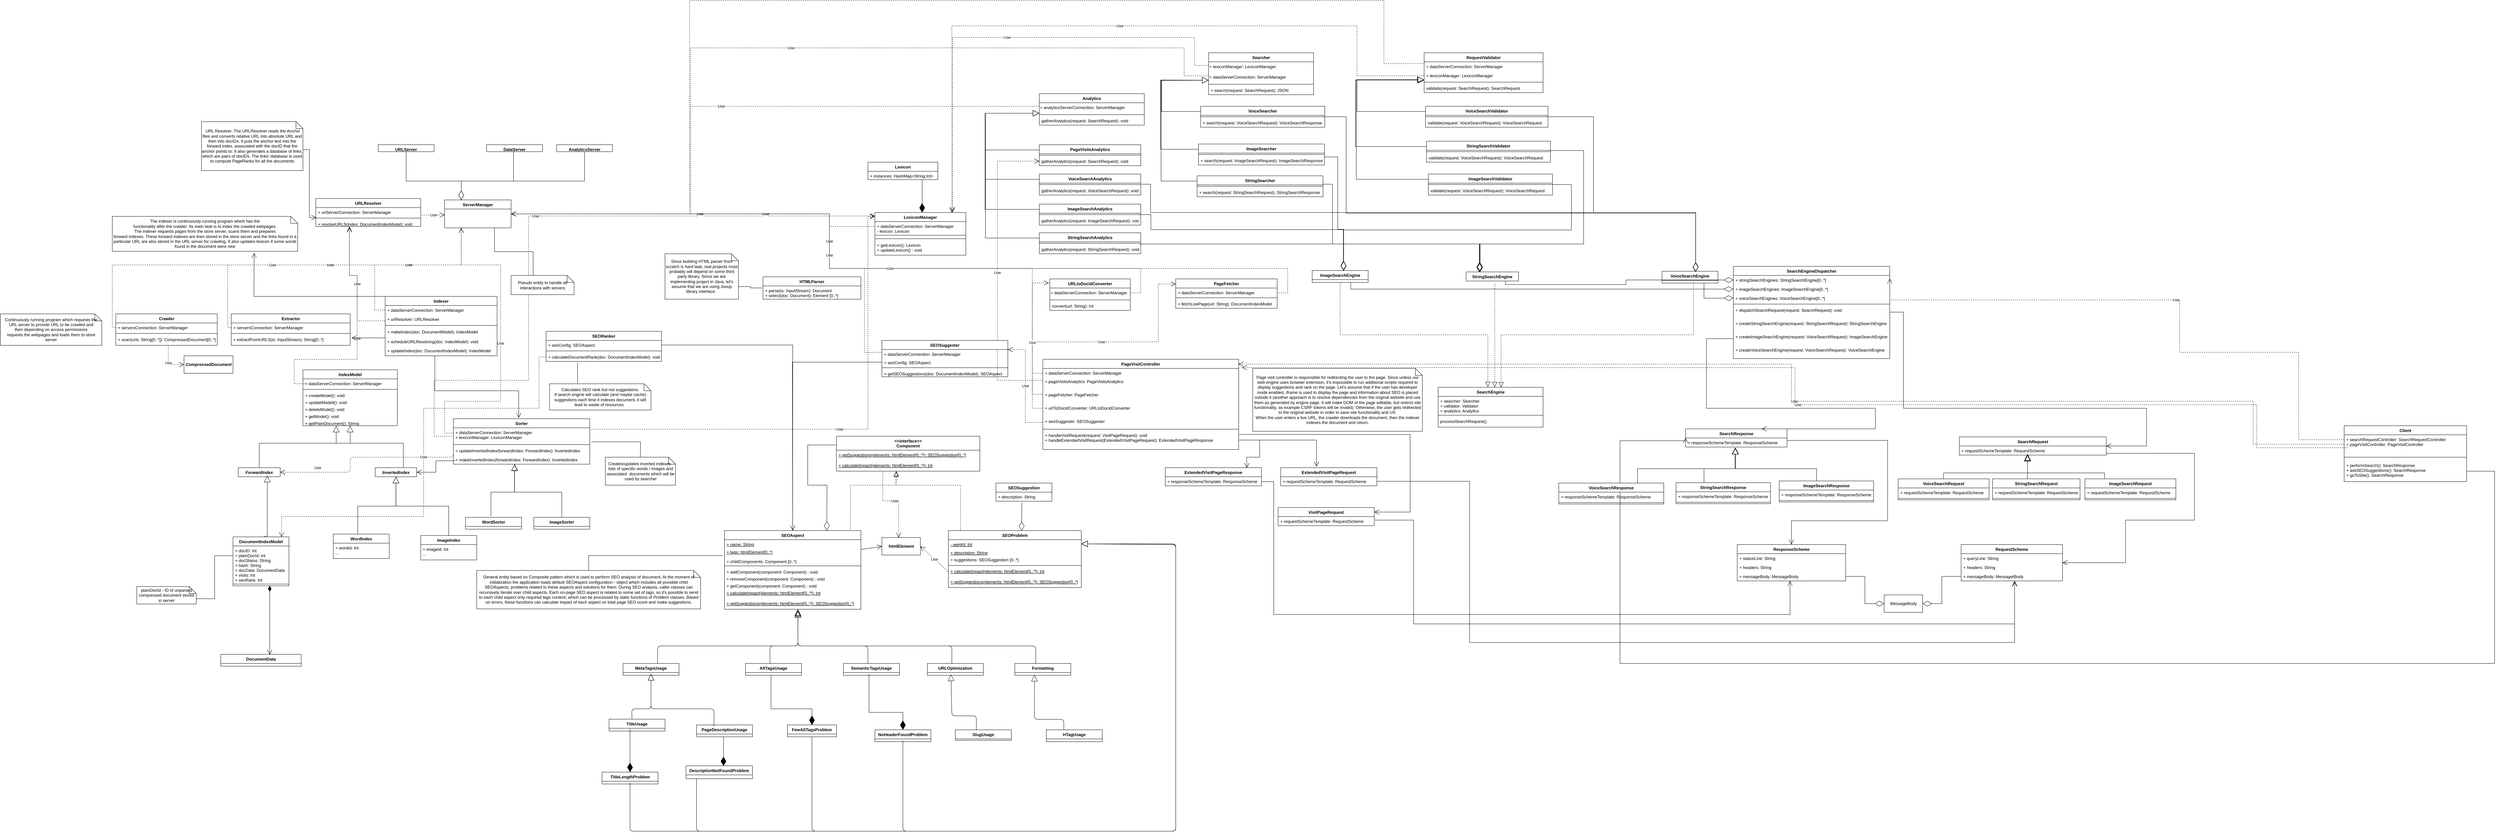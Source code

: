 <mxfile version="15.6.0" type="device"><diagram id="L-4JTbhqK5Z3GWyyr0-M" name="Page-1"><mxGraphModel dx="2035" dy="1769" grid="0" gridSize="10" guides="1" tooltips="1" connect="1" arrows="1" fold="1" page="1" pageScale="1" pageWidth="850" pageHeight="1100" math="0" shadow="0"><root><mxCell id="0"/><mxCell id="1" parent="0"/><mxCell id="VXNcRWfN4zNZ4ETa913i-1" value="Indexer" style="swimlane;fontStyle=1;align=center;verticalAlign=top;childLayout=stackLayout;horizontal=1;startSize=26;horizontalStack=0;resizeParent=1;resizeParentMax=0;resizeLast=0;collapsible=1;marginBottom=0;hachureGap=4;pointerEvents=0;" parent="1" vertex="1"><mxGeometry x="860" y="320" width="320" height="170" as="geometry"><mxRectangle x="800" y="400" width="70" height="26" as="alternateBounds"/></mxGeometry></mxCell><mxCell id="3ZD-ds__CDtL9bY-RWLM-7" value="+ dataServerConnection: ServerManager" style="text;strokeColor=none;fillColor=none;align=left;verticalAlign=top;spacingLeft=4;spacingRight=4;overflow=hidden;rotatable=0;points=[[0,0.5],[1,0.5]];portConstraint=eastwest;" parent="VXNcRWfN4zNZ4ETa913i-1" vertex="1"><mxGeometry y="26" width="320" height="26" as="geometry"/></mxCell><mxCell id="3ZD-ds__CDtL9bY-RWLM-8" value="+ urlResolver: URLResolver" style="text;strokeColor=none;fillColor=none;align=left;verticalAlign=top;spacingLeft=4;spacingRight=4;overflow=hidden;rotatable=0;points=[[0,0.5],[1,0.5]];portConstraint=eastwest;" parent="VXNcRWfN4zNZ4ETa913i-1" vertex="1"><mxGeometry y="52" width="320" height="26" as="geometry"/></mxCell><mxCell id="ZLtzulAEG12qj5SxT5-5-52" value="Use" style="endArrow=open;endSize=12;dashed=1;html=1;rounded=0;edgeStyle=orthogonalEdgeStyle;" parent="VXNcRWfN4zNZ4ETa913i-1" target="vnPngC09RosFCxPqreI9-8" edge="1"><mxGeometry width="160" relative="1" as="geometry"><mxPoint y="70" as="sourcePoint"/><mxPoint x="160" y="70" as="targetPoint"/><Array as="points"><mxPoint x="-80" y="70"/><mxPoint x="-80" y="-60"/><mxPoint x="-102" y="-60"/></Array></mxGeometry></mxCell><mxCell id="VXNcRWfN4zNZ4ETa913i-3" value="" style="line;strokeWidth=1;fillColor=none;align=left;verticalAlign=middle;spacingTop=-1;spacingLeft=3;spacingRight=3;rotatable=0;labelPosition=right;points=[];portConstraint=eastwest;" parent="VXNcRWfN4zNZ4ETa913i-1" vertex="1"><mxGeometry y="78" width="320" height="10" as="geometry"/></mxCell><mxCell id="VXNcRWfN4zNZ4ETa913i-4" value="+ makeIndex(doc: DocumentModel): IndexModel&#10;&#10;+ scheduleURLResolving(doc: IndexModel): void&#10;" style="text;strokeColor=none;fillColor=none;align=left;verticalAlign=top;spacingLeft=4;spacingRight=4;overflow=hidden;rotatable=0;points=[[0,0.5],[1,0.5]];portConstraint=eastwest;" parent="VXNcRWfN4zNZ4ETa913i-1" vertex="1"><mxGeometry y="88" width="320" height="54" as="geometry"/></mxCell><mxCell id="Vg_vFvyBdRH64RmHOJFF-16" value="+ updateIndex(doc: DocumentIndexModel): IndexModel" style="text;strokeColor=none;fillColor=none;align=left;verticalAlign=top;spacingLeft=4;spacingRight=4;overflow=hidden;rotatable=0;points=[[0,0.5],[1,0.5]];portConstraint=eastwest;" parent="VXNcRWfN4zNZ4ETa913i-1" vertex="1"><mxGeometry y="142" width="320" height="28" as="geometry"/></mxCell><mxCell id="VXNcRWfN4zNZ4ETa913i-5" value="DocumentIndexModel" style="swimlane;fontStyle=1;align=center;verticalAlign=top;childLayout=stackLayout;horizontal=1;startSize=26;horizontalStack=0;resizeParent=1;resizeParentMax=0;resizeLast=0;collapsible=1;marginBottom=0;hachureGap=4;pointerEvents=0;" parent="1" vertex="1"><mxGeometry x="425" y="1008" width="160" height="140" as="geometry"/></mxCell><mxCell id="VXNcRWfN4zNZ4ETa913i-6" value="+ docID: Int&#10;+ plainDocId: int&#10;+ docStatus: String&#10;+ hash: String&#10;+ docData: DocumentData&#10;+ visits: Int&#10;+ seoRank: Int" style="text;strokeColor=none;fillColor=none;align=left;verticalAlign=top;spacingLeft=4;spacingRight=4;overflow=hidden;rotatable=0;points=[[0,0.5],[1,0.5]];portConstraint=eastwest;" parent="VXNcRWfN4zNZ4ETa913i-5" vertex="1"><mxGeometry y="26" width="160" height="104" as="geometry"/></mxCell><mxCell id="B37MmopoNUqpj75_Dg1A-53" value="" style="line;strokeWidth=1;fillColor=none;align=left;verticalAlign=middle;spacingTop=-1;spacingLeft=3;spacingRight=3;rotatable=0;labelPosition=right;points=[];portConstraint=eastwest;" parent="VXNcRWfN4zNZ4ETa913i-5" vertex="1"><mxGeometry y="130" width="160" height="10" as="geometry"/></mxCell><mxCell id="UL4YKMBXZopJeCdpC2au-22" value="IndexModel" style="swimlane;fontStyle=3;align=center;verticalAlign=top;childLayout=stackLayout;horizontal=1;startSize=26;horizontalStack=0;resizeParent=1;resizeParentMax=0;resizeLast=0;collapsible=1;marginBottom=0;" parent="1" vertex="1"><mxGeometry x="625" y="530" width="270" height="160" as="geometry"/></mxCell><mxCell id="B37MmopoNUqpj75_Dg1A-55" value="+ dataServerConnection: ServerManager" style="text;strokeColor=none;fillColor=none;align=left;verticalAlign=top;spacingLeft=4;spacingRight=4;overflow=hidden;rotatable=0;points=[[0,0.5],[1,0.5]];portConstraint=eastwest;" parent="UL4YKMBXZopJeCdpC2au-22" vertex="1"><mxGeometry y="26" width="270" height="26" as="geometry"/></mxCell><mxCell id="ZLtzulAEG12qj5SxT5-5-54" value="Use" style="endArrow=open;endSize=12;dashed=1;html=1;rounded=0;edgeStyle=orthogonalEdgeStyle;entryX=0.32;entryY=1.136;entryDx=0;entryDy=0;entryPerimeter=0;" parent="UL4YKMBXZopJeCdpC2au-22" target="vnPngC09RosFCxPqreI9-8" edge="1"><mxGeometry width="160" relative="1" as="geometry"><mxPoint x="5" y="40" as="sourcePoint"/><mxPoint x="165" y="40" as="targetPoint"/><Array as="points"><mxPoint x="-25" y="40"/><mxPoint x="-25" y="-30"/><mxPoint x="155" y="-30"/><mxPoint x="155" y="-270"/><mxPoint x="133" y="-270"/></Array></mxGeometry></mxCell><mxCell id="UL4YKMBXZopJeCdpC2au-24" value="" style="line;strokeWidth=1;fillColor=none;align=left;verticalAlign=middle;spacingTop=-1;spacingLeft=3;spacingRight=3;rotatable=0;labelPosition=right;points=[];portConstraint=eastwest;" parent="UL4YKMBXZopJeCdpC2au-22" vertex="1"><mxGeometry y="52" width="270" height="8" as="geometry"/></mxCell><mxCell id="B37MmopoNUqpj75_Dg1A-56" value="+ createModel(): void&#10;" style="text;strokeColor=none;fillColor=none;align=left;verticalAlign=top;spacingLeft=4;spacingRight=4;overflow=hidden;rotatable=0;points=[[0,0.5],[1,0.5]];portConstraint=eastwest;" parent="UL4YKMBXZopJeCdpC2au-22" vertex="1"><mxGeometry y="60" width="270" height="20" as="geometry"/></mxCell><mxCell id="B37MmopoNUqpj75_Dg1A-57" value="+ updateModell(): void&#10;" style="text;strokeColor=none;fillColor=none;align=left;verticalAlign=top;spacingLeft=4;spacingRight=4;overflow=hidden;rotatable=0;points=[[0,0.5],[1,0.5]];portConstraint=eastwest;" parent="UL4YKMBXZopJeCdpC2au-22" vertex="1"><mxGeometry y="80" width="270" height="20" as="geometry"/></mxCell><mxCell id="B37MmopoNUqpj75_Dg1A-58" value="+ deleteModel(): void&#10;" style="text;strokeColor=none;fillColor=none;align=left;verticalAlign=top;spacingLeft=4;spacingRight=4;overflow=hidden;rotatable=0;points=[[0,0.5],[1,0.5]];portConstraint=eastwest;" parent="UL4YKMBXZopJeCdpC2au-22" vertex="1"><mxGeometry y="100" width="270" height="20" as="geometry"/></mxCell><mxCell id="B37MmopoNUqpj75_Dg1A-60" value="+ getModel(): void&#10;" style="text;strokeColor=none;fillColor=none;align=left;verticalAlign=top;spacingLeft=4;spacingRight=4;overflow=hidden;rotatable=0;points=[[0,0.5],[1,0.5]];portConstraint=eastwest;" parent="UL4YKMBXZopJeCdpC2au-22" vertex="1"><mxGeometry y="120" width="270" height="20" as="geometry"/></mxCell><mxCell id="Vg_vFvyBdRH64RmHOJFF-7" value="+ getPlainDocument(): String" style="text;strokeColor=none;fillColor=none;align=left;verticalAlign=top;spacingLeft=4;spacingRight=4;overflow=hidden;rotatable=0;points=[[0,0.5],[1,0.5]];portConstraint=eastwest;" parent="UL4YKMBXZopJeCdpC2au-22" vertex="1"><mxGeometry y="140" width="270" height="20" as="geometry"/></mxCell><mxCell id="UL4YKMBXZopJeCdpC2au-59" value="ServerManager" style="swimlane;fontStyle=1;align=center;verticalAlign=top;childLayout=stackLayout;horizontal=1;startSize=26;horizontalStack=0;resizeParent=1;resizeParentMax=0;resizeLast=0;collapsible=1;marginBottom=0;" parent="1" vertex="1"><mxGeometry x="1030" y="44" width="190" height="80" as="geometry"/></mxCell><mxCell id="vnPngC09RosFCxPqreI9-5" value="URLResolver" style="swimlane;fontStyle=1;align=center;verticalAlign=top;childLayout=stackLayout;horizontal=1;startSize=26;horizontalStack=0;resizeParent=1;resizeParentMax=0;resizeLast=0;collapsible=1;marginBottom=0;" parent="1" vertex="1"><mxGeometry x="661.68" y="40" width="300" height="80" as="geometry"/></mxCell><mxCell id="nHTIsOpt5-FmUogmospr-10" value="+ urlServerConnection: ServerManager" style="text;strokeColor=none;fillColor=none;align=left;verticalAlign=top;spacingLeft=4;spacingRight=4;overflow=hidden;rotatable=0;points=[[0,0.5],[1,0.5]];portConstraint=eastwest;" parent="vnPngC09RosFCxPqreI9-5" vertex="1"><mxGeometry y="26" width="300" height="26" as="geometry"/></mxCell><mxCell id="nHTIsOpt5-FmUogmospr-11" value="" style="line;strokeWidth=1;fillColor=none;align=left;verticalAlign=middle;spacingTop=-1;spacingLeft=3;spacingRight=3;rotatable=0;labelPosition=right;points=[];portConstraint=eastwest;" parent="vnPngC09RosFCxPqreI9-5" vertex="1"><mxGeometry y="52" width="300" height="8" as="geometry"/></mxCell><mxCell id="vnPngC09RosFCxPqreI9-8" value="+ resolveURLS(index: DocumentIndexModel): void" style="text;strokeColor=none;fillColor=none;align=left;verticalAlign=top;spacingLeft=4;spacingRight=4;overflow=hidden;rotatable=0;points=[[0,0.5],[1,0.5]];portConstraint=eastwest;" parent="vnPngC09RosFCxPqreI9-5" vertex="1"><mxGeometry y="60" width="300" height="20" as="geometry"/></mxCell><mxCell id="vnPngC09RosFCxPqreI9-9" value="URLServer" style="swimlane;fontStyle=1;align=center;verticalAlign=top;childLayout=stackLayout;horizontal=1;startSize=26;horizontalStack=0;resizeParent=1;resizeParentMax=0;resizeLast=0;collapsible=1;marginBottom=0;" parent="1" vertex="1"><mxGeometry x="840" y="-114" width="160" height="20" as="geometry"><mxRectangle x="840" y="-114" width="90" height="26" as="alternateBounds"/></mxGeometry></mxCell><mxCell id="vnPngC09RosFCxPqreI9-13" value="DataServer" style="swimlane;fontStyle=1;align=center;verticalAlign=top;childLayout=stackLayout;horizontal=1;startSize=26;horizontalStack=0;resizeParent=1;resizeParentMax=0;resizeLast=0;collapsible=1;marginBottom=0;" parent="1" vertex="1"><mxGeometry x="1150" y="-114" width="160" height="20" as="geometry"/></mxCell><mxCell id="xpTjOEdWHdF4yTKwdctW-21" value="Lexicon" style="swimlane;fontStyle=1;align=center;verticalAlign=top;childLayout=stackLayout;horizontal=1;startSize=26;horizontalStack=0;resizeParent=1;resizeParentMax=0;resizeLast=0;collapsible=1;marginBottom=0;hachureGap=4;pointerEvents=0;" parent="1" vertex="1"><mxGeometry x="2240" y="-64" width="200" height="50" as="geometry"/></mxCell><mxCell id="xpTjOEdWHdF4yTKwdctW-22" value="+ instances: HashMap&lt;String,Int&gt;" style="text;strokeColor=none;fillColor=none;align=left;verticalAlign=top;spacingLeft=4;spacingRight=4;overflow=hidden;rotatable=0;points=[[0,0.5],[1,0.5]];portConstraint=eastwest;fontStyle=0" parent="xpTjOEdWHdF4yTKwdctW-21" vertex="1"><mxGeometry y="26" width="200" height="24" as="geometry"/></mxCell><mxCell id="xpTjOEdWHdF4yTKwdctW-25" value="LexiconManager" style="swimlane;fontStyle=1;align=center;verticalAlign=top;childLayout=stackLayout;horizontal=1;startSize=26;horizontalStack=0;resizeParent=1;resizeParentMax=0;resizeLast=0;collapsible=1;marginBottom=0;" parent="1" vertex="1"><mxGeometry x="2260" y="80" width="260" height="122" as="geometry"/></mxCell><mxCell id="xpTjOEdWHdF4yTKwdctW-26" value="+ dataServerConnection: ServerManager&#10;- lexicon: Lexicon&#10;" style="text;strokeColor=none;fillColor=none;align=left;verticalAlign=top;spacingLeft=4;spacingRight=4;overflow=hidden;rotatable=0;points=[[0,0.5],[1,0.5]];portConstraint=eastwest;" parent="xpTjOEdWHdF4yTKwdctW-25" vertex="1"><mxGeometry y="26" width="260" height="34" as="geometry"/></mxCell><mxCell id="m8PIFnoMGad8uP0K9j40-1" value="" style="line;strokeWidth=1;fillColor=none;align=left;verticalAlign=middle;spacingTop=-1;spacingLeft=3;spacingRight=3;rotatable=0;labelPosition=right;points=[];portConstraint=eastwest;" parent="xpTjOEdWHdF4yTKwdctW-25" vertex="1"><mxGeometry y="60" width="260" height="10" as="geometry"/></mxCell><mxCell id="xpTjOEdWHdF4yTKwdctW-27" value="" style="line;strokeWidth=1;fillColor=none;align=left;verticalAlign=middle;spacingTop=-1;spacingLeft=3;spacingRight=3;rotatable=0;labelPosition=right;points=[];portConstraint=eastwest;" parent="xpTjOEdWHdF4yTKwdctW-25" vertex="1"><mxGeometry y="70" width="260" height="10" as="geometry"/></mxCell><mxCell id="xpTjOEdWHdF4yTKwdctW-28" value="+ getLexicon(): Lexicon&#10;+ updateLexicon() : void&#10;" style="text;strokeColor=none;fillColor=none;align=left;verticalAlign=top;spacingLeft=4;spacingRight=4;overflow=hidden;rotatable=0;points=[[0,0.5],[1,0.5]];portConstraint=eastwest;" parent="xpTjOEdWHdF4yTKwdctW-25" vertex="1"><mxGeometry y="80" width="260" height="42" as="geometry"/></mxCell><mxCell id="xpTjOEdWHdF4yTKwdctW-38" value="" style="endArrow=diamondThin;endFill=1;endSize=24;html=1;rounded=0;edgeStyle=orthogonalEdgeStyle;" parent="1" source="xpTjOEdWHdF4yTKwdctW-22" edge="1"><mxGeometry width="160" relative="1" as="geometry"><mxPoint x="2382" y="-38" as="sourcePoint"/><mxPoint x="2395" y="80" as="targetPoint"/><Array as="points"><mxPoint x="2395" y="-10"/><mxPoint x="2395" y="-10"/></Array></mxGeometry></mxCell><mxCell id="X9t2nn5iT1wmEAKBCxQw-26" value="ForwardIndex" style="swimlane;fontStyle=3;align=center;verticalAlign=top;childLayout=stackLayout;horizontal=1;startSize=26;horizontalStack=0;resizeParent=1;resizeParentMax=0;resizeLast=0;collapsible=1;marginBottom=0;" parent="1" vertex="1" collapsed="1"><mxGeometry x="440" y="810" width="120" height="26" as="geometry"><mxRectangle x="450" y="810" width="160" height="86" as="alternateBounds"/></mxGeometry></mxCell><mxCell id="X9t2nn5iT1wmEAKBCxQw-27" value="+ field: type" style="text;strokeColor=none;fillColor=none;align=left;verticalAlign=top;spacingLeft=4;spacingRight=4;overflow=hidden;rotatable=0;points=[[0,0.5],[1,0.5]];portConstraint=eastwest;" parent="X9t2nn5iT1wmEAKBCxQw-26" vertex="1"><mxGeometry y="26" width="120" height="26" as="geometry"/></mxCell><mxCell id="X9t2nn5iT1wmEAKBCxQw-28" value="" style="line;strokeWidth=1;fillColor=none;align=left;verticalAlign=middle;spacingTop=-1;spacingLeft=3;spacingRight=3;rotatable=0;labelPosition=right;points=[];portConstraint=eastwest;" parent="X9t2nn5iT1wmEAKBCxQw-26" vertex="1"><mxGeometry y="52" width="120" height="8" as="geometry"/></mxCell><mxCell id="X9t2nn5iT1wmEAKBCxQw-29" value="+ method(type): type" style="text;strokeColor=none;fillColor=none;align=left;verticalAlign=top;spacingLeft=4;spacingRight=4;overflow=hidden;rotatable=0;points=[[0,0.5],[1,0.5]];portConstraint=eastwest;" parent="X9t2nn5iT1wmEAKBCxQw-26" vertex="1"><mxGeometry y="60" width="120" height="26" as="geometry"/></mxCell><mxCell id="VXNcRWfN4zNZ4ETa913i-9" value="DocumentData" style="swimlane;fontStyle=1;align=center;verticalAlign=top;childLayout=stackLayout;horizontal=1;startSize=26;horizontalStack=0;resizeParent=1;resizeParentMax=0;resizeLast=0;collapsible=1;marginBottom=0;hachureGap=4;pointerEvents=0;" parent="1" vertex="1"><mxGeometry x="390" y="1344" width="230" height="34" as="geometry"/></mxCell><mxCell id="X9t2nn5iT1wmEAKBCxQw-30" value="InvertedIndex" style="swimlane;fontStyle=3;align=center;verticalAlign=top;childLayout=stackLayout;horizontal=1;startSize=26;horizontalStack=0;resizeParent=1;resizeParentMax=0;resizeLast=0;collapsible=1;marginBottom=0;" parent="1" vertex="1" collapsed="1"><mxGeometry x="831.68" y="810" width="118.32" height="26" as="geometry"><mxRectangle x="831.68" y="810" width="160" height="86" as="alternateBounds"/></mxGeometry></mxCell><mxCell id="X9t2nn5iT1wmEAKBCxQw-31" value="+ field: type" style="text;strokeColor=none;fillColor=none;align=left;verticalAlign=top;spacingLeft=4;spacingRight=4;overflow=hidden;rotatable=0;points=[[0,0.5],[1,0.5]];portConstraint=eastwest;" parent="X9t2nn5iT1wmEAKBCxQw-30" vertex="1"><mxGeometry y="26" width="118.32" height="26" as="geometry"/></mxCell><mxCell id="X9t2nn5iT1wmEAKBCxQw-32" value="" style="line;strokeWidth=1;fillColor=none;align=left;verticalAlign=middle;spacingTop=-1;spacingLeft=3;spacingRight=3;rotatable=0;labelPosition=right;points=[];portConstraint=eastwest;" parent="X9t2nn5iT1wmEAKBCxQw-30" vertex="1"><mxGeometry y="52" width="118.32" height="8" as="geometry"/></mxCell><mxCell id="X9t2nn5iT1wmEAKBCxQw-33" value="+ method(type): type" style="text;strokeColor=none;fillColor=none;align=left;verticalAlign=top;spacingLeft=4;spacingRight=4;overflow=hidden;rotatable=0;points=[[0,0.5],[1,0.5]];portConstraint=eastwest;" parent="X9t2nn5iT1wmEAKBCxQw-30" vertex="1"><mxGeometry y="60" width="118.32" height="26" as="geometry"/></mxCell><mxCell id="X9t2nn5iT1wmEAKBCxQw-34" value="WordIndex" style="swimlane;fontStyle=1;align=center;verticalAlign=top;childLayout=stackLayout;horizontal=1;startSize=26;horizontalStack=0;resizeParent=1;resizeParentMax=0;resizeLast=0;collapsible=1;marginBottom=0;" parent="1" vertex="1"><mxGeometry x="711.68" y="1000" width="160" height="70" as="geometry"/></mxCell><mxCell id="X9t2nn5iT1wmEAKBCxQw-35" value="+ wordId: Int&#10;..." style="text;strokeColor=none;fillColor=none;align=left;verticalAlign=top;spacingLeft=4;spacingRight=4;overflow=hidden;rotatable=0;points=[[0,0.5],[1,0.5]];portConstraint=eastwest;" parent="X9t2nn5iT1wmEAKBCxQw-34" vertex="1"><mxGeometry y="26" width="160" height="44" as="geometry"/></mxCell><mxCell id="X9t2nn5iT1wmEAKBCxQw-38" value="ImageIndex" style="swimlane;fontStyle=1;align=center;verticalAlign=top;childLayout=stackLayout;horizontal=1;startSize=26;horizontalStack=0;resizeParent=1;resizeParentMax=0;resizeLast=0;collapsible=1;marginBottom=0;" parent="1" vertex="1"><mxGeometry x="961.68" y="1004" width="160" height="70" as="geometry"/></mxCell><mxCell id="AKmlOZ8W18cRqGs41XHi-2" value="+ imageId: Int&#10;..." style="text;strokeColor=none;fillColor=none;align=left;verticalAlign=top;spacingLeft=4;spacingRight=4;overflow=hidden;rotatable=0;points=[[0,0.5],[1,0.5]];portConstraint=eastwest;" parent="X9t2nn5iT1wmEAKBCxQw-38" vertex="1"><mxGeometry y="26" width="160" height="44" as="geometry"/></mxCell><mxCell id="X9t2nn5iT1wmEAKBCxQw-49" value="" style="endArrow=block;endSize=16;endFill=0;html=1;rounded=0;edgeStyle=orthogonalEdgeStyle;exitX=0.438;exitY=0;exitDx=0;exitDy=0;exitPerimeter=0;entryX=0.5;entryY=1;entryDx=0;entryDy=0;" parent="1" source="X9t2nn5iT1wmEAKBCxQw-34" target="X9t2nn5iT1wmEAKBCxQw-30" edge="1"><mxGeometry x="0.143" y="-22" width="160" relative="1" as="geometry"><mxPoint x="701.68" y="916" as="sourcePoint"/><mxPoint x="890" y="840" as="targetPoint"/><mxPoint as="offset"/><Array as="points"><mxPoint x="782" y="920"/><mxPoint x="891" y="920"/></Array></mxGeometry></mxCell><mxCell id="X9t2nn5iT1wmEAKBCxQw-50" value="" style="endArrow=block;endSize=16;endFill=0;html=1;rounded=0;edgeStyle=orthogonalEdgeStyle;exitX=0.5;exitY=0;exitDx=0;exitDy=0;entryX=0.5;entryY=1;entryDx=0;entryDy=0;" parent="1" source="X9t2nn5iT1wmEAKBCxQw-38" target="X9t2nn5iT1wmEAKBCxQw-30" edge="1"><mxGeometry width="160" relative="1" as="geometry"><mxPoint x="791.12" y="1000" as="sourcePoint"/><mxPoint x="880" y="839" as="targetPoint"/><Array as="points"><mxPoint x="1042" y="920"/><mxPoint x="891" y="920"/></Array></mxGeometry></mxCell><mxCell id="X9t2nn5iT1wmEAKBCxQw-59" value="" style="endArrow=block;endSize=16;endFill=0;html=1;rounded=0;edgeStyle=orthogonalEdgeStyle;exitX=0.5;exitY=0;exitDx=0;exitDy=0;entryX=0.5;entryY=1;entryDx=0;entryDy=0;" parent="1" source="X9t2nn5iT1wmEAKBCxQw-26" target="UL4YKMBXZopJeCdpC2au-22" edge="1"><mxGeometry x="0.005" width="160" relative="1" as="geometry"><mxPoint x="570.0" y="800.71" as="sourcePoint"/><mxPoint x="720" y="660" as="targetPoint"/><Array as="points"><mxPoint x="530" y="740"/><mxPoint x="720" y="740"/></Array><mxPoint as="offset"/></mxGeometry></mxCell><mxCell id="X9t2nn5iT1wmEAKBCxQw-60" value="" style="endArrow=block;endSize=16;endFill=0;html=1;rounded=0;edgeStyle=orthogonalEdgeStyle;exitX=0.5;exitY=0;exitDx=0;exitDy=0;" parent="1" source="X9t2nn5iT1wmEAKBCxQw-30" edge="1"><mxGeometry width="160" relative="1" as="geometry"><mxPoint x="570" y="836" as="sourcePoint"/><mxPoint x="720" y="690" as="targetPoint"/><Array as="points"><mxPoint x="912" y="740"/><mxPoint x="720" y="740"/></Array></mxGeometry></mxCell><mxCell id="X9t2nn5iT1wmEAKBCxQw-61" value="" style="endArrow=block;endSize=16;endFill=0;html=1;rounded=0;edgeStyle=orthogonalEdgeStyle;exitX=0.563;exitY=0;exitDx=0;exitDy=0;exitPerimeter=0;" parent="1" source="VXNcRWfN4zNZ4ETa913i-5" edge="1"><mxGeometry width="160" relative="1" as="geometry"><mxPoint x="400" y="1000" as="sourcePoint"/><mxPoint x="523" y="833" as="targetPoint"/><Array as="points"><mxPoint x="523" y="1006"/></Array></mxGeometry></mxCell><mxCell id="X9t2nn5iT1wmEAKBCxQw-62" value="Sorter" style="swimlane;fontStyle=1;align=center;verticalAlign=top;childLayout=stackLayout;horizontal=1;startSize=26;horizontalStack=0;resizeParent=1;resizeParentMax=0;resizeLast=0;collapsible=1;marginBottom=0;" parent="1" vertex="1"><mxGeometry x="1055" y="670" width="390" height="130" as="geometry"/></mxCell><mxCell id="3ZD-ds__CDtL9bY-RWLM-31" value="+ dataServerConnection: ServerManager&#10;+ lexiconManager: LexiconManager&#10;" style="text;strokeColor=none;fillColor=none;align=left;verticalAlign=top;spacingLeft=4;spacingRight=4;overflow=hidden;rotatable=0;points=[[0,0.5],[1,0.5]];portConstraint=eastwest;" parent="X9t2nn5iT1wmEAKBCxQw-62" vertex="1"><mxGeometry y="26" width="390" height="44" as="geometry"/></mxCell><mxCell id="ZLtzulAEG12qj5SxT5-5-51" value="Use" style="endArrow=open;endSize=12;dashed=1;html=1;rounded=0;edgeStyle=orthogonalEdgeStyle;" parent="X9t2nn5iT1wmEAKBCxQw-62" edge="1"><mxGeometry width="160" relative="1" as="geometry"><mxPoint x="-5" y="50" as="sourcePoint"/><mxPoint x="1205" y="-580" as="targetPoint"/><Array as="points"><mxPoint x="-55" y="50"/><mxPoint x="-55" y="-110"/><mxPoint x="215" y="-110"/><mxPoint x="215" y="-580"/></Array></mxGeometry></mxCell><mxCell id="X9t2nn5iT1wmEAKBCxQw-64" value="" style="line;strokeWidth=1;fillColor=none;align=left;verticalAlign=middle;spacingTop=-1;spacingLeft=3;spacingRight=3;rotatable=0;labelPosition=right;points=[];portConstraint=eastwest;" parent="X9t2nn5iT1wmEAKBCxQw-62" vertex="1"><mxGeometry y="70" width="390" height="8" as="geometry"/></mxCell><mxCell id="X9t2nn5iT1wmEAKBCxQw-65" value="+ updateInvertedIndex(forwardIndex: ForwardIndex): InvertedIndex" style="text;strokeColor=none;fillColor=none;align=left;verticalAlign=top;spacingLeft=4;spacingRight=4;overflow=hidden;rotatable=0;points=[[0,0.5],[1,0.5]];portConstraint=eastwest;" parent="X9t2nn5iT1wmEAKBCxQw-62" vertex="1"><mxGeometry y="78" width="390" height="26" as="geometry"/></mxCell><mxCell id="3ZD-ds__CDtL9bY-RWLM-32" value="+ makeInvertedIndex(forwardIndex: ForwardIndex): InvertedIndex" style="text;strokeColor=none;fillColor=none;align=left;verticalAlign=top;spacingLeft=4;spacingRight=4;overflow=hidden;rotatable=0;points=[[0,0.5],[1,0.5]];portConstraint=eastwest;" parent="X9t2nn5iT1wmEAKBCxQw-62" vertex="1"><mxGeometry y="104" width="390" height="26" as="geometry"/></mxCell><mxCell id="ZLtzulAEG12qj5SxT5-5-50" value="" style="endArrow=open;endFill=1;endSize=12;html=1;rounded=0;edgeStyle=orthogonalEdgeStyle;entryX=1;entryY=0.5;entryDx=0;entryDy=0;" parent="X9t2nn5iT1wmEAKBCxQw-62" target="X9t2nn5iT1wmEAKBCxQw-30" edge="1"><mxGeometry width="160" relative="1" as="geometry"><mxPoint x="5" y="120" as="sourcePoint"/><mxPoint x="155" y="120" as="targetPoint"/></mxGeometry></mxCell><mxCell id="X9t2nn5iT1wmEAKBCxQw-68" value="" style="endArrow=open;endFill=1;endSize=12;html=1;rounded=0;edgeStyle=orthogonalEdgeStyle;entryX=0.479;entryY=-0.019;entryDx=0;entryDy=0;entryPerimeter=0;" parent="1" target="X9t2nn5iT1wmEAKBCxQw-62" edge="1"><mxGeometry width="160" relative="1" as="geometry"><mxPoint x="1002" y="490" as="sourcePoint"/><mxPoint x="1210" y="630" as="targetPoint"/><Array as="points"><mxPoint x="1002" y="590"/><mxPoint x="1242" y="590"/></Array></mxGeometry></mxCell><mxCell id="UL4YKMBXZopJeCdpC2au-89" value="SEOAspect" style="swimlane;fontStyle=1;align=center;verticalAlign=top;childLayout=stackLayout;horizontal=1;startSize=26;horizontalStack=0;resizeParent=1;resizeParentMax=0;resizeLast=0;collapsible=1;marginBottom=0;" parent="1" vertex="1"><mxGeometry x="1830" y="990" width="390" height="225" as="geometry"><mxRectangle x="2170" y="1464" width="100" height="26" as="alternateBounds"/></mxGeometry></mxCell><mxCell id="m8PIFnoMGad8uP0K9j40-59" value="&lt;u&gt;+ name: String&lt;/u&gt;" style="text;strokeColor=none;fillColor=none;align=left;verticalAlign=top;spacingLeft=4;spacingRight=4;overflow=hidden;rotatable=0;points=[[0,0.5],[1,0.5]];portConstraint=eastwest;fontStyle=0;html=1;" parent="UL4YKMBXZopJeCdpC2au-89" vertex="1"><mxGeometry y="26" width="390" height="22" as="geometry"/></mxCell><mxCell id="UL4YKMBXZopJeCdpC2au-90" value="&lt;u&gt;+ tags: htmlElement[0..*]&lt;/u&gt;" style="text;strokeColor=none;fillColor=none;align=left;verticalAlign=top;spacingLeft=4;spacingRight=4;overflow=hidden;rotatable=0;points=[[0,0.5],[1,0.5]];portConstraint=eastwest;fontStyle=0;html=1;" parent="UL4YKMBXZopJeCdpC2au-89" vertex="1"><mxGeometry y="48" width="390" height="27" as="geometry"/></mxCell><mxCell id="fzaT3DAvk_QABOFrsNSx-15" value="+ childComponents:&amp;nbsp;Component [0..*]" style="text;strokeColor=none;fillColor=none;align=left;verticalAlign=top;spacingLeft=4;spacingRight=4;overflow=hidden;rotatable=0;points=[[0,0.5],[1,0.5]];portConstraint=eastwest;fontStyle=0;html=1;" vertex="1" parent="UL4YKMBXZopJeCdpC2au-89"><mxGeometry y="75" width="390" height="22" as="geometry"/></mxCell><mxCell id="UL4YKMBXZopJeCdpC2au-91" value="" style="line;strokeWidth=1;fillColor=none;align=left;verticalAlign=middle;spacingTop=-1;spacingLeft=3;spacingRight=3;rotatable=0;labelPosition=right;points=[];portConstraint=eastwest;" parent="UL4YKMBXZopJeCdpC2au-89" vertex="1"><mxGeometry y="97" width="390" height="8" as="geometry"/></mxCell><mxCell id="AKmlOZ8W18cRqGs41XHi-8" value="+ addComponent(component: Component) : void&#10;" style="text;strokeColor=none;fillColor=none;align=left;verticalAlign=top;spacingLeft=4;spacingRight=4;overflow=hidden;rotatable=0;points=[[0,0.5],[1,0.5]];portConstraint=eastwest;" parent="UL4YKMBXZopJeCdpC2au-89" vertex="1"><mxGeometry y="105" width="390" height="20" as="geometry"/></mxCell><mxCell id="AKmlOZ8W18cRqGs41XHi-9" value="+ removeComponent(component: Component) : void&#10;" style="text;strokeColor=none;fillColor=none;align=left;verticalAlign=top;spacingLeft=4;spacingRight=4;overflow=hidden;rotatable=0;points=[[0,0.5],[1,0.5]];portConstraint=eastwest;" parent="UL4YKMBXZopJeCdpC2au-89" vertex="1"><mxGeometry y="125" width="390" height="20" as="geometry"/></mxCell><mxCell id="AKmlOZ8W18cRqGs41XHi-14" value="+ getComponent(component: Component) : void&#10;" style="text;strokeColor=none;fillColor=none;align=left;verticalAlign=top;spacingLeft=4;spacingRight=4;overflow=hidden;rotatable=0;points=[[0,0.5],[1,0.5]];portConstraint=eastwest;" parent="UL4YKMBXZopJeCdpC2au-89" vertex="1"><mxGeometry y="145" width="390" height="20" as="geometry"/></mxCell><mxCell id="B37MmopoNUqpj75_Dg1A-77" value="+ calculateImpact(elements: htmlElement[0..*]): Int" style="text;strokeColor=none;fillColor=none;align=left;verticalAlign=top;spacingLeft=4;spacingRight=4;overflow=hidden;rotatable=0;points=[[0,0.5],[1,0.5]];portConstraint=eastwest;fontStyle=4" parent="UL4YKMBXZopJeCdpC2au-89" vertex="1"><mxGeometry y="165" width="390" height="30" as="geometry"/></mxCell><mxCell id="AKmlOZ8W18cRqGs41XHi-4" value="+ getSuggestions(elements: htmlElement[0..*]): SEOSuggestion[0..*]&#10; &#10;" style="text;strokeColor=none;fillColor=none;align=left;verticalAlign=top;spacingLeft=4;spacingRight=4;overflow=hidden;rotatable=0;points=[[0,0.5],[1,0.5]];portConstraint=eastwest;fontStyle=4" parent="UL4YKMBXZopJeCdpC2au-89" vertex="1"><mxGeometry y="195" width="390" height="30" as="geometry"/></mxCell><mxCell id="UL4YKMBXZopJeCdpC2au-95" value="MetaTagsUsage" style="swimlane;fontStyle=1;align=center;verticalAlign=top;childLayout=stackLayout;horizontal=1;startSize=26;horizontalStack=0;resizeParent=1;resizeParentMax=0;resizeLast=0;collapsible=1;marginBottom=0;" parent="1" vertex="1"><mxGeometry x="1540" y="1370" width="160" height="34" as="geometry"/></mxCell><mxCell id="UL4YKMBXZopJeCdpC2au-99" value="TitleUsage" style="swimlane;fontStyle=1;align=center;verticalAlign=top;childLayout=stackLayout;horizontal=1;startSize=26;horizontalStack=0;resizeParent=1;resizeParentMax=0;resizeLast=0;collapsible=1;marginBottom=0;" parent="1" vertex="1"><mxGeometry x="1500" y="1529.5" width="160" height="34" as="geometry"/></mxCell><mxCell id="ulZ0jbCKSlaguCblbPYP-42" value="" style="endArrow=block;endSize=16;endFill=0;html=1;exitX=0.409;exitY=-0.026;exitDx=0;exitDy=0;exitPerimeter=0;" parent="UL4YKMBXZopJeCdpC2au-99" source="UL4YKMBXZopJeCdpC2au-99" edge="1"><mxGeometry width="160" relative="1" as="geometry"><mxPoint x="70" y="-9.5" as="sourcePoint"/><mxPoint x="120" y="-129.5" as="targetPoint"/><Array as="points"><mxPoint x="65" y="-29.5"/><mxPoint x="90" y="-29.5"/><mxPoint x="120" y="-29.5"/></Array></mxGeometry></mxCell><mxCell id="UL4YKMBXZopJeCdpC2au-103" value="PageDescriptionUsage" style="swimlane;fontStyle=1;align=center;verticalAlign=top;childLayout=stackLayout;horizontal=1;startSize=26;horizontalStack=0;resizeParent=1;resizeParentMax=0;resizeLast=0;collapsible=1;marginBottom=0;" parent="1" vertex="1"><mxGeometry x="1750" y="1546" width="160" height="34" as="geometry"/></mxCell><mxCell id="ulZ0jbCKSlaguCblbPYP-43" value="" style="endArrow=block;endSize=16;endFill=0;html=1;" parent="UL4YKMBXZopJeCdpC2au-103" edge="1"><mxGeometry width="160" relative="1" as="geometry"><mxPoint x="50" y="4" as="sourcePoint"/><mxPoint x="-130" y="-146" as="targetPoint"/><Array as="points"><mxPoint x="50" y="-46"/><mxPoint x="-130" y="-46"/></Array></mxGeometry></mxCell><mxCell id="UL4YKMBXZopJeCdpC2au-107" value="AltTagsUsage" style="swimlane;fontStyle=1;align=center;verticalAlign=top;childLayout=stackLayout;horizontal=1;startSize=26;horizontalStack=0;resizeParent=1;resizeParentMax=0;resizeLast=0;collapsible=1;marginBottom=0;" parent="1" vertex="1"><mxGeometry x="1890" y="1370" width="160" height="34" as="geometry"/></mxCell><mxCell id="ulZ0jbCKSlaguCblbPYP-49" value="" style="endArrow=block;endSize=16;endFill=0;html=1;" parent="UL4YKMBXZopJeCdpC2au-107" edge="1"><mxGeometry x="0.31" y="80" width="160" relative="1" as="geometry"><mxPoint x="70" as="sourcePoint"/><mxPoint x="150" y="-150" as="targetPoint"/><Array as="points"><mxPoint x="70" y="-50"/><mxPoint x="150" y="-50"/></Array><mxPoint as="offset"/></mxGeometry></mxCell><mxCell id="UL4YKMBXZopJeCdpC2au-111" value="SemanticTagsUsage" style="swimlane;fontStyle=1;align=center;verticalAlign=top;childLayout=stackLayout;horizontal=1;startSize=26;horizontalStack=0;resizeParent=1;resizeParentMax=0;resizeLast=0;collapsible=1;marginBottom=0;" parent="1" vertex="1"><mxGeometry x="2170" y="1370" width="160" height="34" as="geometry"/></mxCell><mxCell id="ulZ0jbCKSlaguCblbPYP-50" value="" style="endArrow=block;endSize=16;endFill=0;html=1;" parent="UL4YKMBXZopJeCdpC2au-111" edge="1"><mxGeometry x="-0.333" y="80" width="160" relative="1" as="geometry"><mxPoint x="70" as="sourcePoint"/><mxPoint x="-130" y="-150" as="targetPoint"/><Array as="points"><mxPoint x="70" y="-50"/><mxPoint x="-130" y="-50"/></Array><mxPoint as="offset"/></mxGeometry></mxCell><mxCell id="UL4YKMBXZopJeCdpC2au-115" value="URLOptimization" style="swimlane;fontStyle=1;align=center;verticalAlign=top;childLayout=stackLayout;horizontal=1;startSize=26;horizontalStack=0;resizeParent=1;resizeParentMax=0;resizeLast=0;collapsible=1;marginBottom=0;" parent="1" vertex="1"><mxGeometry x="2410" y="1370" width="160" height="34" as="geometry"/></mxCell><mxCell id="ulZ0jbCKSlaguCblbPYP-51" value="" style="endArrow=block;endSize=16;endFill=0;html=1;entryX=0.538;entryY=1.053;entryDx=0;entryDy=0;entryPerimeter=0;" parent="UL4YKMBXZopJeCdpC2au-115" target="AKmlOZ8W18cRqGs41XHi-4" edge="1"><mxGeometry x="0.012" y="60" width="160" relative="1" as="geometry"><mxPoint x="70" as="sourcePoint"/><mxPoint x="-650" y="-90" as="targetPoint"/><Array as="points"><mxPoint x="70" y="-50"/><mxPoint x="-370" y="-50"/></Array><mxPoint as="offset"/></mxGeometry></mxCell><mxCell id="UL4YKMBXZopJeCdpC2au-119" value="Formatting" style="swimlane;fontStyle=1;align=center;verticalAlign=top;childLayout=stackLayout;horizontal=1;startSize=26;horizontalStack=0;resizeParent=1;resizeParentMax=0;resizeLast=0;collapsible=1;marginBottom=0;" parent="1" vertex="1"><mxGeometry x="2660" y="1370" width="160" height="34" as="geometry"/></mxCell><mxCell id="ulZ0jbCKSlaguCblbPYP-52" value="" style="endArrow=block;endSize=16;endFill=0;html=1;" parent="UL4YKMBXZopJeCdpC2au-119" edge="1"><mxGeometry x="0.048" y="-30" width="160" relative="1" as="geometry"><mxPoint x="60" as="sourcePoint"/><mxPoint x="-620" y="-150" as="targetPoint"/><Array as="points"><mxPoint x="60" y="-50"/><mxPoint x="-620" y="-50"/></Array><mxPoint as="offset"/></mxGeometry></mxCell><mxCell id="UL4YKMBXZopJeCdpC2au-123" value="HTagUsage" style="swimlane;fontStyle=1;align=center;verticalAlign=top;childLayout=stackLayout;horizontal=1;startSize=26;horizontalStack=0;resizeParent=1;resizeParentMax=0;resizeLast=0;collapsible=1;marginBottom=0;" parent="1" vertex="1"><mxGeometry x="2750" y="1560" width="160" height="34" as="geometry"/></mxCell><mxCell id="ulZ0jbCKSlaguCblbPYP-57" value="" style="endArrow=block;endSize=16;endFill=0;html=1;entryX=0.352;entryY=0.839;entryDx=0;entryDy=0;entryPerimeter=0;" parent="UL4YKMBXZopJeCdpC2au-123" edge="1"><mxGeometry x="-0.663" y="-60" width="160" relative="1" as="geometry"><mxPoint x="50" as="sourcePoint"/><mxPoint x="-33.68" y="-157.288" as="targetPoint"/><Array as="points"><mxPoint x="50" y="-30"/><mxPoint x="-34" y="-30"/></Array><mxPoint as="offset"/></mxGeometry></mxCell><mxCell id="UL4YKMBXZopJeCdpC2au-127" value="NoHeaderFoundProblem" style="swimlane;fontStyle=1;align=center;verticalAlign=top;childLayout=stackLayout;horizontal=1;startSize=26;horizontalStack=0;resizeParent=1;resizeParentMax=0;resizeLast=0;collapsible=1;marginBottom=0;" parent="1" vertex="1"><mxGeometry x="2260" y="1560" width="160" height="34" as="geometry"><mxRectangle x="2260" y="1560" width="170" height="26" as="alternateBounds"/></mxGeometry></mxCell><mxCell id="UL4YKMBXZopJeCdpC2au-196" value="SlugUsage" style="swimlane;fontStyle=1;align=center;verticalAlign=top;childLayout=stackLayout;horizontal=1;startSize=26;horizontalStack=0;resizeParent=1;resizeParentMax=0;resizeLast=0;collapsible=1;marginBottom=0;" parent="1" vertex="1"><mxGeometry x="2490" y="1560" width="160" height="30" as="geometry"/></mxCell><mxCell id="ulZ0jbCKSlaguCblbPYP-56" value="" style="endArrow=block;endSize=16;endFill=0;html=1;entryX=0.421;entryY=0.696;entryDx=0;entryDy=0;entryPerimeter=0;" parent="UL4YKMBXZopJeCdpC2au-196" edge="1"><mxGeometry x="-0.65" y="-63" width="160" relative="1" as="geometry"><mxPoint x="60" as="sourcePoint"/><mxPoint x="-12.64" y="-158.432" as="targetPoint"/><Array as="points"><mxPoint x="60" y="-40"/><mxPoint x="-10" y="-40"/></Array><mxPoint x="20" y="3" as="offset"/></mxGeometry></mxCell><mxCell id="X9t2nn5iT1wmEAKBCxQw-89" value="DescriptionNotFoundProblem" style="swimlane;fontStyle=1;childLayout=stackLayout;horizontal=1;startSize=26;fillColor=none;horizontalStack=0;resizeParent=1;resizeParentMax=0;resizeLast=0;collapsible=1;marginBottom=0;" parent="1" vertex="1"><mxGeometry x="1720" y="1663" width="190" height="37" as="geometry"/></mxCell><mxCell id="ZvxXPG6ARuYnSKrhNRSG-1" value="FewAltTagsProblem" style="swimlane;fontStyle=1;childLayout=stackLayout;horizontal=1;startSize=26;fillColor=none;horizontalStack=0;resizeParent=1;resizeParentMax=0;resizeLast=0;collapsible=1;marginBottom=0;" parent="1" vertex="1"><mxGeometry x="2010" y="1546" width="140" height="34" as="geometry"/></mxCell><mxCell id="ZvxXPG6ARuYnSKrhNRSG-15" value="SEOProblem" style="swimlane;fontStyle=3;align=center;verticalAlign=top;childLayout=stackLayout;horizontal=1;startSize=26;horizontalStack=0;resizeParent=1;resizeParentMax=0;resizeLast=0;collapsible=1;marginBottom=0;" parent="1" vertex="1"><mxGeometry x="2470" y="990" width="380" height="163" as="geometry"/></mxCell><mxCell id="B37MmopoNUqpj75_Dg1A-73" value="- weight: Int" style="text;strokeColor=none;fillColor=none;align=left;verticalAlign=top;spacingLeft=4;spacingRight=4;overflow=hidden;rotatable=0;points=[[0,0.5],[1,0.5]];portConstraint=eastwest;fontStyle=4;horizontal=1;" parent="ZvxXPG6ARuYnSKrhNRSG-15" vertex="1"><mxGeometry y="26" width="380" height="24" as="geometry"/></mxCell><mxCell id="B37MmopoNUqpj75_Dg1A-75" value="+ description: String" style="text;strokeColor=none;fillColor=none;align=left;verticalAlign=top;spacingLeft=4;spacingRight=4;overflow=hidden;rotatable=0;points=[[0,0.5],[1,0.5]];portConstraint=eastwest;fontStyle=4;horizontal=1;" parent="ZvxXPG6ARuYnSKrhNRSG-15" vertex="1"><mxGeometry y="50" width="380" height="20" as="geometry"/></mxCell><mxCell id="ZLtzulAEG12qj5SxT5-5-55" value="+ suggestions: SEOSuggestion [0..*]" style="text;strokeColor=none;fillColor=none;align=left;verticalAlign=top;spacingLeft=4;spacingRight=4;overflow=hidden;rotatable=0;points=[[0,0.5],[1,0.5]];portConstraint=eastwest;fontStyle=0;horizontal=1;" parent="ZvxXPG6ARuYnSKrhNRSG-15" vertex="1"><mxGeometry y="70" width="380" height="27" as="geometry"/></mxCell><mxCell id="ZvxXPG6ARuYnSKrhNRSG-17" value="" style="line;strokeWidth=1;fillColor=none;align=left;verticalAlign=middle;spacingTop=-1;spacingLeft=3;spacingRight=3;rotatable=0;labelPosition=right;points=[];portConstraint=eastwest;" parent="ZvxXPG6ARuYnSKrhNRSG-15" vertex="1"><mxGeometry y="97" width="380" height="6" as="geometry"/></mxCell><mxCell id="ZvxXPG6ARuYnSKrhNRSG-18" value="+ calculateImpact(elements: htmlElement[0..*]): Int" style="text;strokeColor=none;fillColor=none;align=left;verticalAlign=top;spacingLeft=4;spacingRight=4;overflow=hidden;rotatable=0;points=[[0,0.5],[1,0.5]];portConstraint=eastwest;fontStyle=4" parent="ZvxXPG6ARuYnSKrhNRSG-15" vertex="1"><mxGeometry y="103" width="380" height="30" as="geometry"/></mxCell><mxCell id="B37MmopoNUqpj75_Dg1A-76" value="+ getSuggestions(elements: htmlElement[0..*]): SEOSuggestion[0..*]&#10; &#10;" style="text;strokeColor=none;fillColor=none;align=left;verticalAlign=top;spacingLeft=4;spacingRight=4;overflow=hidden;rotatable=0;points=[[0,0.5],[1,0.5]];portConstraint=eastwest;fontStyle=4" parent="ZvxXPG6ARuYnSKrhNRSG-15" vertex="1"><mxGeometry y="133" width="380" height="30" as="geometry"/></mxCell><mxCell id="xdEpOosHyWj6ykagDoDC-7" value="TitleLengthProblem" style="swimlane;fontStyle=1;align=center;verticalAlign=top;childLayout=stackLayout;horizontal=1;startSize=26;horizontalStack=0;resizeParent=1;resizeParentMax=0;resizeLast=0;collapsible=1;marginBottom=0;html=1;" parent="1" vertex="1"><mxGeometry x="1480" y="1681" width="160" height="34" as="geometry"/></mxCell><mxCell id="xdEpOosHyWj6ykagDoDC-57" value="Extractor" style="swimlane;fontStyle=1;align=center;verticalAlign=top;childLayout=stackLayout;horizontal=1;startSize=26;horizontalStack=0;resizeParent=1;resizeParentMax=0;resizeLast=0;collapsible=1;marginBottom=0;strokeColor=default;html=1;" parent="1" vertex="1"><mxGeometry x="420" y="370" width="340" height="90" as="geometry"/></mxCell><mxCell id="xdEpOosHyWj6ykagDoDC-58" value="&lt;div&gt;+ serversConnection: ServerManager&lt;/div&gt;" style="text;strokeColor=none;fillColor=none;align=left;verticalAlign=top;spacingLeft=4;spacingRight=4;overflow=hidden;rotatable=0;points=[[0,0.5],[1,0.5]];portConstraint=eastwest;html=1;" parent="xdEpOosHyWj6ykagDoDC-57" vertex="1"><mxGeometry y="26" width="340" height="26" as="geometry"/></mxCell><mxCell id="xdEpOosHyWj6ykagDoDC-59" value="" style="line;strokeWidth=1;fillColor=none;align=left;verticalAlign=middle;spacingTop=-1;spacingLeft=3;spacingRight=3;rotatable=0;labelPosition=right;points=[];portConstraint=eastwest;html=1;" parent="xdEpOosHyWj6ykagDoDC-57" vertex="1"><mxGeometry y="52" width="340" height="8" as="geometry"/></mxCell><mxCell id="xdEpOosHyWj6ykagDoDC-60" value="&lt;div&gt;+ extractFromURLS(is: InputStream): String[0..*]&lt;/div&gt;" style="text;strokeColor=none;fillColor=none;align=left;verticalAlign=top;spacingLeft=4;spacingRight=4;overflow=hidden;rotatable=0;points=[[0,0.5],[1,0.5]];portConstraint=eastwest;html=1;" parent="xdEpOosHyWj6ykagDoDC-57" vertex="1"><mxGeometry y="60" width="340" height="30" as="geometry"/></mxCell><mxCell id="xdEpOosHyWj6ykagDoDC-62" value="Crawler" style="swimlane;fontStyle=1;align=center;verticalAlign=top;childLayout=stackLayout;horizontal=1;startSize=26;horizontalStack=0;resizeParent=1;resizeParentMax=0;resizeLast=0;collapsible=1;marginBottom=0;strokeColor=default;html=1;" parent="1" vertex="1"><mxGeometry x="90" y="370" width="290" height="90" as="geometry"/></mxCell><mxCell id="xdEpOosHyWj6ykagDoDC-63" value="+ serversConnection: ServerManager" style="text;strokeColor=none;fillColor=none;align=left;verticalAlign=top;spacingLeft=4;spacingRight=4;overflow=hidden;rotatable=0;points=[[0,0.5],[1,0.5]];portConstraint=eastwest;html=1;" parent="xdEpOosHyWj6ykagDoDC-62" vertex="1"><mxGeometry y="26" width="290" height="26" as="geometry"/></mxCell><mxCell id="xdEpOosHyWj6ykagDoDC-64" value="" style="line;strokeWidth=1;fillColor=none;align=left;verticalAlign=middle;spacingTop=-1;spacingLeft=3;spacingRight=3;rotatable=0;labelPosition=right;points=[];portConstraint=eastwest;html=1;" parent="xdEpOosHyWj6ykagDoDC-62" vertex="1"><mxGeometry y="52" width="290" height="8" as="geometry"/></mxCell><mxCell id="xdEpOosHyWj6ykagDoDC-65" value="+ scan(urls: String[0..*]): CompressedDocument[0..*]" style="text;strokeColor=none;fillColor=none;align=left;verticalAlign=top;spacingLeft=4;spacingRight=4;overflow=hidden;rotatable=0;points=[[0,0.5],[1,0.5]];portConstraint=eastwest;html=1;" parent="xdEpOosHyWj6ykagDoDC-62" vertex="1"><mxGeometry y="60" width="290" height="30" as="geometry"/></mxCell><mxCell id="xdEpOosHyWj6ykagDoDC-69" value="" style="endArrow=open;endFill=1;endSize=12;html=1;rounded=0;edgeStyle=orthogonalEdgeStyle;entryX=1.012;entryY=0.29;entryDx=0;entryDy=0;entryPerimeter=0;exitX=0;exitY=0.5;exitDx=0;exitDy=0;" parent="1" source="VXNcRWfN4zNZ4ETa913i-4" target="xdEpOosHyWj6ykagDoDC-60" edge="1"><mxGeometry width="160" relative="1" as="geometry"><mxPoint x="650" y="360" as="sourcePoint"/><mxPoint x="810" y="360" as="targetPoint"/><Array as="points"><mxPoint x="860" y="439"/></Array></mxGeometry></mxCell><mxCell id="xdEpOosHyWj6ykagDoDC-83" value="" style="endArrow=diamondThin;endFill=1;endSize=24;html=1;rounded=0;edgeStyle=orthogonalEdgeStyle;exitX=0.443;exitY=0.982;exitDx=0;exitDy=0;exitPerimeter=0;entryX=0.5;entryY=0;entryDx=0;entryDy=0;" parent="1" target="ZvxXPG6ARuYnSKrhNRSG-1" edge="1"><mxGeometry width="160" relative="1" as="geometry"><mxPoint x="1960.88" y="1403.856" as="sourcePoint"/><mxPoint x="2110" y="1506.41" as="targetPoint"/><Array as="points"><mxPoint x="1963" y="1404"/><mxPoint x="1963" y="1500"/><mxPoint x="2080" y="1500"/></Array></mxGeometry></mxCell><mxCell id="xdEpOosHyWj6ykagDoDC-84" value="" style="endArrow=diamondThin;endFill=1;endSize=24;html=1;rounded=0;edgeStyle=orthogonalEdgeStyle;entryX=0.5;entryY=0;entryDx=0;entryDy=0;exitX=0.456;exitY=0.5;exitDx=0;exitDy=0;exitPerimeter=0;" parent="1" target="UL4YKMBXZopJeCdpC2au-127" edge="1"><mxGeometry width="160" relative="1" as="geometry"><mxPoint x="2242.96" y="1400" as="sourcePoint"/><mxPoint x="2470" y="1420" as="targetPoint"/><Array as="points"><mxPoint x="2243" y="1510"/><mxPoint x="2340" y="1510"/></Array></mxGeometry></mxCell><mxCell id="xdEpOosHyWj6ykagDoDC-85" value="" style="endArrow=diamondThin;endFill=1;endSize=24;html=1;rounded=0;edgeStyle=orthogonalEdgeStyle;entryX=0.564;entryY=0.017;entryDx=0;entryDy=0;entryPerimeter=0;" parent="1" target="X9t2nn5iT1wmEAKBCxQw-89" edge="1"><mxGeometry width="160" relative="1" as="geometry"><mxPoint x="1840" y="1580" as="sourcePoint"/><mxPoint x="2090" y="1682.41" as="targetPoint"/><Array as="points"><mxPoint x="1827" y="1580"/></Array></mxGeometry></mxCell><mxCell id="xdEpOosHyWj6ykagDoDC-92" value="" style="endArrow=diamondThin;endFill=1;endSize=24;html=1;rounded=0;edgeStyle=orthogonalEdgeStyle;entryX=0.5;entryY=0;entryDx=0;entryDy=0;exitX=0.366;exitY=0.33;exitDx=0;exitDy=0;exitPerimeter=0;" parent="1" target="xdEpOosHyWj6ykagDoDC-7" edge="1"><mxGeometry width="160" relative="1" as="geometry"><mxPoint x="1558.56" y="1558.14" as="sourcePoint"/><mxPoint x="1810" y="1580" as="targetPoint"/><Array as="points"><mxPoint x="1560" y="1558"/></Array></mxGeometry></mxCell><mxCell id="QKs4qBYW7GnzKIks0Z7w-29" value="Searcher" style="swimlane;fontStyle=3;align=center;verticalAlign=top;childLayout=stackLayout;horizontal=1;startSize=26;horizontalStack=0;resizeParent=1;resizeParentMax=0;resizeLast=0;collapsible=1;marginBottom=0;" parent="1" vertex="1"><mxGeometry x="3214" y="-377" width="300" height="120" as="geometry"/></mxCell><mxCell id="ZLtzulAEG12qj5SxT5-5-42" value="Use" style="endArrow=open;endSize=12;dashed=1;html=1;rounded=0;edgeStyle=orthogonalEdgeStyle;" parent="QKs4qBYW7GnzKIks0Z7w-29" edge="1"><mxGeometry width="160" relative="1" as="geometry"><mxPoint y="36" as="sourcePoint"/><mxPoint x="-732" y="456" as="targetPoint"/><Array as="points"><mxPoint x="-40" y="36"/><mxPoint x="-40" y="-44"/><mxPoint x="-732" y="-44"/></Array></mxGeometry></mxCell><mxCell id="ZLtzulAEG12qj5SxT5-5-43" value="Use" style="endArrow=open;endSize=12;dashed=1;html=1;rounded=0;edgeStyle=orthogonalEdgeStyle;entryX=1;entryY=0.5;entryDx=0;entryDy=0;" parent="QKs4qBYW7GnzKIks0Z7w-29" target="UL4YKMBXZopJeCdpC2au-59" edge="1"><mxGeometry width="160" relative="1" as="geometry"><mxPoint y="66" as="sourcePoint"/><mxPoint x="-3480" y="296" as="targetPoint"/><Array as="points"><mxPoint x="-70" y="66"/><mxPoint x="-70" y="-14"/><mxPoint x="-1481" y="-14"/><mxPoint x="-1481" y="461"/></Array></mxGeometry></mxCell><mxCell id="3ZD-ds__CDtL9bY-RWLM-22" value="+ lexiconManager: LexiconManager" style="text;whiteSpace=wrap;html=1;" parent="QKs4qBYW7GnzKIks0Z7w-29" vertex="1"><mxGeometry y="26" width="300" height="30" as="geometry"/></mxCell><mxCell id="3ZD-ds__CDtL9bY-RWLM-25" value="+ dataServerConnection: ServerManager" style="text;whiteSpace=wrap;html=1;" parent="QKs4qBYW7GnzKIks0Z7w-29" vertex="1"><mxGeometry y="56" width="300" height="30" as="geometry"/></mxCell><mxCell id="yS8y4EqdHsvdQgxTJSFS-51" value="" style="line;strokeWidth=1;fillColor=none;align=left;verticalAlign=middle;spacingTop=-1;spacingLeft=3;spacingRight=3;rotatable=0;labelPosition=right;points=[];portConstraint=eastwest;" parent="QKs4qBYW7GnzKIks0Z7w-29" vertex="1"><mxGeometry y="86" width="300" height="8" as="geometry"/></mxCell><mxCell id="j_Ctqi_ZfGnduSrjhimz-65" value="+ search(request: SearchRequest): JSON" style="text;strokeColor=none;fillColor=none;align=left;verticalAlign=top;spacingLeft=4;spacingRight=4;overflow=hidden;rotatable=0;points=[[0,0.5],[1,0.5]];portConstraint=eastwest;" parent="QKs4qBYW7GnzKIks0Z7w-29" vertex="1"><mxGeometry y="94" width="300" height="26" as="geometry"/></mxCell><mxCell id="QKs4qBYW7GnzKIks0Z7w-33" value="VoiceSearcher" style="swimlane;fontStyle=1;align=center;verticalAlign=top;childLayout=stackLayout;horizontal=1;startSize=26;horizontalStack=0;resizeParent=1;resizeParentMax=0;resizeLast=0;collapsible=1;marginBottom=0;" parent="1" vertex="1"><mxGeometry x="3191" y="-224" width="355" height="60" as="geometry"/></mxCell><mxCell id="QKs4qBYW7GnzKIks0Z7w-35" value="" style="line;strokeWidth=1;fillColor=none;align=left;verticalAlign=middle;spacingTop=-1;spacingLeft=3;spacingRight=3;rotatable=0;labelPosition=right;points=[];portConstraint=eastwest;" parent="QKs4qBYW7GnzKIks0Z7w-33" vertex="1"><mxGeometry y="26" width="355" height="8" as="geometry"/></mxCell><mxCell id="QKs4qBYW7GnzKIks0Z7w-36" value="+ search(request: VoiceSearchRequest): VoiceSearchResponse" style="text;strokeColor=none;fillColor=none;align=left;verticalAlign=top;spacingLeft=4;spacingRight=4;overflow=hidden;rotatable=0;points=[[0,0.5],[1,0.5]];portConstraint=eastwest;" parent="QKs4qBYW7GnzKIks0Z7w-33" vertex="1"><mxGeometry y="34" width="355" height="26" as="geometry"/></mxCell><mxCell id="QKs4qBYW7GnzKIks0Z7w-37" value="StringSearcher" style="swimlane;fontStyle=1;align=center;verticalAlign=top;childLayout=stackLayout;horizontal=1;startSize=26;horizontalStack=0;resizeParent=1;resizeParentMax=0;resizeLast=0;collapsible=1;marginBottom=0;" parent="1" vertex="1"><mxGeometry x="3181" y="-25" width="360" height="60" as="geometry"/></mxCell><mxCell id="QKs4qBYW7GnzKIks0Z7w-39" value="" style="line;strokeWidth=1;fillColor=none;align=left;verticalAlign=middle;spacingTop=-1;spacingLeft=3;spacingRight=3;rotatable=0;labelPosition=right;points=[];portConstraint=eastwest;" parent="QKs4qBYW7GnzKIks0Z7w-37" vertex="1"><mxGeometry y="26" width="360" height="8" as="geometry"/></mxCell><mxCell id="QKs4qBYW7GnzKIks0Z7w-40" value="+ search(request: StringSearchRequest): StringSearchResponse" style="text;strokeColor=none;fillColor=none;align=left;verticalAlign=top;spacingLeft=4;spacingRight=4;overflow=hidden;rotatable=0;points=[[0,0.5],[1,0.5]];portConstraint=eastwest;" parent="QKs4qBYW7GnzKIks0Z7w-37" vertex="1"><mxGeometry y="34" width="360" height="26" as="geometry"/></mxCell><mxCell id="QKs4qBYW7GnzKIks0Z7w-41" value="ImageSearcher" style="swimlane;fontStyle=1;align=center;verticalAlign=top;childLayout=stackLayout;horizontal=1;startSize=26;horizontalStack=0;resizeParent=1;resizeParentMax=0;resizeLast=0;collapsible=1;marginBottom=0;" parent="1" vertex="1"><mxGeometry x="3185" y="-116" width="360" height="60" as="geometry"/></mxCell><mxCell id="QKs4qBYW7GnzKIks0Z7w-43" value="" style="line;strokeWidth=1;fillColor=none;align=left;verticalAlign=middle;spacingTop=-1;spacingLeft=3;spacingRight=3;rotatable=0;labelPosition=right;points=[];portConstraint=eastwest;" parent="QKs4qBYW7GnzKIks0Z7w-41" vertex="1"><mxGeometry y="26" width="360" height="8" as="geometry"/></mxCell><mxCell id="QKs4qBYW7GnzKIks0Z7w-44" value="+ search(request: ImageSearchRequest): ImageSearchResponse" style="text;strokeColor=none;fillColor=none;align=left;verticalAlign=top;spacingLeft=4;spacingRight=4;overflow=hidden;rotatable=0;points=[[0,0.5],[1,0.5]];portConstraint=eastwest;" parent="QKs4qBYW7GnzKIks0Z7w-41" vertex="1"><mxGeometry y="34" width="360" height="26" as="geometry"/></mxCell><mxCell id="QKs4qBYW7GnzKIks0Z7w-52" value="Client" style="swimlane;fontStyle=1;align=center;verticalAlign=top;childLayout=stackLayout;horizontal=1;startSize=26;horizontalStack=0;resizeParent=1;resizeParentMax=0;resizeLast=0;collapsible=1;marginBottom=0;" parent="1" vertex="1"><mxGeometry x="6460" y="690" width="350" height="160" as="geometry"><mxRectangle x="2900" y="820" width="70" height="26" as="alternateBounds"/></mxGeometry></mxCell><mxCell id="ZLtzulAEG12qj5SxT5-5-27" value="Use" style="endArrow=open;endSize=12;dashed=1;html=1;rounded=0;edgeStyle=orthogonalEdgeStyle;entryX=1;entryY=0.133;entryDx=0;entryDy=0;entryPerimeter=0;" parent="QKs4qBYW7GnzKIks0Z7w-52" target="yS8y4EqdHsvdQgxTJSFS-74" edge="1"><mxGeometry width="160" relative="1" as="geometry"><mxPoint y="40" as="sourcePoint"/><mxPoint x="160" y="40" as="targetPoint"/><Array as="points"><mxPoint x="-130" y="40"/><mxPoint x="-130" y="-210"/><mxPoint x="-470" y="-210"/><mxPoint x="-470" y="-360"/></Array></mxGeometry></mxCell><mxCell id="QKs4qBYW7GnzKIks0Z7w-53" value="+ searchRequestController: SearchRequestController&#10;+ pageVisitController: PageVisitController" style="text;strokeColor=none;fillColor=none;align=left;verticalAlign=top;spacingLeft=4;spacingRight=4;overflow=hidden;rotatable=0;points=[[0,0.5],[1,0.5]];portConstraint=eastwest;" parent="QKs4qBYW7GnzKIks0Z7w-52" vertex="1"><mxGeometry y="26" width="350" height="54" as="geometry"/></mxCell><mxCell id="QKs4qBYW7GnzKIks0Z7w-54" value="" style="line;strokeWidth=1;fillColor=none;align=left;verticalAlign=middle;spacingTop=-1;spacingLeft=3;spacingRight=3;rotatable=0;labelPosition=right;points=[];portConstraint=eastwest;" parent="QKs4qBYW7GnzKIks0Z7w-52" vertex="1"><mxGeometry y="80" width="350" height="20" as="geometry"/></mxCell><mxCell id="QKs4qBYW7GnzKIks0Z7w-55" value="+ performSearch(): SearchResponse&#10;+ askSEOSuggestions(): SearchResponse&#10;+ goToSite(): SearchResponse" style="text;strokeColor=none;fillColor=none;align=left;verticalAlign=top;spacingLeft=4;spacingRight=4;overflow=hidden;rotatable=0;points=[[0,0.5],[1,0.5]];portConstraint=eastwest;" parent="QKs4qBYW7GnzKIks0Z7w-52" vertex="1"><mxGeometry y="100" width="350" height="60" as="geometry"/></mxCell><mxCell id="ulZ0jbCKSlaguCblbPYP-9" value="" style="endArrow=open;html=1;endSize=12;startArrow=diamondThin;startSize=14;startFill=1;edgeStyle=orthogonalEdgeStyle;align=left;verticalAlign=bottom;" parent="1" source="B37MmopoNUqpj75_Dg1A-53" edge="1"><mxGeometry x="-0.152" y="80" relative="1" as="geometry"><mxPoint x="530" y="1160" as="sourcePoint"/><mxPoint x="530" y="1345" as="targetPoint"/><Array as="points"><mxPoint x="530" y="1190"/><mxPoint x="530" y="1190"/></Array><mxPoint as="offset"/></mxGeometry></mxCell><mxCell id="ulZ0jbCKSlaguCblbPYP-13" value="Use" style="endArrow=open;endSize=12;dashed=1;html=1;exitX=0;exitY=0.5;exitDx=0;exitDy=0;entryX=1;entryY=0.5;entryDx=0;entryDy=0;" parent="1" source="X9t2nn5iT1wmEAKBCxQw-65" target="X9t2nn5iT1wmEAKBCxQw-26" edge="1"><mxGeometry x="0.618" y="-13" width="160" relative="1" as="geometry"><mxPoint x="830" y="650" as="sourcePoint"/><mxPoint x="990" y="650" as="targetPoint"/><Array as="points"><mxPoint x="1055" y="780"/><mxPoint x="900" y="780"/><mxPoint x="760" y="780"/><mxPoint x="760" y="823"/></Array><mxPoint as="offset"/></mxGeometry></mxCell><mxCell id="ulZ0jbCKSlaguCblbPYP-37" value="" style="endArrow=block;endSize=16;endFill=0;html=1;entryX=1;entryY=0.5;entryDx=0;entryDy=0;" parent="1" target="B37MmopoNUqpj75_Dg1A-73" edge="1"><mxGeometry x="0.351" y="300" width="160" relative="1" as="geometry"><mxPoint x="1750" y="1700" as="sourcePoint"/><mxPoint x="2770" y="1060" as="targetPoint"/><Array as="points"><mxPoint x="1750" y="1850"/><mxPoint x="3120" y="1850"/><mxPoint x="3120" y="1460"/><mxPoint x="3120" y="1030"/></Array><mxPoint as="offset"/></mxGeometry></mxCell><mxCell id="ulZ0jbCKSlaguCblbPYP-38" value="" style="endArrow=block;endSize=16;endFill=0;html=1;entryX=1;entryY=0.5;entryDx=0;entryDy=0;" parent="1" target="B37MmopoNUqpj75_Dg1A-73" edge="1"><mxGeometry x="-0.076" y="425" width="160" relative="1" as="geometry"><mxPoint x="1560" y="1710" as="sourcePoint"/><mxPoint x="2900" y="1000" as="targetPoint"/><Array as="points"><mxPoint x="1560" y="1790"/><mxPoint x="1560" y="1850"/><mxPoint x="2400" y="1850"/><mxPoint x="3120" y="1850"/><mxPoint x="3120" y="1250"/><mxPoint x="3120" y="1028"/></Array><mxPoint as="offset"/></mxGeometry></mxCell><mxCell id="ulZ0jbCKSlaguCblbPYP-39" value="" style="endArrow=block;endSize=16;endFill=0;html=1;exitX=0.5;exitY=1;exitDx=0;exitDy=0;entryX=1;entryY=0.5;entryDx=0;entryDy=0;" parent="1" source="ZvxXPG6ARuYnSKrhNRSG-1" target="B37MmopoNUqpj75_Dg1A-73" edge="1"><mxGeometry x="0.294" y="200" width="160" relative="1" as="geometry"><mxPoint x="2080" y="1600" as="sourcePoint"/><mxPoint x="2850" y="1100" as="targetPoint"/><Array as="points"><mxPoint x="2080" y="1850"/><mxPoint x="3120" y="1850"/><mxPoint x="3120" y="1028"/></Array><mxPoint as="offset"/></mxGeometry></mxCell><mxCell id="nHTIsOpt5-FmUogmospr-4" value="CompressedDocument" style="html=1;align=center;fontStyle=3" parent="1" vertex="1"><mxGeometry x="285" y="490" width="140" height="50" as="geometry"/></mxCell><mxCell id="nHTIsOpt5-FmUogmospr-5" value="Use" style="endArrow=open;endSize=12;dashed=1;html=1;rounded=0;edgeStyle=orthogonalEdgeStyle;entryX=0;entryY=0.5;entryDx=0;entryDy=0;" parent="1" target="nHTIsOpt5-FmUogmospr-4" edge="1"><mxGeometry width="160" relative="1" as="geometry"><mxPoint x="240" y="460" as="sourcePoint"/><mxPoint x="240" y="560" as="targetPoint"/><Array as="points"><mxPoint x="240" y="515"/></Array></mxGeometry></mxCell><mxCell id="nHTIsOpt5-FmUogmospr-13" value="" style="endArrow=diamondThin;endFill=0;endSize=24;html=1;rounded=0;edgeStyle=orthogonalEdgeStyle;entryX=0.25;entryY=0;entryDx=0;entryDy=0;exitX=0.5;exitY=1;exitDx=0;exitDy=0;" parent="1" source="vnPngC09RosFCxPqreI9-9" target="UL4YKMBXZopJeCdpC2au-59" edge="1"><mxGeometry width="160" relative="1" as="geometry"><mxPoint x="919.68" y="-78.804" as="sourcePoint"/><mxPoint x="1110" y="-20" as="targetPoint"/><Array as="points"><mxPoint x="920" y="-10"/><mxPoint x="1077" y="-10"/></Array></mxGeometry></mxCell><mxCell id="nHTIsOpt5-FmUogmospr-14" value="" style="endArrow=diamondThin;endFill=0;endSize=24;html=1;rounded=0;edgeStyle=orthogonalEdgeStyle;exitX=0.5;exitY=1;exitDx=0;exitDy=0;entryX=0.25;entryY=0;entryDx=0;entryDy=0;" parent="1" source="vnPngC09RosFCxPqreI9-13" target="UL4YKMBXZopJeCdpC2au-59" edge="1"><mxGeometry width="160" relative="1" as="geometry"><mxPoint x="1226.8" y="-59.998" as="sourcePoint"/><mxPoint x="1080" y="44" as="targetPoint"/><Array as="points"><mxPoint x="1227" y="-94"/><mxPoint x="1227" y="-10"/><mxPoint x="1077" y="-10"/></Array></mxGeometry></mxCell><mxCell id="nHTIsOpt5-FmUogmospr-15" value="Use" style="endArrow=open;endSize=12;dashed=1;html=1;rounded=0;edgeStyle=orthogonalEdgeStyle;exitX=0.323;exitY=1.061;exitDx=0;exitDy=0;exitPerimeter=0;" parent="1" source="AKmlOZ8W18cRqGs41XHi-29" edge="1"><mxGeometry width="160" relative="1" as="geometry"><mxPoint x="1990" y="860" as="sourcePoint"/><mxPoint x="2328" y="1010" as="targetPoint"/><Array as="points"><mxPoint x="2282" y="905"/><mxPoint x="2328" y="905"/></Array></mxGeometry></mxCell><mxCell id="nHTIsOpt5-FmUogmospr-16" value="htmlElement" style="html=1;align=center;fontStyle=1" parent="1" vertex="1"><mxGeometry x="2280" y="1010" width="110" height="50" as="geometry"/></mxCell><mxCell id="j_Ctqi_ZfGnduSrjhimz-14" value="StringSearchValidator" style="swimlane;fontStyle=1;align=center;verticalAlign=top;childLayout=stackLayout;horizontal=1;startSize=26;horizontalStack=0;resizeParent=1;resizeParentMax=0;resizeLast=0;collapsible=1;marginBottom=0;" parent="1" vertex="1"><mxGeometry x="3837" y="-124" width="354" height="60" as="geometry"/></mxCell><mxCell id="j_Ctqi_ZfGnduSrjhimz-16" value="" style="line;strokeWidth=1;fillColor=none;align=left;verticalAlign=middle;spacingTop=-1;spacingLeft=3;spacingRight=3;rotatable=0;labelPosition=right;points=[];portConstraint=eastwest;" parent="j_Ctqi_ZfGnduSrjhimz-14" vertex="1"><mxGeometry y="26" width="354" height="8" as="geometry"/></mxCell><mxCell id="j_Ctqi_ZfGnduSrjhimz-17" value="validate(request: VoiceSearchRequest): VoiceSearchRequest" style="text;strokeColor=none;fillColor=none;align=left;verticalAlign=top;spacingLeft=4;spacingRight=4;overflow=hidden;rotatable=0;points=[[0,0.5],[1,0.5]];portConstraint=eastwest;" parent="j_Ctqi_ZfGnduSrjhimz-14" vertex="1"><mxGeometry y="34" width="354" height="26" as="geometry"/></mxCell><mxCell id="j_Ctqi_ZfGnduSrjhimz-18" value="ImageSearchValidator" style="swimlane;fontStyle=1;align=center;verticalAlign=top;childLayout=stackLayout;horizontal=1;startSize=26;horizontalStack=0;resizeParent=1;resizeParentMax=0;resizeLast=0;collapsible=1;marginBottom=0;" parent="1" vertex="1"><mxGeometry x="3842" y="-30" width="355" height="60" as="geometry"/></mxCell><mxCell id="j_Ctqi_ZfGnduSrjhimz-20" value="" style="line;strokeWidth=1;fillColor=none;align=left;verticalAlign=middle;spacingTop=-1;spacingLeft=3;spacingRight=3;rotatable=0;labelPosition=right;points=[];portConstraint=eastwest;" parent="j_Ctqi_ZfGnduSrjhimz-18" vertex="1"><mxGeometry y="26" width="355" height="8" as="geometry"/></mxCell><mxCell id="j_Ctqi_ZfGnduSrjhimz-21" value="validate(request: VoiceSearchRequest): VoiceSearchRequest" style="text;strokeColor=none;fillColor=none;align=left;verticalAlign=top;spacingLeft=4;spacingRight=4;overflow=hidden;rotatable=0;points=[[0,0.5],[1,0.5]];portConstraint=eastwest;" parent="j_Ctqi_ZfGnduSrjhimz-18" vertex="1"><mxGeometry y="34" width="355" height="26" as="geometry"/></mxCell><mxCell id="j_Ctqi_ZfGnduSrjhimz-41" value="RequestValidator" style="swimlane;fontStyle=1;align=center;verticalAlign=top;childLayout=stackLayout;horizontal=1;startSize=26;horizontalStack=0;resizeParent=1;resizeParentMax=0;resizeLast=0;collapsible=1;marginBottom=0;" parent="1" vertex="1"><mxGeometry x="3830" y="-377" width="340" height="114" as="geometry"/></mxCell><mxCell id="3ZD-ds__CDtL9bY-RWLM-29" value="+ dataServerConnection: ServerManager" style="text;strokeColor=none;fillColor=none;align=left;verticalAlign=top;spacingLeft=4;spacingRight=4;overflow=hidden;rotatable=0;points=[[0,0.5],[1,0.5]];portConstraint=eastwest;" parent="j_Ctqi_ZfGnduSrjhimz-41" vertex="1"><mxGeometry y="26" width="340" height="26" as="geometry"/></mxCell><mxCell id="j_Ctqi_ZfGnduSrjhimz-42" value="+ lexiconManager: LexiconManager" style="text;strokeColor=none;fillColor=none;align=left;verticalAlign=top;spacingLeft=4;spacingRight=4;overflow=hidden;rotatable=0;points=[[0,0.5],[1,0.5]];portConstraint=eastwest;" parent="j_Ctqi_ZfGnduSrjhimz-41" vertex="1"><mxGeometry y="52" width="340" height="28" as="geometry"/></mxCell><mxCell id="j_Ctqi_ZfGnduSrjhimz-43" value="" style="line;strokeWidth=1;fillColor=none;align=left;verticalAlign=middle;spacingTop=-1;spacingLeft=3;spacingRight=3;rotatable=0;labelPosition=right;points=[];portConstraint=eastwest;" parent="j_Ctqi_ZfGnduSrjhimz-41" vertex="1"><mxGeometry y="80" width="340" height="8" as="geometry"/></mxCell><mxCell id="j_Ctqi_ZfGnduSrjhimz-44" value="validate(request: SearchRequest): SearchRequest" style="text;strokeColor=none;fillColor=none;align=left;verticalAlign=top;spacingLeft=4;spacingRight=4;overflow=hidden;rotatable=0;points=[[0,0.5],[1,0.5]];portConstraint=eastwest;" parent="j_Ctqi_ZfGnduSrjhimz-41" vertex="1"><mxGeometry y="88" width="340" height="26" as="geometry"/></mxCell><mxCell id="j_Ctqi_ZfGnduSrjhimz-46" value="VoiceSearchAnalytics" style="swimlane;fontStyle=1;align=center;verticalAlign=top;childLayout=stackLayout;horizontal=1;startSize=26;horizontalStack=0;resizeParent=1;resizeParentMax=0;resizeLast=0;collapsible=1;marginBottom=0;" parent="1" vertex="1"><mxGeometry x="2730" y="-30" width="290" height="60" as="geometry"/></mxCell><mxCell id="j_Ctqi_ZfGnduSrjhimz-48" value="" style="line;strokeWidth=1;fillColor=none;align=left;verticalAlign=middle;spacingTop=-1;spacingLeft=3;spacingRight=3;rotatable=0;labelPosition=right;points=[];portConstraint=eastwest;" parent="j_Ctqi_ZfGnduSrjhimz-46" vertex="1"><mxGeometry y="26" width="290" height="8" as="geometry"/></mxCell><mxCell id="j_Ctqi_ZfGnduSrjhimz-49" value="gatherAnalytics(request: VoiceSearchRequest): void" style="text;strokeColor=none;fillColor=none;align=left;verticalAlign=top;spacingLeft=4;spacingRight=4;overflow=hidden;rotatable=0;points=[[0,0.5],[1,0.5]];portConstraint=eastwest;" parent="j_Ctqi_ZfGnduSrjhimz-46" vertex="1"><mxGeometry y="34" width="290" height="26" as="geometry"/></mxCell><mxCell id="j_Ctqi_ZfGnduSrjhimz-50" value="StringSearchAnalytics" style="swimlane;fontStyle=1;align=center;verticalAlign=top;childLayout=stackLayout;horizontal=1;startSize=26;horizontalStack=0;resizeParent=1;resizeParentMax=0;resizeLast=0;collapsible=1;marginBottom=0;" parent="1" vertex="1"><mxGeometry x="2730" y="138" width="290" height="60" as="geometry"/></mxCell><mxCell id="j_Ctqi_ZfGnduSrjhimz-52" value="" style="line;strokeWidth=1;fillColor=none;align=left;verticalAlign=middle;spacingTop=-1;spacingLeft=3;spacingRight=3;rotatable=0;labelPosition=right;points=[];portConstraint=eastwest;" parent="j_Ctqi_ZfGnduSrjhimz-50" vertex="1"><mxGeometry y="26" width="290" height="8" as="geometry"/></mxCell><mxCell id="j_Ctqi_ZfGnduSrjhimz-53" value="gatherAnalytics(request: StringSearchRequest): void" style="text;strokeColor=none;fillColor=none;align=left;verticalAlign=top;spacingLeft=4;spacingRight=4;overflow=hidden;rotatable=0;points=[[0,0.5],[1,0.5]];portConstraint=eastwest;" parent="j_Ctqi_ZfGnduSrjhimz-50" vertex="1"><mxGeometry y="34" width="290" height="26" as="geometry"/></mxCell><mxCell id="j_Ctqi_ZfGnduSrjhimz-54" value="ImageSearchAnalytics" style="swimlane;fontStyle=1;align=center;verticalAlign=top;childLayout=stackLayout;horizontal=1;startSize=26;horizontalStack=0;resizeParent=1;resizeParentMax=0;resizeLast=0;collapsible=1;marginBottom=0;" parent="1" vertex="1"><mxGeometry x="2730" y="56" width="290" height="60" as="geometry"/></mxCell><mxCell id="j_Ctqi_ZfGnduSrjhimz-56" value="" style="line;strokeWidth=1;fillColor=none;align=left;verticalAlign=middle;spacingTop=-1;spacingLeft=3;spacingRight=3;rotatable=0;labelPosition=right;points=[];portConstraint=eastwest;" parent="j_Ctqi_ZfGnduSrjhimz-54" vertex="1"><mxGeometry y="26" width="290" height="8" as="geometry"/></mxCell><mxCell id="j_Ctqi_ZfGnduSrjhimz-57" value="gatherAnalytics(request: ImageSearchRequest): void" style="text;strokeColor=none;fillColor=none;align=left;verticalAlign=top;spacingLeft=4;spacingRight=4;overflow=hidden;rotatable=0;points=[[0,0.5],[1,0.5]];portConstraint=eastwest;" parent="j_Ctqi_ZfGnduSrjhimz-54" vertex="1"><mxGeometry y="34" width="290" height="26" as="geometry"/></mxCell><mxCell id="yS8y4EqdHsvdQgxTJSFS-1" value="SearchEngine" style="swimlane;fontStyle=3;align=center;verticalAlign=top;childLayout=stackLayout;horizontal=1;startSize=26;horizontalStack=0;resizeParent=1;resizeParentMax=0;resizeLast=0;collapsible=1;marginBottom=0;" parent="1" vertex="1"><mxGeometry x="3870" y="580" width="300" height="114" as="geometry"/></mxCell><mxCell id="yS8y4EqdHsvdQgxTJSFS-2" value="+ searcher: Searcher&#10;+ validator: Validator&#10;+ analytics: Analytics&#10;" style="text;strokeColor=none;fillColor=none;align=left;verticalAlign=top;spacingLeft=4;spacingRight=4;overflow=hidden;rotatable=0;points=[[0,0.5],[1,0.5]];portConstraint=eastwest;" parent="yS8y4EqdHsvdQgxTJSFS-1" vertex="1"><mxGeometry y="26" width="300" height="50" as="geometry"/></mxCell><mxCell id="yS8y4EqdHsvdQgxTJSFS-3" value="" style="line;strokeWidth=1;fillColor=none;align=left;verticalAlign=middle;spacingTop=-1;spacingLeft=3;spacingRight=3;rotatable=0;labelPosition=right;points=[];portConstraint=eastwest;" parent="yS8y4EqdHsvdQgxTJSFS-1" vertex="1"><mxGeometry y="76" width="300" height="8" as="geometry"/></mxCell><mxCell id="yS8y4EqdHsvdQgxTJSFS-4" value="processSearchRequest()" style="text;strokeColor=none;fillColor=none;align=left;verticalAlign=top;spacingLeft=4;spacingRight=4;overflow=hidden;rotatable=0;points=[[0,0.5],[1,0.5]];portConstraint=eastwest;" parent="yS8y4EqdHsvdQgxTJSFS-1" vertex="1"><mxGeometry y="84" width="300" height="30" as="geometry"/></mxCell><mxCell id="yS8y4EqdHsvdQgxTJSFS-5" value="ImageSearchEngine" style="swimlane;fontStyle=1;align=center;verticalAlign=top;childLayout=stackLayout;horizontal=1;startSize=26;horizontalStack=0;resizeParent=1;resizeParentMax=0;resizeLast=0;collapsible=1;marginBottom=0;" parent="1" vertex="1"><mxGeometry x="3510" y="246" width="160" height="34" as="geometry"/></mxCell><mxCell id="yS8y4EqdHsvdQgxTJSFS-9" value="StringSearchEngine" style="swimlane;fontStyle=1;align=center;verticalAlign=top;childLayout=stackLayout;horizontal=1;startSize=26;horizontalStack=0;resizeParent=1;resizeParentMax=0;resizeLast=0;collapsible=1;marginBottom=0;" parent="1" vertex="1" collapsed="1"><mxGeometry x="3950" y="250" width="150" height="26" as="geometry"><mxRectangle x="3950" y="250" width="160" height="34" as="alternateBounds"/></mxGeometry></mxCell><mxCell id="yS8y4EqdHsvdQgxTJSFS-13" value="VoiceSearchEngine" style="swimlane;fontStyle=1;align=center;verticalAlign=top;childLayout=stackLayout;horizontal=1;startSize=26;horizontalStack=0;resizeParent=1;resizeParentMax=0;resizeLast=0;collapsible=1;marginBottom=0;" parent="1" vertex="1"><mxGeometry x="4510" y="248" width="160" height="34" as="geometry"><mxRectangle x="4510" y="248" width="140" height="26" as="alternateBounds"/></mxGeometry></mxCell><mxCell id="yS8y4EqdHsvdQgxTJSFS-74" value="SearchEngineDispatcher" style="swimlane;fontStyle=1;align=center;verticalAlign=top;childLayout=stackLayout;horizontal=1;startSize=26;horizontalStack=0;resizeParent=1;resizeParentMax=0;resizeLast=0;collapsible=1;marginBottom=0;" parent="1" vertex="1"><mxGeometry x="4714" y="234" width="447" height="264" as="geometry"/></mxCell><mxCell id="yS8y4EqdHsvdQgxTJSFS-75" value="+ stringSearchEngines: StringSearchEngine[0..*]" style="text;strokeColor=none;fillColor=none;align=left;verticalAlign=top;spacingLeft=4;spacingRight=4;overflow=hidden;rotatable=0;points=[[0,0.5],[1,0.5]];portConstraint=eastwest;" parent="yS8y4EqdHsvdQgxTJSFS-74" vertex="1"><mxGeometry y="26" width="447" height="26" as="geometry"/></mxCell><mxCell id="yS8y4EqdHsvdQgxTJSFS-80" value="+ imageSearchEngines: ImageSearchEngine[0..*]" style="text;strokeColor=none;fillColor=none;align=left;verticalAlign=top;spacingLeft=4;spacingRight=4;overflow=hidden;rotatable=0;points=[[0,0.5],[1,0.5]];portConstraint=eastwest;" parent="yS8y4EqdHsvdQgxTJSFS-74" vertex="1"><mxGeometry y="52" width="447" height="26" as="geometry"/></mxCell><mxCell id="XZYUjsQZ5xRN_dGaFp_k-4" value="+ voiceSearchEngines: VoiceSearchEngine[0..*]" style="text;strokeColor=none;fillColor=none;align=left;verticalAlign=top;spacingLeft=4;spacingRight=4;overflow=hidden;rotatable=0;points=[[0,0.5],[1,0.5]];portConstraint=eastwest;" parent="yS8y4EqdHsvdQgxTJSFS-74" vertex="1"><mxGeometry y="78" width="447" height="26" as="geometry"/></mxCell><mxCell id="yS8y4EqdHsvdQgxTJSFS-76" value="" style="line;strokeWidth=1;fillColor=none;align=left;verticalAlign=middle;spacingTop=-1;spacingLeft=3;spacingRight=3;rotatable=0;labelPosition=right;points=[];portConstraint=eastwest;" parent="yS8y4EqdHsvdQgxTJSFS-74" vertex="1"><mxGeometry y="104" width="447" height="8" as="geometry"/></mxCell><mxCell id="yS8y4EqdHsvdQgxTJSFS-77" value="+ dispatchSearchRequest(request: SearchRequest): void" style="text;strokeColor=none;fillColor=none;align=left;verticalAlign=top;spacingLeft=4;spacingRight=4;overflow=hidden;rotatable=0;points=[[0,0.5],[1,0.5]];portConstraint=eastwest;" parent="yS8y4EqdHsvdQgxTJSFS-74" vertex="1"><mxGeometry y="112" width="447" height="38" as="geometry"/></mxCell><mxCell id="fzaT3DAvk_QABOFrsNSx-10" value="+ createStringSearchEngine(request: StringSearchRequest): StringSearchEngine" style="text;strokeColor=none;fillColor=none;align=left;verticalAlign=top;spacingLeft=4;spacingRight=4;overflow=hidden;rotatable=0;points=[[0,0.5],[1,0.5]];portConstraint=eastwest;" vertex="1" parent="yS8y4EqdHsvdQgxTJSFS-74"><mxGeometry y="150" width="447" height="38" as="geometry"/></mxCell><mxCell id="fzaT3DAvk_QABOFrsNSx-11" value="+ createImageSearchEngine(request: VoiceSearchRequest): ImageSearchEngine" style="text;strokeColor=none;fillColor=none;align=left;verticalAlign=top;spacingLeft=4;spacingRight=4;overflow=hidden;rotatable=0;points=[[0,0.5],[1,0.5]];portConstraint=eastwest;" vertex="1" parent="yS8y4EqdHsvdQgxTJSFS-74"><mxGeometry y="188" width="447" height="38" as="geometry"/></mxCell><mxCell id="fzaT3DAvk_QABOFrsNSx-12" value="+ createVoiceSearchEngine(request: VoiceSearchRequest): VoiceSearchEngine" style="text;strokeColor=none;fillColor=none;align=left;verticalAlign=top;spacingLeft=4;spacingRight=4;overflow=hidden;rotatable=0;points=[[0,0.5],[1,0.5]];portConstraint=eastwest;" vertex="1" parent="yS8y4EqdHsvdQgxTJSFS-74"><mxGeometry y="226" width="447" height="38" as="geometry"/></mxCell><mxCell id="yS8y4EqdHsvdQgxTJSFS-97" value="" style="endArrow=block;dashed=1;endFill=0;endSize=12;html=1;rounded=0;edgeStyle=orthogonalEdgeStyle;exitX=0.5;exitY=1;exitDx=0;exitDy=0;entryX=0.474;entryY=-0.009;entryDx=0;entryDy=0;entryPerimeter=0;" parent="1" source="yS8y4EqdHsvdQgxTJSFS-5" target="yS8y4EqdHsvdQgxTJSFS-1" edge="1"><mxGeometry width="160" relative="1" as="geometry"><mxPoint x="3650" y="500" as="sourcePoint"/><mxPoint x="3810" y="500" as="targetPoint"/></mxGeometry></mxCell><mxCell id="yS8y4EqdHsvdQgxTJSFS-98" value="" style="endArrow=block;dashed=1;endFill=0;endSize=12;html=1;rounded=0;edgeStyle=orthogonalEdgeStyle;entryX=0.539;entryY=-0.004;entryDx=0;entryDy=0;entryPerimeter=0;" parent="1" target="yS8y4EqdHsvdQgxTJSFS-1" edge="1"><mxGeometry width="160" relative="1" as="geometry"><mxPoint x="4032.059" y="284" as="sourcePoint"/><mxPoint x="4030" y="580" as="targetPoint"/><Array as="points"><mxPoint x="4032" y="530"/><mxPoint x="4032" y="530"/></Array></mxGeometry></mxCell><mxCell id="yS8y4EqdHsvdQgxTJSFS-99" value="" style="endArrow=block;dashed=1;endFill=0;endSize=12;html=1;rounded=0;edgeStyle=orthogonalEdgeStyle;exitX=0.563;exitY=0.75;exitDx=0;exitDy=0;exitPerimeter=0;" parent="1" edge="1"><mxGeometry width="160" relative="1" as="geometry"><mxPoint x="4600.08" y="280" as="sourcePoint"/><mxPoint x="4050" y="580" as="targetPoint"/><Array as="points"><mxPoint x="4600" y="430"/><mxPoint x="4050" y="430"/></Array></mxGeometry></mxCell><mxCell id="yS8y4EqdHsvdQgxTJSFS-136" value="" style="endArrow=open;endFill=1;endSize=12;html=1;rounded=0;edgeStyle=orthogonalEdgeStyle;exitX=1;exitY=0.5;exitDx=0;exitDy=0;entryX=0;entryY=0.5;entryDx=0;entryDy=0;" parent="1" source="QKs4qBYW7GnzKIks0Z7w-55" target="j1ZgMSjSYDwOwTBpWPhx-15" edge="1"><mxGeometry width="160" relative="1" as="geometry"><mxPoint x="3480" y="970" as="sourcePoint"/><mxPoint x="5193" y="720" as="targetPoint"/><Array as="points"><mxPoint x="6890" y="820"/><mxPoint x="6890" y="1370"/><mxPoint x="4390" y="1370"/><mxPoint x="4390" y="733"/></Array></mxGeometry></mxCell><mxCell id="yS8y4EqdHsvdQgxTJSFS-140" value="" style="endArrow=open;endFill=1;endSize=12;html=1;rounded=0;edgeStyle=orthogonalEdgeStyle;exitX=1;exitY=0.5;exitDx=0;exitDy=0;" parent="1" source="yS8y4EqdHsvdQgxTJSFS-77" target="j1ZgMSjSYDwOwTBpWPhx-1" edge="1"><mxGeometry width="160" relative="1" as="geometry"><mxPoint x="6550" y="344" as="sourcePoint"/><mxPoint x="4460" y="700" as="targetPoint"/><Array as="points"><mxPoint x="5200" y="365"/><mxPoint x="5200" y="640"/><mxPoint x="5895" y="640"/><mxPoint x="5895" y="748"/></Array></mxGeometry></mxCell><mxCell id="3ZD-ds__CDtL9bY-RWLM-6" value="Use" style="endArrow=open;endSize=12;dashed=1;html=1;rounded=0;edgeStyle=orthogonalEdgeStyle;exitX=1.012;exitY=0.824;exitDx=0;exitDy=0;exitPerimeter=0;" parent="1" source="nHTIsOpt5-FmUogmospr-10" edge="1"><mxGeometry width="160" relative="1" as="geometry"><mxPoint x="920" y="130" as="sourcePoint"/><mxPoint x="1030" y="87" as="targetPoint"/></mxGeometry></mxCell><mxCell id="3ZD-ds__CDtL9bY-RWLM-10" value="Use" style="endArrow=open;endSize=12;dashed=1;html=1;rounded=0;edgeStyle=orthogonalEdgeStyle;exitX=0;exitY=0.5;exitDx=0;exitDy=0;entryX=0.25;entryY=1;entryDx=0;entryDy=0;" parent="1" source="3ZD-ds__CDtL9bY-RWLM-7" target="UL4YKMBXZopJeCdpC2au-59" edge="1"><mxGeometry width="160" relative="1" as="geometry"><mxPoint x="800" y="271" as="sourcePoint"/><mxPoint x="1120" y="120" as="targetPoint"/><Array as="points"><mxPoint x="830" y="359"/><mxPoint x="830" y="230"/><mxPoint x="1078" y="230"/></Array></mxGeometry></mxCell><mxCell id="3ZD-ds__CDtL9bY-RWLM-11" value="Use" style="endArrow=open;endSize=12;dashed=1;html=1;rounded=0;edgeStyle=orthogonalEdgeStyle;exitX=0;exitY=0.5;exitDx=0;exitDy=0;entryX=0.25;entryY=1;entryDx=0;entryDy=0;" parent="1" source="xdEpOosHyWj6ykagDoDC-58" target="UL4YKMBXZopJeCdpC2au-59" edge="1"><mxGeometry width="160" relative="1" as="geometry"><mxPoint x="500" y="290" as="sourcePoint"/><mxPoint x="1100" y="119" as="targetPoint"/><Array as="points"><mxPoint x="410" y="409"/><mxPoint x="410" y="230"/><mxPoint x="1078" y="230"/></Array></mxGeometry></mxCell><mxCell id="3ZD-ds__CDtL9bY-RWLM-12" value="Use" style="endArrow=open;endSize=12;dashed=1;html=1;rounded=0;edgeStyle=orthogonalEdgeStyle;exitX=0;exitY=0.5;exitDx=0;exitDy=0;entryX=0.25;entryY=1;entryDx=0;entryDy=0;" parent="1" source="xdEpOosHyWj6ykagDoDC-63" target="UL4YKMBXZopJeCdpC2au-59" edge="1"><mxGeometry width="160" relative="1" as="geometry"><mxPoint x="60" y="330" as="sourcePoint"/><mxPoint x="1080" y="100" as="targetPoint"/><Array as="points"><mxPoint x="80" y="409"/><mxPoint x="80" y="230"/><mxPoint x="1078" y="230"/></Array></mxGeometry></mxCell><mxCell id="3ZD-ds__CDtL9bY-RWLM-19" value="Use" style="endArrow=open;endSize=12;dashed=1;html=1;rounded=0;edgeStyle=orthogonalEdgeStyle;exitX=0;exitY=0.5;exitDx=0;exitDy=0;entryX=1;entryY=0.5;entryDx=0;entryDy=0;" parent="1" source="xpTjOEdWHdF4yTKwdctW-26" target="UL4YKMBXZopJeCdpC2au-59" edge="1"><mxGeometry width="160" relative="1" as="geometry"><mxPoint x="2310" y="120" as="sourcePoint"/><mxPoint x="1250" y="110" as="targetPoint"/><Array as="points"><mxPoint x="2260" y="120"/><mxPoint x="2130" y="120"/><mxPoint x="2130" y="84"/></Array></mxGeometry></mxCell><mxCell id="3ZD-ds__CDtL9bY-RWLM-23" value="AnalyticsServer" style="swimlane;fontStyle=1;align=center;verticalAlign=top;childLayout=stackLayout;horizontal=1;startSize=26;horizontalStack=0;resizeParent=1;resizeParentMax=0;resizeLast=0;collapsible=1;marginBottom=0;" parent="1" vertex="1"><mxGeometry x="1350" y="-114" width="160" height="20" as="geometry"/></mxCell><mxCell id="3ZD-ds__CDtL9bY-RWLM-24" value="" style="endArrow=diamondThin;endFill=0;endSize=24;html=1;rounded=0;edgeStyle=orthogonalEdgeStyle;exitX=0.5;exitY=1;exitDx=0;exitDy=0;entryX=0.25;entryY=0;entryDx=0;entryDy=0;" parent="1" source="3ZD-ds__CDtL9bY-RWLM-23" target="UL4YKMBXZopJeCdpC2au-59" edge="1"><mxGeometry width="160" relative="1" as="geometry"><mxPoint x="1240" y="-84" as="sourcePoint"/><mxPoint x="1080" y="40" as="targetPoint"/><Array as="points"><mxPoint x="1430" y="-10"/><mxPoint x="1077" y="-10"/></Array></mxGeometry></mxCell><mxCell id="3ZD-ds__CDtL9bY-RWLM-33" value="Use" style="endArrow=open;endSize=12;dashed=1;html=1;rounded=0;edgeStyle=orthogonalEdgeStyle;exitX=0.003;exitY=0.345;exitDx=0;exitDy=0;exitPerimeter=0;entryX=0.25;entryY=1;entryDx=0;entryDy=0;" parent="1" source="3ZD-ds__CDtL9bY-RWLM-31" target="UL4YKMBXZopJeCdpC2au-59" edge="1"><mxGeometry width="160" relative="1" as="geometry"><mxPoint x="1110" y="370" as="sourcePoint"/><mxPoint x="1160" y="120" as="targetPoint"/><Array as="points"><mxPoint x="1030" y="711"/><mxPoint x="1030" y="620"/><mxPoint x="1190" y="620"/><mxPoint x="1190" y="230"/><mxPoint x="1078" y="230"/></Array></mxGeometry></mxCell><mxCell id="3ZD-ds__CDtL9bY-RWLM-34" value="ImageSorter" style="swimlane;fontStyle=1;align=center;verticalAlign=top;childLayout=stackLayout;horizontal=1;startSize=26;horizontalStack=0;resizeParent=1;resizeParentMax=0;resizeLast=0;collapsible=1;marginBottom=0;" parent="1" vertex="1"><mxGeometry x="1285" y="952" width="160" height="34" as="geometry"/></mxCell><mxCell id="3ZD-ds__CDtL9bY-RWLM-36" value="WordSorter" style="swimlane;fontStyle=1;align=center;verticalAlign=top;childLayout=stackLayout;horizontal=1;startSize=26;horizontalStack=0;resizeParent=1;resizeParentMax=0;resizeLast=0;collapsible=1;marginBottom=0;" parent="1" vertex="1"><mxGeometry x="1090" y="952" width="160" height="34" as="geometry"/></mxCell><mxCell id="3ZD-ds__CDtL9bY-RWLM-38" value="" style="endArrow=block;endSize=16;endFill=0;html=1;rounded=0;edgeStyle=orthogonalEdgeStyle;exitX=0.452;exitY=-0.093;exitDx=0;exitDy=0;exitPerimeter=0;entryX=0.449;entryY=1;entryDx=0;entryDy=0;entryPerimeter=0;" parent="1" source="3ZD-ds__CDtL9bY-RWLM-36" target="3ZD-ds__CDtL9bY-RWLM-32" edge="1"><mxGeometry x="0.646" y="-130" width="160" relative="1" as="geometry"><mxPoint x="1180" y="810" as="sourcePoint"/><mxPoint x="1240" y="780" as="targetPoint"/><Array as="points"><mxPoint x="1162" y="880"/><mxPoint x="1230" y="880"/></Array><mxPoint x="-120" y="130" as="offset"/></mxGeometry></mxCell><mxCell id="3ZD-ds__CDtL9bY-RWLM-39" value="" style="endArrow=block;endSize=16;endFill=0;html=1;rounded=0;edgeStyle=orthogonalEdgeStyle;exitX=0.5;exitY=0;exitDx=0;exitDy=0;entryX=0.448;entryY=1.031;entryDx=0;entryDy=0;entryPerimeter=0;" parent="1" source="3ZD-ds__CDtL9bY-RWLM-34" target="3ZD-ds__CDtL9bY-RWLM-32" edge="1"><mxGeometry x="-1" y="123" width="160" relative="1" as="geometry"><mxPoint x="1137.32" y="846.838" as="sourcePoint"/><mxPoint x="1240" y="780" as="targetPoint"/><mxPoint x="68" y="110" as="offset"/><Array as="points"><mxPoint x="1365" y="880"/><mxPoint x="1230" y="880"/></Array></mxGeometry></mxCell><mxCell id="B37MmopoNUqpj75_Dg1A-33" value="SEORanker" style="swimlane;fontStyle=1;align=center;verticalAlign=top;childLayout=stackLayout;horizontal=1;startSize=26;horizontalStack=0;resizeParent=1;resizeParentMax=0;resizeLast=0;collapsible=1;marginBottom=0;" parent="1" vertex="1"><mxGeometry x="1320" y="420" width="330" height="86" as="geometry"/></mxCell><mxCell id="B37MmopoNUqpj75_Dg1A-66" value="+ seoConfig: SEOAspect" style="text;strokeColor=none;fillColor=none;align=left;verticalAlign=top;spacingLeft=4;spacingRight=4;overflow=hidden;rotatable=0;points=[[0,0.5],[1,0.5]];portConstraint=eastwest;" parent="B37MmopoNUqpj75_Dg1A-33" vertex="1"><mxGeometry y="26" width="330" height="26" as="geometry"/></mxCell><mxCell id="B37MmopoNUqpj75_Dg1A-35" value="" style="line;strokeWidth=1;fillColor=none;align=left;verticalAlign=middle;spacingTop=-1;spacingLeft=3;spacingRight=3;rotatable=0;labelPosition=right;points=[];portConstraint=eastwest;" parent="B37MmopoNUqpj75_Dg1A-33" vertex="1"><mxGeometry y="52" width="330" height="8" as="geometry"/></mxCell><mxCell id="B37MmopoNUqpj75_Dg1A-36" value="+ calculateDocumentRank(doc: DocumentIndexModel): void" style="text;strokeColor=none;fillColor=none;align=left;verticalAlign=top;spacingLeft=4;spacingRight=4;overflow=hidden;rotatable=0;points=[[0,0.5],[1,0.5]];portConstraint=eastwest;" parent="B37MmopoNUqpj75_Dg1A-33" vertex="1"><mxGeometry y="60" width="330" height="26" as="geometry"/></mxCell><mxCell id="B37MmopoNUqpj75_Dg1A-65" value="Use" style="endArrow=open;endSize=12;dashed=1;html=1;rounded=0;edgeStyle=orthogonalEdgeStyle;entryX=0.867;entryY=0.004;entryDx=0;entryDy=0;exitX=0;exitY=0.5;exitDx=0;exitDy=0;entryPerimeter=0;" parent="1" source="B37MmopoNUqpj75_Dg1A-36" target="VXNcRWfN4zNZ4ETa913i-5" edge="1"><mxGeometry width="160" relative="1" as="geometry"><mxPoint x="1320" y="459" as="sourcePoint"/><mxPoint x="1190" y="470" as="targetPoint"/><Array as="points"><mxPoint x="1300" y="493"/><mxPoint x="1300" y="640"/><mxPoint x="970" y="640"/><mxPoint x="970" y="950"/><mxPoint x="564" y="950"/></Array></mxGeometry></mxCell><mxCell id="B37MmopoNUqpj75_Dg1A-69" value="SEOSuggestion" style="swimlane;fontStyle=1;align=center;verticalAlign=top;childLayout=stackLayout;horizontal=1;startSize=26;horizontalStack=0;resizeParent=1;resizeParentMax=0;resizeLast=0;collapsible=1;marginBottom=0;" parent="1" vertex="1"><mxGeometry x="2606" y="854" width="160" height="52" as="geometry"/></mxCell><mxCell id="B37MmopoNUqpj75_Dg1A-70" value="+ description: String" style="text;strokeColor=none;fillColor=none;align=left;verticalAlign=top;spacingLeft=4;spacingRight=4;overflow=hidden;rotatable=0;points=[[0,0.5],[1,0.5]];portConstraint=eastwest;" parent="B37MmopoNUqpj75_Dg1A-69" vertex="1"><mxGeometry y="26" width="160" height="26" as="geometry"/></mxCell><mxCell id="XZYUjsQZ5xRN_dGaFp_k-13" value="&lt;font style=&quot;font-size: 12px&quot;&gt;&amp;nbsp;&lt;font style=&quot;font-size: 12px&quot;&gt;&lt;span style=&quot;left: 195px ; top: 369.553px ; transform: scalex(0.875)&quot; class=&quot;&quot;&gt;&lt;span class=&quot;highlight selected&quot;&gt;URL Resolver&lt;/span&gt;:&lt;/span&gt;&lt;span style=&quot;left: 333.8px ; top: 369.553px ; transform: scalex(0.796)&quot;&gt;  The URLResolver reads the Anchor files and converts &lt;/span&gt;&lt;span style=&quot;left: 195px ; top: 394.354px ; transform: scalex(0.793)&quot;&gt;relative URL into absolute URL and then into docIDs. It puts the anchor text into &lt;/span&gt;&lt;span style=&quot;left: 195px ; top: 419.353px ; transform: scalex(0.783)&quot;&gt;the forward index, associated with the docID that the anchor points to. It also &lt;/span&gt;&lt;span style=&quot;left: 195px ; top: 444.154px ; transform: scalex(0.784)&quot;&gt;generates a database of links, which are pairs of docIDs. The links' database is used &lt;/span&gt;&lt;span style=&quot;left: 195px ; top: 469.153px ; transform: scalex(0.787)&quot;&gt;to compute PageRanks for all the documents&lt;/span&gt;&lt;/font&gt;&lt;/font&gt;" style="shape=note;size=20;whiteSpace=wrap;html=1;" parent="1" vertex="1"><mxGeometry x="335" y="-180" width="290" height="140" as="geometry"/></mxCell><mxCell id="XZYUjsQZ5xRN_dGaFp_k-14" value="" style="endArrow=open;endFill=1;endSize=12;html=1;rounded=0;fontSize=9;edgeStyle=orthogonalEdgeStyle;exitX=0;exitY=0;exitDx=290;exitDy=80;exitPerimeter=0;entryX=0.006;entryY=1.103;entryDx=0;entryDy=0;entryPerimeter=0;" parent="1" source="XZYUjsQZ5xRN_dGaFp_k-13" target="nHTIsOpt5-FmUogmospr-10" edge="1"><mxGeometry width="160" relative="1" as="geometry"><mxPoint x="585" y="157.17" as="sourcePoint"/><mxPoint x="720" y="100" as="targetPoint"/></mxGeometry></mxCell><mxCell id="j1ZgMSjSYDwOwTBpWPhx-1" value="SearchRequest" style="swimlane;fontStyle=3;align=center;verticalAlign=top;childLayout=stackLayout;horizontal=1;startSize=26;horizontalStack=0;resizeParent=1;resizeParentMax=0;resizeLast=0;collapsible=1;marginBottom=0;" parent="1" vertex="1"><mxGeometry x="5360" y="722" width="420" height="52" as="geometry"/></mxCell><mxCell id="j1ZgMSjSYDwOwTBpWPhx-2" value="+ requestSchemeTemplate: RequestScheme" style="text;strokeColor=none;fillColor=none;align=left;verticalAlign=top;spacingLeft=4;spacingRight=4;overflow=hidden;rotatable=0;points=[[0,0.5],[1,0.5]];portConstraint=eastwest;" parent="j1ZgMSjSYDwOwTBpWPhx-1" vertex="1"><mxGeometry y="26" width="420" height="26" as="geometry"/></mxCell><mxCell id="j1ZgMSjSYDwOwTBpWPhx-6" value="StringSearchRequest" style="swimlane;fontStyle=1;align=center;verticalAlign=top;childLayout=stackLayout;horizontal=1;startSize=26;horizontalStack=0;resizeParent=1;resizeParentMax=0;resizeLast=0;collapsible=1;marginBottom=0;" parent="1" vertex="1"><mxGeometry x="5455" y="842" width="250" height="60" as="geometry"/></mxCell><mxCell id="j1ZgMSjSYDwOwTBpWPhx-7" value="+ requestSchemeTemplate: RequestScheme" style="text;strokeColor=none;fillColor=none;align=left;verticalAlign=top;spacingLeft=4;spacingRight=4;overflow=hidden;rotatable=0;points=[[0,0.5],[1,0.5]];portConstraint=eastwest;" parent="j1ZgMSjSYDwOwTBpWPhx-6" vertex="1"><mxGeometry y="26" width="250" height="26" as="geometry"/></mxCell><mxCell id="j1ZgMSjSYDwOwTBpWPhx-8" value="" style="line;strokeWidth=1;fillColor=none;align=left;verticalAlign=middle;spacingTop=-1;spacingLeft=3;spacingRight=3;rotatable=0;labelPosition=right;points=[];portConstraint=eastwest;" parent="j1ZgMSjSYDwOwTBpWPhx-6" vertex="1"><mxGeometry y="52" width="250" height="8" as="geometry"/></mxCell><mxCell id="j1ZgMSjSYDwOwTBpWPhx-12" value="" style="endArrow=block;endSize=16;endFill=0;html=1;rounded=0;edgeStyle=orthogonalEdgeStyle;exitX=0.5;exitY=0;exitDx=0;exitDy=0;startArrow=none;" parent="1" source="j1ZgMSjSYDwOwTBpWPhx-3" edge="1"><mxGeometry width="160" relative="1" as="geometry"><mxPoint x="5345" y="878" as="sourcePoint"/><mxPoint x="5555" y="771.0" as="targetPoint"/><Array as="points"><mxPoint x="5345" y="825"/><mxPoint x="5555" y="825"/><mxPoint x="5555" y="771"/></Array></mxGeometry></mxCell><mxCell id="j1ZgMSjSYDwOwTBpWPhx-13" value="" style="endArrow=block;endSize=16;endFill=0;html=1;rounded=0;edgeStyle=orthogonalEdgeStyle;exitX=0.5;exitY=0;exitDx=0;exitDy=0;" parent="1" source="j1ZgMSjSYDwOwTBpWPhx-6" target="j1ZgMSjSYDwOwTBpWPhx-1" edge="1"><mxGeometry width="160" relative="1" as="geometry"><mxPoint x="5355" y="888" as="sourcePoint"/><mxPoint x="5535" y="781" as="targetPoint"/><Array as="points"><mxPoint x="5555" y="802"/><mxPoint x="5555" y="802"/></Array></mxGeometry></mxCell><mxCell id="j1ZgMSjSYDwOwTBpWPhx-14" value="" style="endArrow=block;endSize=16;endFill=0;html=1;rounded=0;edgeStyle=orthogonalEdgeStyle;startArrow=none;" parent="1" edge="1"><mxGeometry width="160" relative="1" as="geometry"><mxPoint x="5555" y="842" as="sourcePoint"/><mxPoint x="5555" y="772" as="targetPoint"/><Array as="points"/></mxGeometry></mxCell><mxCell id="j1ZgMSjSYDwOwTBpWPhx-15" value="SearchResponse" style="swimlane;fontStyle=3;align=center;verticalAlign=top;childLayout=stackLayout;horizontal=1;startSize=26;horizontalStack=0;resizeParent=1;resizeParentMax=0;resizeLast=0;collapsible=1;marginBottom=0;" parent="1" vertex="1"><mxGeometry x="4577.5" y="699" width="290" height="52" as="geometry"/></mxCell><mxCell id="j1ZgMSjSYDwOwTBpWPhx-16" value="+ responseSchemeTemplate: ResponseScheme" style="text;strokeColor=none;fillColor=none;align=left;verticalAlign=top;spacingLeft=4;spacingRight=4;overflow=hidden;rotatable=0;points=[[0,0.5],[1,0.5]];portConstraint=eastwest;" parent="j1ZgMSjSYDwOwTBpWPhx-15" vertex="1"><mxGeometry y="26" width="290" height="26" as="geometry"/></mxCell><mxCell id="j1ZgMSjSYDwOwTBpWPhx-17" value="VoiceSearchResponse" style="swimlane;fontStyle=1;align=center;verticalAlign=top;childLayout=stackLayout;horizontal=1;startSize=26;horizontalStack=0;resizeParent=1;resizeParentMax=0;resizeLast=0;collapsible=1;marginBottom=0;" parent="1" vertex="1"><mxGeometry x="4215" y="854" width="300" height="60" as="geometry"/></mxCell><mxCell id="j1ZgMSjSYDwOwTBpWPhx-18" value="+ responseSchemeTemplate: ResponseScheme" style="text;strokeColor=none;fillColor=none;align=left;verticalAlign=top;spacingLeft=4;spacingRight=4;overflow=hidden;rotatable=0;points=[[0,0.5],[1,0.5]];portConstraint=eastwest;" parent="j1ZgMSjSYDwOwTBpWPhx-17" vertex="1"><mxGeometry y="26" width="300" height="26" as="geometry"/></mxCell><mxCell id="j1ZgMSjSYDwOwTBpWPhx-19" value="" style="line;strokeWidth=1;fillColor=none;align=left;verticalAlign=middle;spacingTop=-1;spacingLeft=3;spacingRight=3;rotatable=0;labelPosition=right;points=[];portConstraint=eastwest;" parent="j1ZgMSjSYDwOwTBpWPhx-17" vertex="1"><mxGeometry y="52" width="300" height="8" as="geometry"/></mxCell><mxCell id="j1ZgMSjSYDwOwTBpWPhx-20" value="StringSearchResponse" style="swimlane;fontStyle=1;align=center;verticalAlign=top;childLayout=stackLayout;horizontal=1;startSize=26;horizontalStack=0;resizeParent=1;resizeParentMax=0;resizeLast=0;collapsible=1;marginBottom=0;" parent="1" vertex="1"><mxGeometry x="4550" y="853" width="270" height="60" as="geometry"/></mxCell><mxCell id="j1ZgMSjSYDwOwTBpWPhx-21" value="+ responseSchemeTemplate: ResponseScheme" style="text;strokeColor=none;fillColor=none;align=left;verticalAlign=top;spacingLeft=4;spacingRight=4;overflow=hidden;rotatable=0;points=[[0,0.5],[1,0.5]];portConstraint=eastwest;" parent="j1ZgMSjSYDwOwTBpWPhx-20" vertex="1"><mxGeometry y="26" width="270" height="26" as="geometry"/></mxCell><mxCell id="j1ZgMSjSYDwOwTBpWPhx-22" value="" style="line;strokeWidth=1;fillColor=none;align=left;verticalAlign=middle;spacingTop=-1;spacingLeft=3;spacingRight=3;rotatable=0;labelPosition=right;points=[];portConstraint=eastwest;" parent="j1ZgMSjSYDwOwTBpWPhx-20" vertex="1"><mxGeometry y="52" width="270" height="8" as="geometry"/></mxCell><mxCell id="j1ZgMSjSYDwOwTBpWPhx-23" value="ImageSearchResponse" style="swimlane;fontStyle=1;align=center;verticalAlign=top;childLayout=stackLayout;horizontal=1;startSize=26;horizontalStack=0;resizeParent=1;resizeParentMax=0;resizeLast=0;collapsible=1;marginBottom=0;" parent="1" vertex="1"><mxGeometry x="4845" y="848" width="270" height="60" as="geometry"/></mxCell><mxCell id="j1ZgMSjSYDwOwTBpWPhx-24" value="+ responseSchemeTemplate: ResponseScheme" style="text;strokeColor=none;fillColor=none;align=left;verticalAlign=top;spacingLeft=4;spacingRight=4;overflow=hidden;rotatable=0;points=[[0,0.5],[1,0.5]];portConstraint=eastwest;" parent="j1ZgMSjSYDwOwTBpWPhx-23" vertex="1"><mxGeometry y="26" width="270" height="26" as="geometry"/></mxCell><mxCell id="j1ZgMSjSYDwOwTBpWPhx-25" value="" style="line;strokeWidth=1;fillColor=none;align=left;verticalAlign=middle;spacingTop=-1;spacingLeft=3;spacingRight=3;rotatable=0;labelPosition=right;points=[];portConstraint=eastwest;" parent="j1ZgMSjSYDwOwTBpWPhx-23" vertex="1"><mxGeometry y="52" width="270" height="8" as="geometry"/></mxCell><mxCell id="j1ZgMSjSYDwOwTBpWPhx-26" value="" style="endArrow=block;endSize=16;endFill=0;html=1;rounded=0;edgeStyle=orthogonalEdgeStyle;exitX=0.5;exitY=0;exitDx=0;exitDy=0;" parent="1" source="j1ZgMSjSYDwOwTBpWPhx-17" edge="1"><mxGeometry width="160" relative="1" as="geometry"><mxPoint x="5745" y="827" as="sourcePoint"/><mxPoint x="4720" y="753" as="targetPoint"/><Array as="points"><mxPoint x="4440" y="813"/><mxPoint x="4720" y="813"/></Array></mxGeometry></mxCell><mxCell id="j1ZgMSjSYDwOwTBpWPhx-28" value="" style="endArrow=block;endSize=16;endFill=0;html=1;rounded=0;edgeStyle=orthogonalEdgeStyle;exitX=0.396;exitY=-0.009;exitDx=0;exitDy=0;exitPerimeter=0;" parent="1" source="j1ZgMSjSYDwOwTBpWPhx-23" edge="1"><mxGeometry width="160" relative="1" as="geometry"><mxPoint x="4840" y="853" as="sourcePoint"/><mxPoint x="4720" y="753" as="targetPoint"/><Array as="points"><mxPoint x="4952" y="813"/><mxPoint x="4720" y="813"/></Array></mxGeometry></mxCell><mxCell id="j1ZgMSjSYDwOwTBpWPhx-29" value="" style="endArrow=block;endSize=16;endFill=0;html=1;rounded=0;edgeStyle=orthogonalEdgeStyle;exitX=0.5;exitY=0;exitDx=0;exitDy=0;" parent="1" source="j1ZgMSjSYDwOwTBpWPhx-20" edge="1"><mxGeometry width="160" relative="1" as="geometry"><mxPoint x="4540" y="843" as="sourcePoint"/><mxPoint x="4719" y="753" as="targetPoint"/><Array as="points"><mxPoint x="4630" y="813"/><mxPoint x="4719" y="813"/></Array></mxGeometry></mxCell><mxCell id="I2TExvk2Ryq5NWT1-N8--4" value="" style="endArrow=diamondThin;endFill=0;endSize=24;html=1;rounded=0;edgeStyle=orthogonalEdgeStyle;entryX=0.25;entryY=0;entryDx=0;entryDy=0;exitX=1.005;exitY=0.007;exitDx=0;exitDy=0;exitPerimeter=0;" parent="1" source="j_Ctqi_ZfGnduSrjhimz-53" target="yS8y4EqdHsvdQgxTJSFS-9" edge="1"><mxGeometry width="160" relative="1" as="geometry"><mxPoint x="3092" y="199" as="sourcePoint"/><mxPoint x="3580" y="276" as="targetPoint"/><Array as="points"><mxPoint x="3021" y="170"/><mxPoint x="3987" y="170"/></Array></mxGeometry></mxCell><mxCell id="I2TExvk2Ryq5NWT1-N8--5" value="" style="endArrow=diamondThin;endFill=0;endSize=24;html=1;rounded=0;edgeStyle=orthogonalEdgeStyle;exitX=1;exitY=0.5;exitDx=0;exitDy=0;" parent="1" source="QKs4qBYW7GnzKIks0Z7w-37" edge="1"><mxGeometry width="160" relative="1" as="geometry"><mxPoint x="3561" y="35" as="sourcePoint"/><mxPoint x="3990" y="250" as="targetPoint"/><Array as="points"><mxPoint x="3541" y="-1"/><mxPoint x="3568" y="-1"/><mxPoint x="3568" y="170"/><mxPoint x="3990" y="170"/></Array></mxGeometry></mxCell><mxCell id="I2TExvk2Ryq5NWT1-N8--8" value="" style="endArrow=diamondThin;endFill=0;endSize=24;html=1;rounded=0;edgeStyle=orthogonalEdgeStyle;exitX=1.001;exitY=-0.277;exitDx=0;exitDy=0;exitPerimeter=0;" parent="1" source="j_Ctqi_ZfGnduSrjhimz-17" edge="1"><mxGeometry width="160" relative="1" as="geometry"><mxPoint x="6392" y="50" as="sourcePoint"/><mxPoint x="3989" y="250" as="targetPoint"/><Array as="points"><mxPoint x="4286" y="-97"/><mxPoint x="4286" y="170"/><mxPoint x="3989" y="170"/></Array></mxGeometry></mxCell><mxCell id="I2TExvk2Ryq5NWT1-N8--10" value="" style="endArrow=diamondThin;endFill=0;endSize=24;html=1;rounded=0;edgeStyle=orthogonalEdgeStyle;entryX=0.557;entryY=-0.012;entryDx=0;entryDy=0;entryPerimeter=0;exitX=1;exitY=0.5;exitDx=0;exitDy=0;" parent="1" source="j_Ctqi_ZfGnduSrjhimz-54" target="yS8y4EqdHsvdQgxTJSFS-5" edge="1"><mxGeometry width="160" relative="1" as="geometry"><mxPoint x="3910" y="40" as="sourcePoint"/><mxPoint x="3710" y="200" as="targetPoint"/><Array as="points"><mxPoint x="3049" y="86"/><mxPoint x="3049" y="129"/><mxPoint x="3599" y="129"/></Array></mxGeometry></mxCell><mxCell id="I2TExvk2Ryq5NWT1-N8--12" value="" style="endArrow=diamondThin;endFill=0;endSize=24;html=1;rounded=0;edgeStyle=orthogonalEdgeStyle;entryX=0.557;entryY=-0.012;entryDx=0;entryDy=0;entryPerimeter=0;exitX=1;exitY=0.5;exitDx=0;exitDy=0;" parent="1" source="QKs4qBYW7GnzKIks0Z7w-41" edge="1"><mxGeometry width="160" relative="1" as="geometry"><mxPoint x="5430" y="40" as="sourcePoint"/><mxPoint x="3600.02" y="246.002" as="targetPoint"/><Array as="points"><mxPoint x="3545" y="-79"/><mxPoint x="3583" y="-79"/><mxPoint x="3583" y="128"/><mxPoint x="3600" y="128"/></Array></mxGeometry></mxCell><mxCell id="I2TExvk2Ryq5NWT1-N8--13" value="" style="endArrow=diamondThin;endFill=0;endSize=24;html=1;rounded=0;edgeStyle=orthogonalEdgeStyle;entryX=0.557;entryY=-0.012;entryDx=0;entryDy=0;entryPerimeter=0;exitX=1;exitY=0.5;exitDx=0;exitDy=0;" parent="1" source="j_Ctqi_ZfGnduSrjhimz-18" edge="1"><mxGeometry width="160" relative="1" as="geometry"><mxPoint x="4072.6" y="40" as="sourcePoint"/><mxPoint x="3600.02" y="246.002" as="targetPoint"/><Array as="points"><mxPoint x="4251"/><mxPoint x="4251" y="130"/><mxPoint x="3600" y="130"/></Array></mxGeometry></mxCell><mxCell id="I2TExvk2Ryq5NWT1-N8--14" value="" style="endArrow=diamondThin;endFill=0;endSize=24;html=1;rounded=0;edgeStyle=orthogonalEdgeStyle;entryX=0.6;entryY=0.059;entryDx=0;entryDy=0;entryPerimeter=0;exitX=1;exitY=0.5;exitDx=0;exitDy=0;" parent="1" source="QKs4qBYW7GnzKIks0Z7w-33" target="yS8y4EqdHsvdQgxTJSFS-13" edge="1"><mxGeometry width="160" relative="1" as="geometry"><mxPoint x="4606" y="90" as="sourcePoint"/><mxPoint x="4770" y="230" as="targetPoint"/><Array as="points"><mxPoint x="3607" y="-194"/><mxPoint x="3607" y="82"/><mxPoint x="4606" y="82"/></Array></mxGeometry></mxCell><mxCell id="I2TExvk2Ryq5NWT1-N8--15" value="" style="endArrow=diamondThin;endFill=0;endSize=24;html=1;rounded=0;edgeStyle=orthogonalEdgeStyle;entryX=0.6;entryY=0.059;entryDx=0;entryDy=0;entryPerimeter=0;exitX=1.005;exitY=-0.192;exitDx=0;exitDy=0;exitPerimeter=0;" parent="1" source="j_Ctqi_ZfGnduSrjhimz-49" edge="1"><mxGeometry width="160" relative="1" as="geometry"><mxPoint x="2879" y="50" as="sourcePoint"/><mxPoint x="4606.2" y="249.996" as="targetPoint"/><Array as="points"><mxPoint x="3048" y="-1"/><mxPoint x="3048" y="80"/><mxPoint x="4606" y="80"/></Array></mxGeometry></mxCell><mxCell id="I2TExvk2Ryq5NWT1-N8--16" value="" style="endArrow=diamondThin;endFill=0;endSize=24;html=1;rounded=0;edgeStyle=orthogonalEdgeStyle;entryX=0.602;entryY=0.024;entryDx=0;entryDy=0;entryPerimeter=0;exitX=1;exitY=0.5;exitDx=0;exitDy=0;" parent="1" source="j_Ctqi_ZfGnduSrjhimz-10" target="yS8y4EqdHsvdQgxTJSFS-13" edge="1"><mxGeometry width="160" relative="1" as="geometry"><mxPoint x="5950" y="30" as="sourcePoint"/><mxPoint x="4800" y="220" as="targetPoint"/><Array as="points"><mxPoint x="4314" y="-194"/><mxPoint x="4314" y="80"/><mxPoint x="4606" y="80"/></Array></mxGeometry></mxCell><mxCell id="RxSAZR1VYwHM6Kve5wEy-16" value="" style="endArrow=none;html=1;edgeStyle=orthogonalEdgeStyle;rounded=0;exitX=0.75;exitY=1;exitDx=0;exitDy=0;entryX=0.35;entryY=0;entryDx=0;entryDy=0;entryPerimeter=0;" parent="1" source="UL4YKMBXZopJeCdpC2au-59" target="RxSAZR1VYwHM6Kve5wEy-19" edge="1"><mxGeometry relative="1" as="geometry"><mxPoint x="1160" y="264.29" as="sourcePoint"/><mxPoint x="1281.82" y="247.415" as="targetPoint"/></mxGeometry></mxCell><mxCell id="RxSAZR1VYwHM6Kve5wEy-19" value="Pseudo entity to handle all interactions with servers" style="shape=note;size=20;whiteSpace=wrap;html=1;" parent="1" vertex="1"><mxGeometry x="1220" y="260" width="180" height="55" as="geometry"/></mxCell><mxCell id="RxSAZR1VYwHM6Kve5wEy-21" value="" style="endArrow=none;html=1;edgeStyle=orthogonalEdgeStyle;rounded=0;exitX=1.012;exitY=0.909;exitDx=0;exitDy=0;exitPerimeter=0;entryX=0.5;entryY=0;entryDx=0;entryDy=0;entryPerimeter=0;" parent="1" source="3ZD-ds__CDtL9bY-RWLM-31" target="RxSAZR1VYwHM6Kve5wEy-24" edge="1"><mxGeometry relative="1" as="geometry"><mxPoint x="1460" y="872.57" as="sourcePoint"/><mxPoint x="1580.0" y="778" as="targetPoint"/></mxGeometry></mxCell><mxCell id="RxSAZR1VYwHM6Kve5wEy-24" value="Creates/updates inverted indexes - lists of specific words / images and associated&amp;nbsp; documents&amp;nbsp;which will be used by searcher" style="shape=note;size=20;whiteSpace=wrap;html=1;" parent="1" vertex="1"><mxGeometry x="1489.5" y="780" width="200.5" height="80" as="geometry"/></mxCell><mxCell id="RxSAZR1VYwHM6Kve5wEy-28" value="&lt;div&gt;General entity based on Composite pattern which is used to perform SEO analysis of document. At the moment of initialization the application loads default SEOAspect configuration - object which includes all possible child SEOAspects, problems related to these aspects and solutions for them. During SEO analysis, caller classes can recursively iterate over child aspects. Each on-page SEO aspect is related to some set of tags, so it's possible to send to each child aspect only required tags content, which can be processed by static functions of Problem classes. Based on errors, these functions can calculate impact of each aspect on total page SEO score and make suggestions.&lt;/div&gt;" style="shape=note;size=20;whiteSpace=wrap;html=1;" parent="1" vertex="1"><mxGeometry x="1121.68" y="1104" width="640" height="110" as="geometry"/></mxCell><mxCell id="RxSAZR1VYwHM6Kve5wEy-30" value="" style="endArrow=none;html=1;edgeStyle=orthogonalEdgeStyle;rounded=0;entryX=-0.012;entryY=0.87;entryDx=0;entryDy=0;entryPerimeter=0;" parent="1" source="RxSAZR1VYwHM6Kve5wEy-28" target="UL4YKMBXZopJeCdpC2au-90" edge="1"><mxGeometry relative="1" as="geometry"><mxPoint x="1710" y="1058" as="sourcePoint"/><mxPoint x="1870" y="1058" as="targetPoint"/></mxGeometry></mxCell><mxCell id="m8PIFnoMGad8uP0K9j40-2" value="PageVisitController" style="swimlane;fontStyle=1;align=center;verticalAlign=top;childLayout=stackLayout;horizontal=1;startSize=26;horizontalStack=0;resizeParent=1;resizeParentMax=0;resizeLast=0;collapsible=1;marginBottom=0;" parent="1" vertex="1"><mxGeometry x="2740" y="500" width="560" height="258" as="geometry"/></mxCell><mxCell id="m8PIFnoMGad8uP0K9j40-68" value="+ dataServerConnection: ServerManager" style="text;strokeColor=none;fillColor=none;align=left;verticalAlign=top;spacingLeft=4;spacingRight=4;overflow=hidden;rotatable=0;points=[[0,0.5],[1,0.5]];portConstraint=eastwest;" parent="m8PIFnoMGad8uP0K9j40-2" vertex="1"><mxGeometry y="26" width="560" height="24" as="geometry"/></mxCell><mxCell id="ZLtzulAEG12qj5SxT5-5-33" value="Use" style="endArrow=open;endSize=12;dashed=1;html=1;rounded=0;edgeStyle=orthogonalEdgeStyle;entryX=0;entryY=0.5;entryDx=0;entryDy=0;" parent="m8PIFnoMGad8uP0K9j40-2" target="4URgF8J09XDzKeIFWTpl-2" edge="1"><mxGeometry width="160" relative="1" as="geometry"><mxPoint y="60" as="sourcePoint"/><mxPoint x="160" y="60" as="targetPoint"/><Array as="points"><mxPoint x="-130" y="60"/><mxPoint x="-130" y="-567"/></Array></mxGeometry></mxCell><mxCell id="ZLtzulAEG12qj5SxT5-5-53" value="Use" style="endArrow=open;endSize=12;dashed=1;html=1;rounded=0;edgeStyle=orthogonalEdgeStyle;entryX=1;entryY=0.5;entryDx=0;entryDy=0;" parent="m8PIFnoMGad8uP0K9j40-2" target="UL4YKMBXZopJeCdpC2au-59" edge="1"><mxGeometry width="160" relative="1" as="geometry"><mxPoint y="40" as="sourcePoint"/><mxPoint x="-1520" y="-422.286" as="targetPoint"/><Array as="points"><mxPoint x="-30" y="40"/><mxPoint x="-30" y="-260"/><mxPoint x="-610" y="-260"/><mxPoint x="-610" y="-416"/></Array></mxGeometry></mxCell><mxCell id="m8PIFnoMGad8uP0K9j40-22" value="+ pageVisitsAnalytics: PageVisitsAnalytics" style="text;strokeColor=none;fillColor=none;align=left;verticalAlign=top;spacingLeft=4;spacingRight=4;overflow=hidden;rotatable=0;points=[[0,0.5],[1,0.5]];portConstraint=eastwest;" parent="m8PIFnoMGad8uP0K9j40-2" vertex="1"><mxGeometry y="50" width="560" height="38" as="geometry"/></mxCell><mxCell id="ZLtzulAEG12qj5SxT5-5-34" value="Use" style="endArrow=open;endSize=12;dashed=1;html=1;rounded=0;edgeStyle=orthogonalEdgeStyle;entryX=-0.001;entryY=0.169;entryDx=0;entryDy=0;entryPerimeter=0;" parent="m8PIFnoMGad8uP0K9j40-2" target="m8PIFnoMGad8uP0K9j40-39" edge="1"><mxGeometry width="160" relative="1" as="geometry"><mxPoint y="100" as="sourcePoint"/><mxPoint x="160" y="100" as="targetPoint"/><Array as="points"><mxPoint x="-30" y="100"/><mxPoint x="-30" y="-50"/><mxPoint x="330" y="-50"/><mxPoint x="330" y="-216"/></Array></mxGeometry></mxCell><mxCell id="Vg_vFvyBdRH64RmHOJFF-40" value="+ pageFetcher: PageFetcher" style="text;strokeColor=none;fillColor=none;align=left;verticalAlign=top;spacingLeft=4;spacingRight=4;overflow=hidden;rotatable=0;points=[[0,0.5],[1,0.5]];portConstraint=eastwest;" parent="m8PIFnoMGad8uP0K9j40-2" vertex="1"><mxGeometry y="88" width="560" height="38" as="geometry"/></mxCell><mxCell id="ZLtzulAEG12qj5SxT5-5-35" value="Use" style="endArrow=open;endSize=12;dashed=1;html=1;rounded=0;edgeStyle=orthogonalEdgeStyle;entryX=-0.012;entryY=0.126;entryDx=0;entryDy=0;entryPerimeter=0;" parent="m8PIFnoMGad8uP0K9j40-2" target="m8PIFnoMGad8uP0K9j40-74" edge="1"><mxGeometry width="160" relative="1" as="geometry"><mxPoint y="140" as="sourcePoint"/><mxPoint x="160" y="140" as="targetPoint"/><Array as="points"><mxPoint x="-30" y="140"/><mxPoint x="-30" y="-219"/></Array></mxGeometry></mxCell><mxCell id="Vg_vFvyBdRH64RmHOJFF-43" value="+ urlToDocidConverter: URLtoDocidConverter" style="text;strokeColor=none;fillColor=none;align=left;verticalAlign=top;spacingLeft=4;spacingRight=4;overflow=hidden;rotatable=0;points=[[0,0.5],[1,0.5]];portConstraint=eastwest;" parent="m8PIFnoMGad8uP0K9j40-2" vertex="1"><mxGeometry y="126" width="560" height="38" as="geometry"/></mxCell><mxCell id="Vg_vFvyBdRH64RmHOJFF-47" value="+ seoSuggester: SEOSuggester" style="text;strokeColor=none;fillColor=none;align=left;verticalAlign=top;spacingLeft=4;spacingRight=4;overflow=hidden;rotatable=0;points=[[0,0.5],[1,0.5]];portConstraint=eastwest;" parent="m8PIFnoMGad8uP0K9j40-2" vertex="1"><mxGeometry y="164" width="560" height="32" as="geometry"/></mxCell><mxCell id="ZLtzulAEG12qj5SxT5-5-25" value="Use" style="endArrow=open;endSize=12;dashed=1;html=1;rounded=0;edgeStyle=orthogonalEdgeStyle;entryX=1;entryY=0.25;entryDx=0;entryDy=0;" parent="m8PIFnoMGad8uP0K9j40-2" target="Vg_vFvyBdRH64RmHOJFF-36" edge="1"><mxGeometry width="160" relative="1" as="geometry"><mxPoint y="180" as="sourcePoint"/><mxPoint x="160" y="180" as="targetPoint"/></mxGeometry></mxCell><mxCell id="m8PIFnoMGad8uP0K9j40-8" value="" style="line;strokeWidth=1;fillColor=none;align=left;verticalAlign=middle;spacingTop=-1;spacingLeft=3;spacingRight=3;rotatable=0;labelPosition=right;points=[];portConstraint=eastwest;" parent="m8PIFnoMGad8uP0K9j40-2" vertex="1"><mxGeometry y="196" width="560" height="8" as="geometry"/></mxCell><mxCell id="m8PIFnoMGad8uP0K9j40-7" value="+ handleVisitRequest(request: VisitPageRequest): void&#10;+ handleExtendedVisitRequest(ExtendedVIsitPageRequest): ExtendedVisitPageResponse" style="text;strokeColor=none;fillColor=none;align=left;verticalAlign=top;spacingLeft=4;spacingRight=4;overflow=hidden;rotatable=0;points=[[0,0.5],[1,0.5]];portConstraint=eastwest;" parent="m8PIFnoMGad8uP0K9j40-2" vertex="1"><mxGeometry y="204" width="560" height="54" as="geometry"/></mxCell><mxCell id="m8PIFnoMGad8uP0K9j40-35" value="Calculates SEO rank but not suggestions.&lt;br&gt;If search engine will calculate (and maybe cache) suggestions each time it indexes document, it will lead to waste of resources&amp;nbsp;&amp;nbsp;" style="shape=note;size=20;whiteSpace=wrap;html=1;" parent="1" vertex="1"><mxGeometry x="1330" y="570" width="290" height="75" as="geometry"/></mxCell><mxCell id="m8PIFnoMGad8uP0K9j40-36" value="" style="endArrow=none;html=1;edgeStyle=orthogonalEdgeStyle;rounded=0;entryX=0.276;entryY=-0.027;entryDx=0;entryDy=0;entryPerimeter=0;exitX=0.273;exitY=1.115;exitDx=0;exitDy=0;exitPerimeter=0;" parent="1" source="B37MmopoNUqpj75_Dg1A-36" target="m8PIFnoMGad8uP0K9j40-35" edge="1"><mxGeometry relative="1" as="geometry"><mxPoint x="1285" y="540" as="sourcePoint"/><mxPoint x="1445" y="540" as="targetPoint"/><Array as="points"><mxPoint x="1410" y="560"/><mxPoint x="1410" y="560"/></Array></mxGeometry></mxCell><mxCell id="m8PIFnoMGad8uP0K9j40-39" value="PageFetcher" style="swimlane;fontStyle=1;align=center;verticalAlign=top;childLayout=stackLayout;horizontal=1;startSize=26;horizontalStack=0;resizeParent=1;resizeParentMax=0;resizeLast=0;collapsible=1;marginBottom=0;" parent="1" vertex="1"><mxGeometry x="3120" y="270" width="290" height="84" as="geometry"/></mxCell><mxCell id="m8PIFnoMGad8uP0K9j40-81" value="+ dataServerConnection: ServerManager" style="text;strokeColor=none;fillColor=none;align=left;verticalAlign=top;spacingLeft=4;spacingRight=4;overflow=hidden;rotatable=0;points=[[0,0.5],[1,0.5]];portConstraint=eastwest;" parent="m8PIFnoMGad8uP0K9j40-39" vertex="1"><mxGeometry y="26" width="290" height="24" as="geometry"/></mxCell><mxCell id="m8PIFnoMGad8uP0K9j40-41" value="" style="line;strokeWidth=1;fillColor=none;align=left;verticalAlign=middle;spacingTop=-1;spacingLeft=3;spacingRight=3;rotatable=0;labelPosition=right;points=[];portConstraint=eastwest;" parent="m8PIFnoMGad8uP0K9j40-39" vertex="1"><mxGeometry y="50" width="290" height="8" as="geometry"/></mxCell><mxCell id="m8PIFnoMGad8uP0K9j40-42" value="+ fetchLivePage(url: String): DocumentIndexModel" style="text;strokeColor=none;fillColor=none;align=left;verticalAlign=top;spacingLeft=4;spacingRight=4;overflow=hidden;rotatable=0;points=[[0,0.5],[1,0.5]];portConstraint=eastwest;" parent="m8PIFnoMGad8uP0K9j40-39" vertex="1"><mxGeometry y="58" width="290" height="26" as="geometry"/></mxCell><mxCell id="m8PIFnoMGad8uP0K9j40-74" value="URLtoDocidConverter" style="swimlane;fontStyle=1;align=center;verticalAlign=top;childLayout=stackLayout;horizontal=1;startSize=26;horizontalStack=0;resizeParent=1;resizeParentMax=0;resizeLast=0;collapsible=1;marginBottom=0;" parent="1" vertex="1"><mxGeometry x="2760" y="270" width="230" height="90" as="geometry"/></mxCell><mxCell id="m8PIFnoMGad8uP0K9j40-78" value="+ dataServerConnection: ServerManager" style="text;whiteSpace=wrap;html=1;" parent="m8PIFnoMGad8uP0K9j40-74" vertex="1"><mxGeometry y="26" width="230" height="30" as="geometry"/></mxCell><mxCell id="m8PIFnoMGad8uP0K9j40-76" value="" style="line;strokeWidth=1;fillColor=none;align=left;verticalAlign=middle;spacingTop=-1;spacingLeft=3;spacingRight=3;rotatable=0;labelPosition=right;points=[];portConstraint=eastwest;" parent="m8PIFnoMGad8uP0K9j40-74" vertex="1"><mxGeometry y="56" width="230" height="8" as="geometry"/></mxCell><mxCell id="m8PIFnoMGad8uP0K9j40-77" value="convert(url: String): Int" style="text;strokeColor=none;fillColor=none;align=left;verticalAlign=top;spacingLeft=4;spacingRight=4;overflow=hidden;rotatable=0;points=[[0,0.5],[1,0.5]];portConstraint=eastwest;" parent="m8PIFnoMGad8uP0K9j40-74" vertex="1"><mxGeometry y="64" width="230" height="26" as="geometry"/></mxCell><mxCell id="m8PIFnoMGad8uP0K9j40-82" value="Page visit controller is responsible for redirecting the user to the page. Since unless our web engine uses browser extension, it's impossible to run additional scripts required to display suggestions and rank on the page. Let's assume that if the user has developer mode enabled, iframe is used to display the page and information about SEO is placed outside it (another approach is to resolve dependencies from the original website and use them as generated by engine page. It will make DOM of the page editable, but restrict site functionality, as example CSRF tokens will be invalid). Otherwise, the user gets redirected to the original website in order to save site functionality and UX.&lt;br&gt;When the user enters a live URL, the crawler downloads the document, then the indexer indexes the document and return." style="shape=note;size=20;whiteSpace=wrap;html=1;" parent="1" vertex="1"><mxGeometry x="3340" y="526" width="485" height="180" as="geometry"/></mxCell><mxCell id="u-7sVttWgLM-PdHD-KK4-2" value="HTMLParser" style="swimlane;fontStyle=1;align=center;verticalAlign=top;childLayout=stackLayout;horizontal=1;startSize=26;horizontalStack=0;resizeParent=1;resizeParentMax=0;resizeLast=0;collapsible=1;marginBottom=0;" parent="1" vertex="1"><mxGeometry x="1940" y="264" width="280" height="64" as="geometry"/></mxCell><mxCell id="u-7sVttWgLM-PdHD-KK4-7" value="+ parse(is: InputStream): Document&#10;+ select(doc: Document): Element [0..*]" style="text;strokeColor=none;fillColor=none;align=left;verticalAlign=top;spacingLeft=4;spacingRight=4;overflow=hidden;rotatable=0;points=[[0,0.5],[1,0.5]];portConstraint=eastwest;" parent="u-7sVttWgLM-PdHD-KK4-2" vertex="1"><mxGeometry y="26" width="280" height="38" as="geometry"/></mxCell><mxCell id="u-7sVttWgLM-PdHD-KK4-8" value="Since building HTML parser from scratch is hard task, real projects most probably will depend on some third party library. Since we are implementing project in Java, let's assume that we are using Jsoup library interface.&amp;nbsp;" style="shape=note;size=20;whiteSpace=wrap;html=1;" parent="1" vertex="1"><mxGeometry x="1660" y="198" width="210" height="130" as="geometry"/></mxCell><mxCell id="u-7sVttWgLM-PdHD-KK4-9" value="" style="endArrow=none;html=1;edgeStyle=orthogonalEdgeStyle;rounded=0;exitX=0.995;exitY=0.723;exitDx=0;exitDy=0;exitPerimeter=0;entryX=-0.008;entryY=0.154;entryDx=0;entryDy=0;entryPerimeter=0;" parent="1" source="u-7sVttWgLM-PdHD-KK4-8" target="u-7sVttWgLM-PdHD-KK4-7" edge="1"><mxGeometry relative="1" as="geometry"><mxPoint x="1870" y="320" as="sourcePoint"/><mxPoint x="2030" y="320" as="targetPoint"/></mxGeometry></mxCell><mxCell id="Vg_vFvyBdRH64RmHOJFF-3" value="plainDocId - ID of unparsed compressed document stored in server" style="shape=note;size=20;whiteSpace=wrap;html=1;" parent="1" vertex="1"><mxGeometry x="150" y="1150" width="170" height="50" as="geometry"/></mxCell><mxCell id="Vg_vFvyBdRH64RmHOJFF-4" value="" style="endArrow=none;html=1;edgeStyle=orthogonalEdgeStyle;rounded=0;exitX=0;exitY=0;exitDx=170;exitDy=35;exitPerimeter=0;entryX=-0.006;entryY=0.269;entryDx=0;entryDy=0;entryPerimeter=0;" parent="1" source="Vg_vFvyBdRH64RmHOJFF-3" target="VXNcRWfN4zNZ4ETa913i-6" edge="1"><mxGeometry relative="1" as="geometry"><mxPoint x="380" y="1190" as="sourcePoint"/><mxPoint x="540" y="1190" as="targetPoint"/></mxGeometry></mxCell><mxCell id="Vg_vFvyBdRH64RmHOJFF-25" value="VisitPageRequest" style="swimlane;fontStyle=1;align=center;verticalAlign=top;childLayout=stackLayout;horizontal=1;startSize=26;horizontalStack=0;resizeParent=1;resizeParentMax=0;resizeLast=0;collapsible=1;marginBottom=0;" parent="1" vertex="1"><mxGeometry x="3412.5" y="924" width="275" height="52" as="geometry"/></mxCell><mxCell id="Vg_vFvyBdRH64RmHOJFF-26" value="+ requestSchemeTemplate: RequestScheme" style="text;strokeColor=none;fillColor=none;align=left;verticalAlign=top;spacingLeft=4;spacingRight=4;overflow=hidden;rotatable=0;points=[[0,0.5],[1,0.5]];portConstraint=eastwest;" parent="Vg_vFvyBdRH64RmHOJFF-25" vertex="1"><mxGeometry y="26" width="275" height="26" as="geometry"/></mxCell><mxCell id="Vg_vFvyBdRH64RmHOJFF-27" value="ExtendedVisitPageResponse" style="swimlane;fontStyle=1;align=center;verticalAlign=top;childLayout=stackLayout;horizontal=1;startSize=26;horizontalStack=0;resizeParent=1;resizeParentMax=0;resizeLast=0;collapsible=1;marginBottom=0;" parent="1" vertex="1"><mxGeometry x="3090" y="810" width="275" height="52" as="geometry"/></mxCell><mxCell id="Vg_vFvyBdRH64RmHOJFF-28" value="+ responseSchemeTemplate: ResponseScheme" style="text;strokeColor=none;fillColor=none;align=left;verticalAlign=top;spacingLeft=4;spacingRight=4;overflow=hidden;rotatable=0;points=[[0,0.5],[1,0.5]];portConstraint=eastwest;" parent="Vg_vFvyBdRH64RmHOJFF-27" vertex="1"><mxGeometry y="26" width="275" height="26" as="geometry"/></mxCell><mxCell id="Vg_vFvyBdRH64RmHOJFF-29" value="ExtendedVisitPageRequest" style="swimlane;fontStyle=1;align=center;verticalAlign=top;childLayout=stackLayout;horizontal=1;startSize=26;horizontalStack=0;resizeParent=1;resizeParentMax=0;resizeLast=0;collapsible=1;marginBottom=0;" parent="1" vertex="1"><mxGeometry x="3420" y="810" width="275" height="52" as="geometry"/></mxCell><mxCell id="Vg_vFvyBdRH64RmHOJFF-30" value="+ requestSchemeTemplate: RequestScheme" style="text;strokeColor=none;fillColor=none;align=left;verticalAlign=top;spacingLeft=4;spacingRight=4;overflow=hidden;rotatable=0;points=[[0,0.5],[1,0.5]];portConstraint=eastwest;" parent="Vg_vFvyBdRH64RmHOJFF-29" vertex="1"><mxGeometry y="26" width="275" height="26" as="geometry"/></mxCell><mxCell id="Vg_vFvyBdRH64RmHOJFF-32" value="" style="endArrow=open;endFill=1;endSize=12;html=1;rounded=0;edgeStyle=orthogonalEdgeStyle;entryX=1;entryY=0.25;entryDx=0;entryDy=0;exitX=1.004;exitY=0.204;exitDx=0;exitDy=0;exitPerimeter=0;" parent="1" source="m8PIFnoMGad8uP0K9j40-7" target="Vg_vFvyBdRH64RmHOJFF-25" edge="1"><mxGeometry width="160" relative="1" as="geometry"><mxPoint x="3520" y="-190" as="sourcePoint"/><mxPoint x="3680" y="-190" as="targetPoint"/><Array as="points"><mxPoint x="3790" y="715"/><mxPoint x="3790" y="937"/></Array></mxGeometry></mxCell><mxCell id="Vg_vFvyBdRH64RmHOJFF-33" value="" style="endArrow=open;endFill=1;endSize=12;html=1;rounded=0;edgeStyle=orthogonalEdgeStyle;entryX=0.847;entryY=0.019;entryDx=0;entryDy=0;entryPerimeter=0;exitX=1;exitY=0.5;exitDx=0;exitDy=0;" parent="1" source="m8PIFnoMGad8uP0K9j40-7" target="Vg_vFvyBdRH64RmHOJFF-27" edge="1"><mxGeometry width="160" relative="1" as="geometry"><mxPoint x="3090" y="500" as="sourcePoint"/><mxPoint x="3592.925" y="-418.988" as="targetPoint"/><Array as="points"><mxPoint x="3360" y="731"/><mxPoint x="3360" y="780"/><mxPoint x="3323" y="780"/></Array></mxGeometry></mxCell><mxCell id="Vg_vFvyBdRH64RmHOJFF-34" value="" style="endArrow=open;endFill=1;endSize=12;html=1;rounded=0;edgeStyle=orthogonalEdgeStyle;entryX=0.372;entryY=-0.058;entryDx=0;entryDy=0;entryPerimeter=0;exitX=1;exitY=0.5;exitDx=0;exitDy=0;" parent="1" source="m8PIFnoMGad8uP0K9j40-7" target="Vg_vFvyBdRH64RmHOJFF-29" edge="1"><mxGeometry width="160" relative="1" as="geometry"><mxPoint x="3107" y="130" as="sourcePoint"/><mxPoint x="3882.925" y="-418" as="targetPoint"/><Array as="points"><mxPoint x="3522" y="731"/></Array></mxGeometry></mxCell><mxCell id="Vg_vFvyBdRH64RmHOJFF-36" value="SEOSuggester" style="swimlane;fontStyle=1;align=center;verticalAlign=top;childLayout=stackLayout;horizontal=1;startSize=26;horizontalStack=0;resizeParent=1;resizeParentMax=0;resizeLast=0;collapsible=1;marginBottom=0;" parent="1" vertex="1"><mxGeometry x="2280" y="446" width="360" height="104" as="geometry"/></mxCell><mxCell id="ZLtzulAEG12qj5SxT5-5-48" value="Use" style="endArrow=open;endSize=12;dashed=1;html=1;rounded=0;edgeStyle=orthogonalEdgeStyle;entryX=1;entryY=0.5;entryDx=0;entryDy=0;" parent="Vg_vFvyBdRH64RmHOJFF-36" target="UL4YKMBXZopJeCdpC2au-59" edge="1"><mxGeometry width="160" relative="1" as="geometry"><mxPoint y="34" as="sourcePoint"/><mxPoint x="160" y="34" as="targetPoint"/><Array as="points"><mxPoint x="-50" y="34"/><mxPoint x="-50" y="-206"/><mxPoint x="-150" y="-206"/><mxPoint x="-150" y="-362"/></Array></mxGeometry></mxCell><mxCell id="Vg_vFvyBdRH64RmHOJFF-46" value="+ dataServerConnection: ServerManager" style="text;strokeColor=none;fillColor=none;align=left;verticalAlign=top;spacingLeft=4;spacingRight=4;overflow=hidden;rotatable=0;points=[[0,0.5],[1,0.5]];portConstraint=eastwest;" parent="Vg_vFvyBdRH64RmHOJFF-36" vertex="1"><mxGeometry y="26" width="360" height="24" as="geometry"/></mxCell><mxCell id="fzaT3DAvk_QABOFrsNSx-1" value="+ seoConfig: SEOAspect" style="text;strokeColor=none;fillColor=none;align=left;verticalAlign=top;spacingLeft=4;spacingRight=4;overflow=hidden;rotatable=0;points=[[0,0.5],[1,0.5]];portConstraint=eastwest;" vertex="1" parent="Vg_vFvyBdRH64RmHOJFF-36"><mxGeometry y="50" width="360" height="24" as="geometry"/></mxCell><mxCell id="Vg_vFvyBdRH64RmHOJFF-38" value="" style="line;strokeWidth=1;fillColor=none;align=left;verticalAlign=middle;spacingTop=-1;spacingLeft=3;spacingRight=3;rotatable=0;labelPosition=right;points=[];portConstraint=eastwest;" parent="Vg_vFvyBdRH64RmHOJFF-36" vertex="1"><mxGeometry y="74" width="360" height="8" as="geometry"/></mxCell><mxCell id="Vg_vFvyBdRH64RmHOJFF-39" value="+ getSEOSuggestions(doc: DocumentIndexModel): SEOAspect" style="text;strokeColor=none;fillColor=none;align=left;verticalAlign=top;spacingLeft=4;spacingRight=4;overflow=hidden;rotatable=0;points=[[0,0.5],[1,0.5]];portConstraint=eastwest;" parent="Vg_vFvyBdRH64RmHOJFF-36" vertex="1"><mxGeometry y="82" width="360" height="22" as="geometry"/></mxCell><mxCell id="j1ZgMSjSYDwOwTBpWPhx-3" value="VoiceSearchRequest" style="swimlane;fontStyle=1;align=center;verticalAlign=top;childLayout=stackLayout;horizontal=1;startSize=26;horizontalStack=0;resizeParent=1;resizeParentMax=0;resizeLast=0;collapsible=1;marginBottom=0;" parent="1" vertex="1"><mxGeometry x="5185" y="842" width="260" height="60" as="geometry"/></mxCell><mxCell id="j1ZgMSjSYDwOwTBpWPhx-4" value="+ requestSchemeTemplate: RequestScheme" style="text;strokeColor=none;fillColor=none;align=left;verticalAlign=top;spacingLeft=4;spacingRight=4;overflow=hidden;rotatable=0;points=[[0,0.5],[1,0.5]];portConstraint=eastwest;" parent="j1ZgMSjSYDwOwTBpWPhx-3" vertex="1"><mxGeometry y="26" width="260" height="26" as="geometry"/></mxCell><mxCell id="j1ZgMSjSYDwOwTBpWPhx-5" value="" style="line;strokeWidth=1;fillColor=none;align=left;verticalAlign=middle;spacingTop=-1;spacingLeft=3;spacingRight=3;rotatable=0;labelPosition=right;points=[];portConstraint=eastwest;" parent="j1ZgMSjSYDwOwTBpWPhx-3" vertex="1"><mxGeometry y="52" width="260" height="8" as="geometry"/></mxCell><mxCell id="4URgF8J09XDzKeIFWTpl-6" value="" style="endArrow=none;endSize=16;endFill=0;html=1;rounded=0;edgeStyle=orthogonalEdgeStyle;exitX=0.5;exitY=0;exitDx=0;exitDy=0;" parent="1" source="j1ZgMSjSYDwOwTBpWPhx-3" target="j1ZgMSjSYDwOwTBpWPhx-3" edge="1"><mxGeometry width="160" relative="1" as="geometry"><mxPoint x="5345" y="878" as="sourcePoint"/><mxPoint x="5555" y="771.0" as="targetPoint"/><Array as="points"><mxPoint x="5315" y="882"/><mxPoint x="5315" y="882"/></Array></mxGeometry></mxCell><mxCell id="j1ZgMSjSYDwOwTBpWPhx-9" value="ImageSearchRequest" style="swimlane;fontStyle=1;align=center;verticalAlign=top;childLayout=stackLayout;horizontal=1;startSize=26;horizontalStack=0;resizeParent=1;resizeParentMax=0;resizeLast=0;collapsible=1;marginBottom=0;" parent="1" vertex="1"><mxGeometry x="5719" y="842" width="260" height="60" as="geometry"/></mxCell><mxCell id="j1ZgMSjSYDwOwTBpWPhx-10" value="+ requestSchemeTemplate: RequestScheme" style="text;strokeColor=none;fillColor=none;align=left;verticalAlign=top;spacingLeft=4;spacingRight=4;overflow=hidden;rotatable=0;points=[[0,0.5],[1,0.5]];portConstraint=eastwest;" parent="j1ZgMSjSYDwOwTBpWPhx-9" vertex="1"><mxGeometry y="26" width="260" height="26" as="geometry"/></mxCell><mxCell id="j1ZgMSjSYDwOwTBpWPhx-11" value="" style="line;strokeWidth=1;fillColor=none;align=left;verticalAlign=middle;spacingTop=-1;spacingLeft=3;spacingRight=3;rotatable=0;labelPosition=right;points=[];portConstraint=eastwest;" parent="j1ZgMSjSYDwOwTBpWPhx-9" vertex="1"><mxGeometry y="52" width="260" height="8" as="geometry"/></mxCell><mxCell id="4URgF8J09XDzKeIFWTpl-7" value="" style="endArrow=none;endSize=16;endFill=0;html=1;rounded=0;edgeStyle=orthogonalEdgeStyle;" parent="1" edge="1"><mxGeometry width="160" relative="1" as="geometry"><mxPoint x="5775" y="842" as="sourcePoint"/><mxPoint x="5665" y="825" as="targetPoint"/><Array as="points"><mxPoint x="5775" y="825"/><mxPoint x="5555" y="825"/></Array></mxGeometry></mxCell><mxCell id="4URgF8J09XDzKeIFWTpl-8" value="RequestScheme" style="swimlane;fontStyle=1;align=center;verticalAlign=top;childLayout=stackLayout;horizontal=1;startSize=26;horizontalStack=0;resizeParent=1;resizeParentMax=0;resizeLast=0;collapsible=1;marginBottom=0;" parent="1" vertex="1"><mxGeometry x="5365" y="1030" width="290" height="104" as="geometry"/></mxCell><mxCell id="4URgF8J09XDzKeIFWTpl-9" value="+ queryLine: String" style="text;strokeColor=none;fillColor=none;align=left;verticalAlign=top;spacingLeft=4;spacingRight=4;overflow=hidden;rotatable=0;points=[[0,0.5],[1,0.5]];portConstraint=eastwest;" parent="4URgF8J09XDzKeIFWTpl-8" vertex="1"><mxGeometry y="26" width="290" height="26" as="geometry"/></mxCell><mxCell id="4URgF8J09XDzKeIFWTpl-10" value="+ headers: String" style="text;strokeColor=none;fillColor=none;align=left;verticalAlign=top;spacingLeft=4;spacingRight=4;overflow=hidden;rotatable=0;points=[[0,0.5],[1,0.5]];portConstraint=eastwest;" parent="4URgF8J09XDzKeIFWTpl-8" vertex="1"><mxGeometry y="52" width="290" height="26" as="geometry"/></mxCell><mxCell id="4URgF8J09XDzKeIFWTpl-11" value="+ messageBody: MessagetBody" style="text;strokeColor=none;fillColor=none;align=left;verticalAlign=top;spacingLeft=4;spacingRight=4;overflow=hidden;rotatable=0;points=[[0,0.5],[1,0.5]];portConstraint=eastwest;" parent="4URgF8J09XDzKeIFWTpl-8" vertex="1"><mxGeometry y="78" width="290" height="26" as="geometry"/></mxCell><mxCell id="4URgF8J09XDzKeIFWTpl-14" value="ResponseScheme" style="swimlane;fontStyle=1;align=center;verticalAlign=top;childLayout=stackLayout;horizontal=1;startSize=26;horizontalStack=0;resizeParent=1;resizeParentMax=0;resizeLast=0;collapsible=1;marginBottom=0;" parent="1" vertex="1"><mxGeometry x="4725" y="1030" width="310" height="104" as="geometry"/></mxCell><mxCell id="4URgF8J09XDzKeIFWTpl-15" value="+ statusLine: String" style="text;strokeColor=none;fillColor=none;align=left;verticalAlign=top;spacingLeft=4;spacingRight=4;overflow=hidden;rotatable=0;points=[[0,0.5],[1,0.5]];portConstraint=eastwest;" parent="4URgF8J09XDzKeIFWTpl-14" vertex="1"><mxGeometry y="26" width="310" height="26" as="geometry"/></mxCell><mxCell id="4URgF8J09XDzKeIFWTpl-16" value="+ headers: String" style="text;strokeColor=none;fillColor=none;align=left;verticalAlign=top;spacingLeft=4;spacingRight=4;overflow=hidden;rotatable=0;points=[[0,0.5],[1,0.5]];portConstraint=eastwest;" parent="4URgF8J09XDzKeIFWTpl-14" vertex="1"><mxGeometry y="52" width="310" height="26" as="geometry"/></mxCell><mxCell id="4URgF8J09XDzKeIFWTpl-17" value="+ messageBody: MessageBody" style="text;strokeColor=none;fillColor=none;align=left;verticalAlign=top;spacingLeft=4;spacingRight=4;overflow=hidden;rotatable=0;points=[[0,0.5],[1,0.5]];portConstraint=eastwest;" parent="4URgF8J09XDzKeIFWTpl-14" vertex="1"><mxGeometry y="78" width="310" height="26" as="geometry"/></mxCell><mxCell id="4URgF8J09XDzKeIFWTpl-21" value="MessageBody" style="html=1;" parent="1" vertex="1"><mxGeometry x="5145" y="1174" width="110" height="50" as="geometry"/></mxCell><mxCell id="4URgF8J09XDzKeIFWTpl-22" value="" style="endArrow=diamondThin;endFill=0;endSize=24;html=1;rounded=0;edgeStyle=orthogonalEdgeStyle;entryX=1;entryY=0.5;entryDx=0;entryDy=0;exitX=0;exitY=0.5;exitDx=0;exitDy=0;" parent="1" source="4URgF8J09XDzKeIFWTpl-11" target="4URgF8J09XDzKeIFWTpl-21" edge="1"><mxGeometry width="160" relative="1" as="geometry"><mxPoint x="5315" y="1152" as="sourcePoint"/><mxPoint x="5435" y="1202" as="targetPoint"/></mxGeometry></mxCell><mxCell id="4URgF8J09XDzKeIFWTpl-23" value="" style="endArrow=diamondThin;endFill=0;endSize=24;html=1;rounded=0;edgeStyle=orthogonalEdgeStyle;entryX=0;entryY=0.5;entryDx=0;entryDy=0;" parent="1" source="4URgF8J09XDzKeIFWTpl-17" target="4URgF8J09XDzKeIFWTpl-21" edge="1"><mxGeometry width="160" relative="1" as="geometry"><mxPoint x="5115" y="1102" as="sourcePoint"/><mxPoint x="5275" y="1102" as="targetPoint"/></mxGeometry></mxCell><mxCell id="4URgF8J09XDzKeIFWTpl-24" value="" style="endArrow=open;endFill=1;endSize=12;html=1;rounded=0;edgeStyle=orthogonalEdgeStyle;" parent="1" source="j1ZgMSjSYDwOwTBpWPhx-2" target="4URgF8J09XDzKeIFWTpl-8" edge="1"><mxGeometry width="160" relative="1" as="geometry"><mxPoint x="6105" y="769" as="sourcePoint"/><mxPoint x="6265" y="769" as="targetPoint"/><Array as="points"><mxPoint x="6032" y="769"/><mxPoint x="6032" y="960"/><mxPoint x="5835" y="960"/><mxPoint x="5835" y="1082"/></Array></mxGeometry></mxCell><mxCell id="4URgF8J09XDzKeIFWTpl-25" value="" style="endArrow=open;endFill=1;endSize=12;html=1;rounded=0;edgeStyle=orthogonalEdgeStyle;entryX=0.5;entryY=0;entryDx=0;entryDy=0;" parent="1" source="j1ZgMSjSYDwOwTBpWPhx-16" target="4URgF8J09XDzKeIFWTpl-14" edge="1"><mxGeometry width="160" relative="1" as="geometry"><mxPoint x="4865" y="742" as="sourcePoint"/><mxPoint x="5025" y="742" as="targetPoint"/><Array as="points"><mxPoint x="5155" y="732"/><mxPoint x="5155" y="962"/><mxPoint x="4880" y="962"/></Array></mxGeometry></mxCell><mxCell id="ZLtzulAEG12qj5SxT5-5-1" value="" style="endArrow=open;endFill=1;endSize=12;html=1;rounded=0;edgeStyle=orthogonalEdgeStyle;exitX=0;exitY=0.5;exitDx=0;exitDy=0;entryX=0.75;entryY=0;entryDx=0;entryDy=0;" parent="1" source="yS8y4EqdHsvdQgxTJSFS-77" target="j1ZgMSjSYDwOwTBpWPhx-15" edge="1"><mxGeometry width="160" relative="1" as="geometry"><mxPoint x="5810" y="400" as="sourcePoint"/><mxPoint x="5970" y="400" as="targetPoint"/><Array as="points"><mxPoint x="4637" y="441"/><mxPoint x="4637" y="640"/><mxPoint x="5120" y="640"/></Array></mxGeometry></mxCell><mxCell id="yS8y4EqdHsvdQgxTJSFS-47" value="Analytics" style="swimlane;fontStyle=1;align=center;verticalAlign=top;childLayout=stackLayout;horizontal=1;startSize=26;horizontalStack=0;resizeParent=1;resizeParentMax=0;resizeLast=0;collapsible=1;marginBottom=0;" parent="1" vertex="1"><mxGeometry x="2730" y="-260" width="300" height="90" as="geometry"/></mxCell><mxCell id="ZLtzulAEG12qj5SxT5-5-41" value="Use" style="endArrow=open;endSize=12;dashed=1;html=1;rounded=0;edgeStyle=orthogonalEdgeStyle;entryX=1;entryY=0.5;entryDx=0;entryDy=0;" parent="yS8y4EqdHsvdQgxTJSFS-47" target="UL4YKMBXZopJeCdpC2au-59" edge="1"><mxGeometry width="160" relative="1" as="geometry"><mxPoint y="36" as="sourcePoint"/><mxPoint x="160" y="36" as="targetPoint"/><Array as="points"><mxPoint x="-997" y="36"/><mxPoint x="-997" y="344"/></Array></mxGeometry></mxCell><mxCell id="3ZD-ds__CDtL9bY-RWLM-26" value="+ analyticsServerConnection: ServerManager" style="text;whiteSpace=wrap;html=1;" parent="yS8y4EqdHsvdQgxTJSFS-47" vertex="1"><mxGeometry y="26" width="300" height="30" as="geometry"/></mxCell><mxCell id="yS8y4EqdHsvdQgxTJSFS-49" value="" style="line;strokeWidth=1;fillColor=none;align=left;verticalAlign=middle;spacingTop=-1;spacingLeft=3;spacingRight=3;rotatable=0;labelPosition=right;points=[];portConstraint=eastwest;" parent="yS8y4EqdHsvdQgxTJSFS-47" vertex="1"><mxGeometry y="56" width="300" height="8" as="geometry"/></mxCell><mxCell id="yS8y4EqdHsvdQgxTJSFS-50" value="gatherAnalytics(request: SearchRequest): void" style="text;strokeColor=none;fillColor=none;align=left;verticalAlign=top;spacingLeft=4;spacingRight=4;overflow=hidden;rotatable=0;points=[[0,0.5],[1,0.5]];portConstraint=eastwest;" parent="yS8y4EqdHsvdQgxTJSFS-47" vertex="1"><mxGeometry y="64" width="300" height="26" as="geometry"/></mxCell><mxCell id="m8PIFnoMGad8uP0K9j40-16" value="PageVisitsAnalytics" style="swimlane;fontStyle=1;align=center;verticalAlign=top;childLayout=stackLayout;horizontal=1;startSize=26;horizontalStack=0;resizeParent=1;resizeParentMax=0;resizeLast=0;collapsible=1;marginBottom=0;" parent="1" vertex="1"><mxGeometry x="2730" y="-114" width="290" height="60" as="geometry"/></mxCell><mxCell id="m8PIFnoMGad8uP0K9j40-17" value="" style="line;strokeWidth=1;fillColor=none;align=left;verticalAlign=middle;spacingTop=-1;spacingLeft=3;spacingRight=3;rotatable=0;labelPosition=right;points=[];portConstraint=eastwest;" parent="m8PIFnoMGad8uP0K9j40-16" vertex="1"><mxGeometry y="26" width="290" height="8" as="geometry"/></mxCell><mxCell id="4URgF8J09XDzKeIFWTpl-2" value="gatherAnalytics(request: SearchRequest): void" style="text;strokeColor=none;fillColor=none;align=left;verticalAlign=top;spacingLeft=4;spacingRight=4;overflow=hidden;rotatable=0;points=[[0,0.5],[1,0.5]];portConstraint=eastwest;" parent="m8PIFnoMGad8uP0K9j40-16" vertex="1"><mxGeometry y="34" width="290" height="26" as="geometry"/></mxCell><mxCell id="ZLtzulAEG12qj5SxT5-5-12" value="" style="endArrow=diamondThin;endFill=0;endSize=24;html=1;rounded=0;edgeStyle=orthogonalEdgeStyle;entryX=0;entryY=0.5;entryDx=0;entryDy=0;" parent="1" target="yS8y4EqdHsvdQgxTJSFS-80" edge="1"><mxGeometry width="160" relative="1" as="geometry"><mxPoint x="3620" y="280" as="sourcePoint"/><mxPoint x="3780" y="280" as="targetPoint"/></mxGeometry></mxCell><mxCell id="ZLtzulAEG12qj5SxT5-5-15" value="" style="endArrow=diamondThin;endFill=0;endSize=24;html=1;rounded=0;edgeStyle=orthogonalEdgeStyle;entryX=0;entryY=0.5;entryDx=0;entryDy=0;exitX=0.75;exitY=1;exitDx=0;exitDy=0;" parent="1" source="yS8y4EqdHsvdQgxTJSFS-9" target="yS8y4EqdHsvdQgxTJSFS-75" edge="1"><mxGeometry width="160" relative="1" as="geometry"><mxPoint x="4920" y="280" as="sourcePoint"/><mxPoint x="5080" y="280" as="targetPoint"/></mxGeometry></mxCell><mxCell id="ZLtzulAEG12qj5SxT5-5-16" value="" style="endArrow=diamondThin;endFill=0;endSize=24;html=1;rounded=0;edgeStyle=orthogonalEdgeStyle;entryX=0;entryY=0.5;entryDx=0;entryDy=0;exitX=0.75;exitY=1;exitDx=0;exitDy=0;" parent="1" source="yS8y4EqdHsvdQgxTJSFS-13" target="XZYUjsQZ5xRN_dGaFp_k-4" edge="1"><mxGeometry width="160" relative="1" as="geometry"><mxPoint x="4810" y="360" as="sourcePoint"/><mxPoint x="4970" y="360" as="targetPoint"/></mxGeometry></mxCell><mxCell id="ZLtzulAEG12qj5SxT5-5-20" value="" style="endArrow=open;endFill=1;endSize=12;html=1;rounded=0;edgeStyle=orthogonalEdgeStyle;exitX=1;exitY=0.5;exitDx=0;exitDy=0;" parent="1" source="Vg_vFvyBdRH64RmHOJFF-30" target="4URgF8J09XDzKeIFWTpl-11" edge="1"><mxGeometry width="160" relative="1" as="geometry"><mxPoint x="4890" y="680" as="sourcePoint"/><mxPoint x="5760" y="1050" as="targetPoint"/><Array as="points"><mxPoint x="3960" y="849"/><mxPoint x="3960" y="1310"/><mxPoint x="5518" y="1310"/></Array></mxGeometry></mxCell><mxCell id="ZLtzulAEG12qj5SxT5-5-21" value="" style="endArrow=open;endFill=1;endSize=12;html=1;rounded=0;edgeStyle=orthogonalEdgeStyle;" parent="1" edge="1"><mxGeometry width="160" relative="1" as="geometry"><mxPoint x="3690" y="960" as="sourcePoint"/><mxPoint x="5518" y="1136" as="targetPoint"/><Array as="points"><mxPoint x="3800" y="960"/><mxPoint x="3800" y="1257"/><mxPoint x="5518" y="1257"/><mxPoint x="5518" y="1136"/></Array></mxGeometry></mxCell><mxCell id="ZLtzulAEG12qj5SxT5-5-22" value="" style="endArrow=open;endFill=1;endSize=12;html=1;rounded=0;edgeStyle=orthogonalEdgeStyle;entryX=0.487;entryY=1.005;entryDx=0;entryDy=0;entryPerimeter=0;exitX=1;exitY=0.5;exitDx=0;exitDy=0;" parent="1" source="Vg_vFvyBdRH64RmHOJFF-28" target="4URgF8J09XDzKeIFWTpl-17" edge="1"><mxGeometry width="160" relative="1" as="geometry"><mxPoint x="3090" y="850" as="sourcePoint"/><mxPoint x="4453.428" y="1120" as="targetPoint"/><Array as="points"><mxPoint x="3400" y="850"/><mxPoint x="3400" y="1230"/><mxPoint x="4876" y="1230"/></Array></mxGeometry></mxCell><mxCell id="ZLtzulAEG12qj5SxT5-5-26" value="Use" style="endArrow=open;endSize=12;dashed=1;html=1;rounded=0;edgeStyle=orthogonalEdgeStyle;entryX=0.999;entryY=0.053;entryDx=0;entryDy=0;entryPerimeter=0;exitX=0;exitY=0.5;exitDx=0;exitDy=0;" parent="1" source="QKs4qBYW7GnzKIks0Z7w-53" target="m8PIFnoMGad8uP0K9j40-2" edge="1"><mxGeometry width="160" relative="1" as="geometry"><mxPoint x="3500" y="620" as="sourcePoint"/><mxPoint x="3660" y="620" as="targetPoint"/><Array as="points"><mxPoint x="6200" y="743"/><mxPoint x="6200" y="620"/><mxPoint x="4880" y="620"/><mxPoint x="4880" y="514"/></Array></mxGeometry></mxCell><mxCell id="ZLtzulAEG12qj5SxT5-5-29" value="" style="endArrow=block;endSize=16;endFill=0;html=1;entryX=1;entryY=0.5;entryDx=0;entryDy=0;" parent="1" target="B37MmopoNUqpj75_Dg1A-73" edge="1"><mxGeometry x="0.147" y="100" width="160" relative="1" as="geometry"><mxPoint x="2340" y="1590" as="sourcePoint"/><mxPoint x="2850" y="1160.75" as="targetPoint"/><Array as="points"><mxPoint x="2340" y="1850"/><mxPoint x="3120" y="1850"/><mxPoint x="3120" y="1028"/></Array><mxPoint as="offset"/></mxGeometry></mxCell><mxCell id="ZLtzulAEG12qj5SxT5-5-32" value="Use" style="endArrow=open;endSize=12;dashed=1;html=1;rounded=0;edgeStyle=orthogonalEdgeStyle;entryX=-0.002;entryY=0.092;entryDx=0;entryDy=0;entryPerimeter=0;" parent="1" target="xpTjOEdWHdF4yTKwdctW-25" edge="1"><mxGeometry width="160" relative="1" as="geometry"><mxPoint x="1450" y="700" as="sourcePoint"/><mxPoint x="1610" y="700" as="targetPoint"/><Array as="points"><mxPoint x="2240" y="700"/><mxPoint x="2240" y="91"/></Array></mxGeometry></mxCell><mxCell id="ZLtzulAEG12qj5SxT5-5-39" value="" style="endArrow=diamondThin;endFill=0;endSize=24;html=1;rounded=0;edgeStyle=orthogonalEdgeStyle;entryX=0.551;entryY=0.005;entryDx=0;entryDy=0;entryPerimeter=0;exitX=0.463;exitY=1.128;exitDx=0;exitDy=0;exitPerimeter=0;" parent="1" target="ZvxXPG6ARuYnSKrhNRSG-15" edge="1" source="B37MmopoNUqpj75_Dg1A-70"><mxGeometry width="160" relative="1" as="geometry"><mxPoint x="2679.12" y="934.34" as="sourcePoint"/><mxPoint x="2840" y="940" as="targetPoint"/><Array as="points"><mxPoint x="2679" y="909"/></Array></mxGeometry></mxCell><mxCell id="ZLtzulAEG12qj5SxT5-5-45" value="Use" style="endArrow=open;endSize=12;dashed=1;html=1;rounded=0;edgeStyle=orthogonalEdgeStyle;entryX=0.846;entryY=0;entryDx=0;entryDy=0;entryPerimeter=0;exitX=0;exitY=0.5;exitDx=0;exitDy=0;" parent="1" source="j_Ctqi_ZfGnduSrjhimz-42" target="xpTjOEdWHdF4yTKwdctW-25" edge="1"><mxGeometry width="160" relative="1" as="geometry"><mxPoint x="6260" y="-180" as="sourcePoint"/><mxPoint x="5670" y="-210" as="targetPoint"/><Array as="points"><mxPoint x="3638" y="-311"/><mxPoint x="3638" y="-454"/><mxPoint x="2480" y="-454"/></Array></mxGeometry></mxCell><mxCell id="ZLtzulAEG12qj5SxT5-5-46" value="Use" style="endArrow=open;endSize=12;dashed=1;html=1;rounded=0;edgeStyle=orthogonalEdgeStyle;entryX=1;entryY=0.5;entryDx=0;entryDy=0;" parent="1" target="UL4YKMBXZopJeCdpC2au-59" edge="1"><mxGeometry width="160" relative="1" as="geometry"><mxPoint x="2990" y="310" as="sourcePoint"/><mxPoint x="3150" y="310" as="targetPoint"/><Array as="points"><mxPoint x="3020" y="310"/><mxPoint x="3020" y="240"/><mxPoint x="2130" y="240"/><mxPoint x="2130" y="84"/></Array></mxGeometry></mxCell><mxCell id="ZLtzulAEG12qj5SxT5-5-47" value="Use" style="endArrow=open;endSize=12;dashed=1;html=1;rounded=0;edgeStyle=orthogonalEdgeStyle;entryX=1;entryY=0.5;entryDx=0;entryDy=0;exitX=1;exitY=0.5;exitDx=0;exitDy=0;" parent="1" source="m8PIFnoMGad8uP0K9j40-81" target="UL4YKMBXZopJeCdpC2au-59" edge="1"><mxGeometry width="160" relative="1" as="geometry"><mxPoint x="3370" y="310" as="sourcePoint"/><mxPoint x="3530" y="310" as="targetPoint"/><Array as="points"><mxPoint x="3410" y="310"/><mxPoint x="3440" y="310"/><mxPoint x="3440" y="240"/><mxPoint x="2130" y="240"/><mxPoint x="2130" y="84"/></Array></mxGeometry></mxCell><mxCell id="AKmlOZ8W18cRqGs41XHi-5" value="" style="endArrow=block;dashed=1;endFill=0;endSize=12;html=1;rounded=0;exitX=0.922;exitY=-0.016;exitDx=0;exitDy=0;exitPerimeter=0;entryX=0.417;entryY=1.053;entryDx=0;entryDy=0;entryPerimeter=0;" parent="1" source="UL4YKMBXZopJeCdpC2au-89" target="AKmlOZ8W18cRqGs41XHi-29" edge="1"><mxGeometry width="160" relative="1" as="geometry"><mxPoint x="1990" y="980" as="sourcePoint"/><mxPoint x="2440.0" y="796" as="targetPoint"/><Array as="points"><mxPoint x="2190" y="860"/><mxPoint x="2320" y="860"/></Array></mxGeometry></mxCell><mxCell id="AKmlOZ8W18cRqGs41XHi-6" value="" style="endArrow=block;dashed=1;endFill=0;endSize=12;html=1;rounded=0;entryX=0.417;entryY=1;entryDx=0;entryDy=0;entryPerimeter=0;exitX=0.091;exitY=0.006;exitDx=0;exitDy=0;exitPerimeter=0;" parent="1" source="ZvxXPG6ARuYnSKrhNRSG-15" target="AKmlOZ8W18cRqGs41XHi-29" edge="1"><mxGeometry width="160" relative="1" as="geometry"><mxPoint x="2550" y="980" as="sourcePoint"/><mxPoint x="2440" y="790" as="targetPoint"/><Array as="points"><mxPoint x="2505" y="860"/><mxPoint x="2320" y="860"/><mxPoint x="2321" y="850"/></Array></mxGeometry></mxCell><mxCell id="AKmlOZ8W18cRqGs41XHi-15" value="" style="endArrow=diamondThin;endFill=0;endSize=24;html=1;rounded=0;entryX=0.75;entryY=0;entryDx=0;entryDy=0;exitX=0;exitY=0.25;exitDx=0;exitDy=0;" parent="1" source="AKmlOZ8W18cRqGs41XHi-23" target="UL4YKMBXZopJeCdpC2au-89" edge="1"><mxGeometry width="160" relative="1" as="geometry"><mxPoint x="2360.0" y="796" as="sourcePoint"/><mxPoint x="2380" y="1089.41" as="targetPoint"/><Array as="points"><mxPoint x="2068" y="745"/><mxPoint x="2068" y="860"/><mxPoint x="2123" y="860"/></Array></mxGeometry></mxCell><mxCell id="AKmlOZ8W18cRqGs41XHi-23" value="&lt;&lt;interface&gt;&gt;&#10;Component" style="swimlane;fontStyle=1;align=center;verticalAlign=top;childLayout=stackLayout;horizontal=1;startSize=40;horizontalStack=0;resizeParent=1;resizeParentMax=0;resizeLast=0;collapsible=1;marginBottom=0;" parent="1" vertex="1"><mxGeometry x="2150" y="720" width="410" height="100" as="geometry"/></mxCell><mxCell id="AKmlOZ8W18cRqGs41XHi-30" value="+ getSuggestions(elements: htmlElement[0..*]): SEOSuggestion[0..*]&#10; &#10;" style="text;strokeColor=none;fillColor=none;align=left;verticalAlign=top;spacingLeft=4;spacingRight=4;overflow=hidden;rotatable=0;points=[[0,0.5],[1,0.5]];portConstraint=eastwest;fontStyle=4" parent="AKmlOZ8W18cRqGs41XHi-23" vertex="1"><mxGeometry y="40" width="410" height="30" as="geometry"/></mxCell><mxCell id="AKmlOZ8W18cRqGs41XHi-29" value="+ calculateImpact(elements: htmlElement[0..*]): Int" style="text;strokeColor=none;fillColor=none;align=left;verticalAlign=top;spacingLeft=4;spacingRight=4;overflow=hidden;rotatable=0;points=[[0,0.5],[1,0.5]];portConstraint=eastwest;fontStyle=4" parent="AKmlOZ8W18cRqGs41XHi-23" vertex="1"><mxGeometry y="70" width="410" height="30" as="geometry"/></mxCell><mxCell id="CPmojLmvkV_vmecTsoxy-1" value="&lt;div&gt;&lt;span&gt;The indexer is continuously running program which has the&lt;/span&gt;&lt;br&gt;&lt;/div&gt;&lt;div&gt;&lt;div&gt;functionality after the crawler. Its main task is to index the crawled webpages.&lt;/div&gt;&lt;div&gt;The indexer requests pages from the store server, scans them and prepares&lt;/div&gt;&lt;div&gt;forward indexes.&amp;nbsp;&lt;span&gt;These forward indexes are then stored in the store server and the links found in a particular URL&amp;nbsp;&lt;/span&gt;&lt;span&gt;are also stored in the URL server for crawling.&amp;nbsp;&lt;/span&gt;&lt;span&gt;It also updates lexicon if some words found in the document were new&lt;/span&gt;&lt;/div&gt;&lt;/div&gt;" style="shape=note;size=20;whiteSpace=wrap;html=1;" parent="1" vertex="1"><mxGeometry x="80" y="91" width="530" height="100" as="geometry"/></mxCell><mxCell id="CPmojLmvkV_vmecTsoxy-2" value="" style="endArrow=open;endFill=1;endSize=12;html=1;rounded=0;exitX=0;exitY=0;exitDx=0;exitDy=0;entryX=0.765;entryY=1.047;entryDx=0;entryDy=0;entryPerimeter=0;" parent="1" source="VXNcRWfN4zNZ4ETa913i-1" target="CPmojLmvkV_vmecTsoxy-1" edge="1"><mxGeometry width="160" relative="1" as="geometry"><mxPoint x="620" y="150" as="sourcePoint"/><mxPoint x="780" y="150" as="targetPoint"/><Array as="points"><mxPoint x="485" y="320"/></Array></mxGeometry></mxCell><mxCell id="CPmojLmvkV_vmecTsoxy-4" value="&lt;div&gt;Continuously running program which&lt;span&gt;&amp;nbsp;requests the URL server to provide URL to be crawled and then&amp;nbsp;&lt;/span&gt;&lt;span&gt;depending on access permissions&lt;/span&gt;&lt;/div&gt;&lt;div&gt;requests the webpages and loads them to store server&lt;/div&gt;" style="shape=note;size=20;whiteSpace=wrap;html=1;" parent="1" vertex="1"><mxGeometry x="-240" y="370" width="290" height="90" as="geometry"/></mxCell><mxCell id="ulZ0jbCKSlaguCblbPYP-48" value="" style="endArrow=block;endSize=16;endFill=0;html=1;exitX=0.616;exitY=-0.018;exitDx=0;exitDy=0;exitPerimeter=0;entryX=0.538;entryY=1;entryDx=0;entryDy=0;entryPerimeter=0;" parent="1" source="UL4YKMBXZopJeCdpC2au-95" target="AKmlOZ8W18cRqGs41XHi-4" edge="1"><mxGeometry x="0.144" y="-10" width="160" relative="1" as="geometry"><mxPoint x="1640" y="1360" as="sourcePoint"/><mxPoint x="1760" y="1280" as="targetPoint"/><Array as="points"><mxPoint x="1639" y="1320"/><mxPoint x="1700" y="1320"/><mxPoint x="2040" y="1320"/></Array><mxPoint as="offset"/></mxGeometry></mxCell><mxCell id="8SeDVWNQqLTVJaa-N59j-1" value="" style="endArrow=block;endSize=16;endFill=0;html=1;rounded=0;exitX=0;exitY=0.25;exitDx=0;exitDy=0;entryX=0;entryY=1;entryDx=0;entryDy=0;" parent="1" source="m8PIFnoMGad8uP0K9j40-16" target="3ZD-ds__CDtL9bY-RWLM-26" edge="1"><mxGeometry x="0.012" y="41" width="160" relative="1" as="geometry"><mxPoint x="2510" y="-132" as="sourcePoint"/><mxPoint x="2670" y="-132" as="targetPoint"/><Array as="points"><mxPoint x="2576" y="-99"/><mxPoint x="2576" y="-204"/></Array><mxPoint as="offset"/></mxGeometry></mxCell><mxCell id="8SeDVWNQqLTVJaa-N59j-2" value="" style="endArrow=block;endSize=16;endFill=0;html=1;rounded=0;exitX=0;exitY=0.25;exitDx=0;exitDy=0;" parent="1" source="j_Ctqi_ZfGnduSrjhimz-46" edge="1"><mxGeometry x="0.086" y="28" width="160" relative="1" as="geometry"><mxPoint x="2519" y="-10" as="sourcePoint"/><mxPoint x="2730" y="-204" as="targetPoint"/><Array as="points"><mxPoint x="2576" y="-15"/><mxPoint x="2576" y="-93"/><mxPoint x="2576" y="-204"/></Array><mxPoint y="-1" as="offset"/></mxGeometry></mxCell><mxCell id="8SeDVWNQqLTVJaa-N59j-3" value="" style="endArrow=block;endSize=16;endFill=0;html=1;rounded=0;exitX=0;exitY=0.25;exitDx=0;exitDy=0;" parent="1" source="j_Ctqi_ZfGnduSrjhimz-54" edge="1"><mxGeometry x="0.06" y="52" width="160" relative="1" as="geometry"><mxPoint x="2528" y="91" as="sourcePoint"/><mxPoint x="2730" y="-204" as="targetPoint"/><Array as="points"><mxPoint x="2575" y="71"/><mxPoint x="2575" y="-14"/><mxPoint x="2575" y="-204"/></Array><mxPoint y="-1" as="offset"/></mxGeometry></mxCell><mxCell id="8SeDVWNQqLTVJaa-N59j-4" value="" style="endArrow=block;endSize=16;endFill=0;html=1;rounded=0;exitX=0;exitY=0.25;exitDx=0;exitDy=0;" parent="1" source="j_Ctqi_ZfGnduSrjhimz-50" edge="1"><mxGeometry x="0.161" y="42" width="160" relative="1" as="geometry"><mxPoint x="2541" y="182" as="sourcePoint"/><mxPoint x="2730" y="-204" as="targetPoint"/><Array as="points"><mxPoint x="2576" y="153"/><mxPoint x="2576" y="74"/><mxPoint x="2576" y="-204"/></Array><mxPoint as="offset"/></mxGeometry></mxCell><mxCell id="8SeDVWNQqLTVJaa-N59j-6" value="" style="endArrow=block;endSize=16;endFill=0;html=1;rounded=0;exitX=0;exitY=0.25;exitDx=0;exitDy=0;entryX=0;entryY=0.75;entryDx=0;entryDy=0;" parent="1" source="QKs4qBYW7GnzKIks0Z7w-33" target="3ZD-ds__CDtL9bY-RWLM-25" edge="1"><mxGeometry x="0.486" y="-30" width="160" relative="1" as="geometry"><mxPoint x="3090" y="-143" as="sourcePoint"/><mxPoint x="3250" y="-143" as="targetPoint"/><Array as="points"><mxPoint x="3079" y="-209"/><mxPoint x="3079" y="-298"/></Array><mxPoint as="offset"/></mxGeometry></mxCell><mxCell id="8SeDVWNQqLTVJaa-N59j-7" value="" style="endArrow=block;endSize=16;endFill=0;html=1;rounded=0;exitX=0;exitY=0.25;exitDx=0;exitDy=0;entryX=0;entryY=0.75;entryDx=0;entryDy=0;" parent="1" source="QKs4qBYW7GnzKIks0Z7w-41" target="3ZD-ds__CDtL9bY-RWLM-25" edge="1"><mxGeometry x="0.507" y="172" width="160" relative="1" as="geometry"><mxPoint x="3071" y="-87" as="sourcePoint"/><mxPoint x="3174" y="-170" as="targetPoint"/><Array as="points"><mxPoint x="3077" y="-101"/><mxPoint x="3077" y="-299"/></Array><mxPoint as="offset"/></mxGeometry></mxCell><mxCell id="8SeDVWNQqLTVJaa-N59j-9" value="" style="endArrow=block;endSize=16;endFill=0;html=1;rounded=0;entryX=0;entryY=0.75;entryDx=0;entryDy=0;exitX=0;exitY=0.25;exitDx=0;exitDy=0;" parent="1" source="QKs4qBYW7GnzKIks0Z7w-37" target="3ZD-ds__CDtL9bY-RWLM-25" edge="1"><mxGeometry x="-0.044" y="-15" width="160" relative="1" as="geometry"><mxPoint x="3115" y="13" as="sourcePoint"/><mxPoint x="3275" y="13" as="targetPoint"/><Array as="points"><mxPoint x="3078" y="-10"/><mxPoint x="3078" y="-298"/></Array><mxPoint as="offset"/></mxGeometry></mxCell><mxCell id="j_Ctqi_ZfGnduSrjhimz-10" value="VoiceSearchValidator" style="swimlane;fontStyle=1;align=center;verticalAlign=top;childLayout=stackLayout;horizontal=1;startSize=26;horizontalStack=0;resizeParent=1;resizeParentMax=0;resizeLast=0;collapsible=1;marginBottom=0;" parent="1" vertex="1"><mxGeometry x="3834" y="-224" width="350" height="60" as="geometry"/></mxCell><mxCell id="j_Ctqi_ZfGnduSrjhimz-12" value="" style="line;strokeWidth=1;fillColor=none;align=left;verticalAlign=middle;spacingTop=-1;spacingLeft=3;spacingRight=3;rotatable=0;labelPosition=right;points=[];portConstraint=eastwest;" parent="j_Ctqi_ZfGnduSrjhimz-10" vertex="1"><mxGeometry y="26" width="350" height="8" as="geometry"/></mxCell><mxCell id="8SeDVWNQqLTVJaa-N59j-11" value="validate(request: VoiceSearchRequest): VoiceSearchRequest" style="text;strokeColor=none;fillColor=none;align=left;verticalAlign=top;spacingLeft=4;spacingRight=4;overflow=hidden;rotatable=0;points=[[0,0.5],[1,0.5]];portConstraint=eastwest;" parent="j_Ctqi_ZfGnduSrjhimz-10" vertex="1"><mxGeometry y="34" width="350" height="26" as="geometry"/></mxCell><mxCell id="8SeDVWNQqLTVJaa-N59j-10" value="" style="endArrow=none;endSize=12;dashed=1;html=1;rounded=0;edgeStyle=orthogonalEdgeStyle;exitX=0;exitY=0.5;exitDx=0;exitDy=0;" parent="1" source="3ZD-ds__CDtL9bY-RWLM-29" edge="1"><mxGeometry width="160" relative="1" as="geometry"><mxPoint x="3830.0" y="-338" as="sourcePoint"/><mxPoint x="1224" y="84" as="targetPoint"/><Array as="points"><mxPoint x="3830" y="-346"/><mxPoint x="3715" y="-346"/><mxPoint x="3715" y="-527"/><mxPoint x="1730" y="-527"/><mxPoint x="1730" y="84"/></Array></mxGeometry></mxCell><mxCell id="8SeDVWNQqLTVJaa-N59j-12" value="" style="endArrow=block;endSize=16;endFill=0;html=1;rounded=0;exitX=0;exitY=0.25;exitDx=0;exitDy=0;" parent="1" source="j_Ctqi_ZfGnduSrjhimz-10" edge="1"><mxGeometry width="160" relative="1" as="geometry"><mxPoint x="3639" y="-273" as="sourcePoint"/><mxPoint x="3829" y="-300" as="targetPoint"/><Array as="points"><mxPoint x="3638" y="-209"/><mxPoint x="3638" y="-300"/></Array></mxGeometry></mxCell><mxCell id="8SeDVWNQqLTVJaa-N59j-13" value="" style="endArrow=block;endSize=16;endFill=0;html=1;rounded=0;exitX=0;exitY=0.25;exitDx=0;exitDy=0;entryX=0.002;entryY=0.929;entryDx=0;entryDy=0;entryPerimeter=0;" parent="1" source="j_Ctqi_ZfGnduSrjhimz-14" target="j_Ctqi_ZfGnduSrjhimz-42" edge="1"><mxGeometry width="160" relative="1" as="geometry"><mxPoint x="3649" y="-263" as="sourcePoint"/><mxPoint x="3831" y="-310" as="targetPoint"/><Array as="points"><mxPoint x="3634" y="-109"/><mxPoint x="3634" y="-299"/></Array></mxGeometry></mxCell><mxCell id="8SeDVWNQqLTVJaa-N59j-15" value="" style="endArrow=block;endSize=16;endFill=0;html=1;rounded=0;exitX=0;exitY=0.25;exitDx=0;exitDy=0;entryX=-0.001;entryY=0.905;entryDx=0;entryDy=0;entryPerimeter=0;" parent="1" source="j_Ctqi_ZfGnduSrjhimz-18" target="j_Ctqi_ZfGnduSrjhimz-42" edge="1"><mxGeometry x="0.126" y="-60" width="160" relative="1" as="geometry"><mxPoint x="3669" y="-243" as="sourcePoint"/><mxPoint x="3829" y="-243" as="targetPoint"/><Array as="points"><mxPoint x="3636" y="-15"/><mxPoint x="3636" y="-108"/><mxPoint x="3636" y="-300"/></Array><mxPoint as="offset"/></mxGeometry></mxCell><mxCell id="fzaT3DAvk_QABOFrsNSx-4" value="" style="endArrow=open;endFill=1;endSize=12;html=1;rounded=0;exitX=1;exitY=0.5;exitDx=0;exitDy=0;entryX=0.5;entryY=0;entryDx=0;entryDy=0;" edge="1" parent="1" source="B37MmopoNUqpj75_Dg1A-66" target="UL4YKMBXZopJeCdpC2au-89"><mxGeometry width="160" relative="1" as="geometry"><mxPoint x="1750" y="672" as="sourcePoint"/><mxPoint x="1910" y="672" as="targetPoint"/><Array as="points"><mxPoint x="2025" y="459"/></Array></mxGeometry></mxCell><mxCell id="fzaT3DAvk_QABOFrsNSx-5" value="" style="endArrow=open;endFill=1;endSize=12;html=1;rounded=0;exitX=0;exitY=0.5;exitDx=0;exitDy=0;entryX=0.5;entryY=0;entryDx=0;entryDy=0;" edge="1" parent="1" source="fzaT3DAvk_QABOFrsNSx-1" target="UL4YKMBXZopJeCdpC2au-89"><mxGeometry width="160" relative="1" as="geometry"><mxPoint x="1660" y="469" as="sourcePoint"/><mxPoint x="2035" y="1000" as="targetPoint"/><Array as="points"><mxPoint x="2024" y="508"/></Array></mxGeometry></mxCell><mxCell id="fzaT3DAvk_QABOFrsNSx-8" value="Use" style="endArrow=open;endSize=12;dashed=1;html=1;rounded=0;edgeStyle=orthogonalEdgeStyle;entryX=0.999;entryY=0.053;entryDx=0;entryDy=0;entryPerimeter=0;exitX=0;exitY=0.5;exitDx=0;exitDy=0;" edge="1" parent="1"><mxGeometry width="160" relative="1" as="geometry"><mxPoint x="6470" y="753" as="sourcePoint"/><mxPoint x="3309.44" y="523.674" as="targetPoint"/><Array as="points"><mxPoint x="6210" y="753"/><mxPoint x="6210" y="630"/><mxPoint x="4890" y="630"/><mxPoint x="4890" y="524"/></Array></mxGeometry></mxCell><mxCell id="fzaT3DAvk_QABOFrsNSx-14" value="" style="endArrow=open;endFill=1;endSize=12;html=1;rounded=0;exitX=1;exitY=0.225;exitDx=0;exitDy=0;exitPerimeter=0;entryX=0;entryY=0.5;entryDx=0;entryDy=0;" edge="1" parent="1" source="UL4YKMBXZopJeCdpC2au-90" target="nHTIsOpt5-FmUogmospr-16"><mxGeometry width="160" relative="1" as="geometry"><mxPoint x="2255" y="1134" as="sourcePoint"/><mxPoint x="2415" y="1134" as="targetPoint"/></mxGeometry></mxCell><mxCell id="fzaT3DAvk_QABOFrsNSx-16" value="Use" style="endArrow=open;endSize=12;dashed=1;html=1;rounded=0;exitX=0;exitY=0.5;exitDx=0;exitDy=0;entryX=1;entryY=0.5;entryDx=0;entryDy=0;" edge="1" parent="1" source="ZvxXPG6ARuYnSKrhNRSG-18" target="nHTIsOpt5-FmUogmospr-16"><mxGeometry width="160" relative="1" as="geometry"><mxPoint x="2313" y="942" as="sourcePoint"/><mxPoint x="2473" y="942" as="targetPoint"/></mxGeometry></mxCell></root></mxGraphModel></diagram></mxfile>